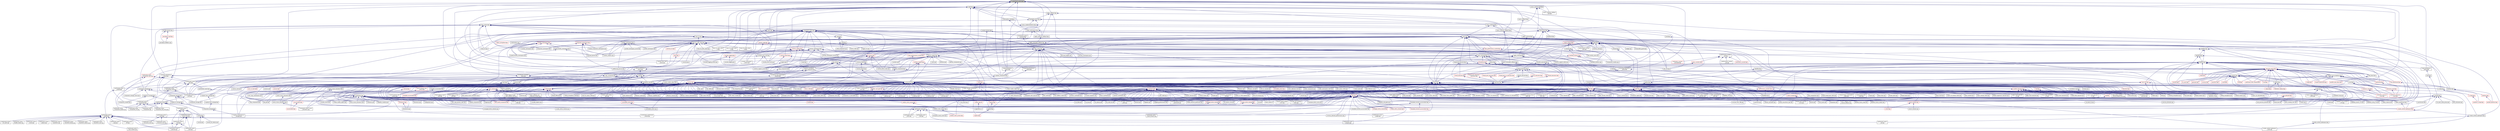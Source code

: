 digraph "is_distribution_policy.hpp"
{
  edge [fontname="Helvetica",fontsize="10",labelfontname="Helvetica",labelfontsize="10"];
  node [fontname="Helvetica",fontsize="10",shape=record];
  Node18 [label="is_distribution_policy.hpp",height=0.2,width=0.4,color="black", fillcolor="grey75", style="filled", fontcolor="black"];
  Node18 -> Node19 [dir="back",color="midnightblue",fontsize="10",style="solid",fontname="Helvetica"];
  Node19 [label="container_distribution\l_policy.hpp",height=0.2,width=0.4,color="black", fillcolor="white", style="filled",URL="$dd/d5c/container__distribution__policy_8hpp.html"];
  Node19 -> Node20 [dir="back",color="midnightblue",fontsize="10",style="solid",fontname="Helvetica"];
  Node20 [label="partitioned_vector\l_decl.hpp",height=0.2,width=0.4,color="black", fillcolor="white", style="filled",URL="$d2/d77/partitioned__vector__decl_8hpp.html"];
  Node20 -> Node21 [dir="back",color="midnightblue",fontsize="10",style="solid",fontname="Helvetica"];
  Node21 [label="partitioned_vector.hpp",height=0.2,width=0.4,color="black", fillcolor="white", style="filled",URL="$dc/d76/components_2containers_2partitioned__vector_2partitioned__vector_8hpp.html"];
  Node21 -> Node22 [dir="back",color="midnightblue",fontsize="10",style="solid",fontname="Helvetica"];
  Node22 [label="coarray.hpp",height=0.2,width=0.4,color="black", fillcolor="white", style="filled",URL="$d0/da7/coarray_8hpp.html"];
  Node22 -> Node23 [dir="back",color="midnightblue",fontsize="10",style="solid",fontname="Helvetica"];
  Node23 [label="coarray.cpp",height=0.2,width=0.4,color="black", fillcolor="white", style="filled",URL="$d8/d2c/coarray_8cpp.html"];
  Node22 -> Node24 [dir="back",color="midnightblue",fontsize="10",style="solid",fontname="Helvetica"];
  Node24 [label="coarray_all_reduce.cpp",height=0.2,width=0.4,color="black", fillcolor="white", style="filled",URL="$da/ddb/coarray__all__reduce_8cpp.html"];
  Node21 -> Node25 [dir="back",color="midnightblue",fontsize="10",style="solid",fontname="Helvetica"];
  Node25 [label="partitioned_vector\l_view.hpp",height=0.2,width=0.4,color="black", fillcolor="white", style="filled",URL="$da/dc2/components_2containers_2partitioned__vector_2partitioned__vector__view_8hpp.html"];
  Node25 -> Node22 [dir="back",color="midnightblue",fontsize="10",style="solid",fontname="Helvetica"];
  Node25 -> Node26 [dir="back",color="midnightblue",fontsize="10",style="solid",fontname="Helvetica"];
  Node26 [label="partitioned_vector\l_local_view.hpp",height=0.2,width=0.4,color="black", fillcolor="white", style="filled",URL="$d3/de6/partitioned__vector__local__view_8hpp.html"];
  Node26 -> Node27 [dir="back",color="midnightblue",fontsize="10",style="solid",fontname="Helvetica"];
  Node27 [label="partitioned_vector\l_view.hpp",height=0.2,width=0.4,color="black", fillcolor="white", style="filled",URL="$d9/db2/include_2partitioned__vector__view_8hpp.html"];
  Node27 -> Node28 [dir="back",color="midnightblue",fontsize="10",style="solid",fontname="Helvetica"];
  Node28 [label="partitioned_vector\l_subview.cpp",height=0.2,width=0.4,color="black", fillcolor="white", style="filled",URL="$dc/d09/partitioned__vector__subview_8cpp.html"];
  Node27 -> Node29 [dir="back",color="midnightblue",fontsize="10",style="solid",fontname="Helvetica"];
  Node29 [label="partitioned_vector\l_view.cpp",height=0.2,width=0.4,color="black", fillcolor="white", style="filled",URL="$d9/dcf/partitioned__vector__view_8cpp.html"];
  Node27 -> Node30 [dir="back",color="midnightblue",fontsize="10",style="solid",fontname="Helvetica"];
  Node30 [label="partitioned_vector\l_view_iterator.cpp",height=0.2,width=0.4,color="black", fillcolor="white", style="filled",URL="$d6/d94/partitioned__vector__view__iterator_8cpp.html"];
  Node26 -> Node28 [dir="back",color="midnightblue",fontsize="10",style="solid",fontname="Helvetica"];
  Node26 -> Node29 [dir="back",color="midnightblue",fontsize="10",style="solid",fontname="Helvetica"];
  Node25 -> Node27 [dir="back",color="midnightblue",fontsize="10",style="solid",fontname="Helvetica"];
  Node25 -> Node28 [dir="back",color="midnightblue",fontsize="10",style="solid",fontname="Helvetica"];
  Node25 -> Node29 [dir="back",color="midnightblue",fontsize="10",style="solid",fontname="Helvetica"];
  Node21 -> Node31 [dir="back",color="midnightblue",fontsize="10",style="solid",fontname="Helvetica"];
  Node31 [label="partitioned_vector.hpp",height=0.2,width=0.4,color="black", fillcolor="white", style="filled",URL="$d5/d83/include_2partitioned__vector_8hpp.html"];
  Node31 -> Node32 [dir="back",color="midnightblue",fontsize="10",style="solid",fontname="Helvetica"];
  Node32 [label="partitioned_vector\l_spmd_foreach.cpp",height=0.2,width=0.4,color="black", fillcolor="white", style="filled",URL="$db/d7c/partitioned__vector__spmd__foreach_8cpp.html"];
  Node31 -> Node33 [dir="back",color="midnightblue",fontsize="10",style="solid",fontname="Helvetica"];
  Node33 [label="transpose_serial_vector.cpp",height=0.2,width=0.4,color="black", fillcolor="white", style="filled",URL="$d4/d04/transpose__serial__vector_8cpp.html"];
  Node31 -> Node34 [dir="back",color="midnightblue",fontsize="10",style="solid",fontname="Helvetica"];
  Node34 [label="minmax_element_performance.cpp",height=0.2,width=0.4,color="black", fillcolor="white", style="filled",URL="$d9/d93/minmax__element__performance_8cpp.html"];
  Node31 -> Node35 [dir="back",color="midnightblue",fontsize="10",style="solid",fontname="Helvetica"];
  Node35 [label="partitioned_vector\l_2201.cpp",height=0.2,width=0.4,color="black", fillcolor="white", style="filled",URL="$dc/d39/partitioned__vector__2201_8cpp.html"];
  Node31 -> Node36 [dir="back",color="midnightblue",fontsize="10",style="solid",fontname="Helvetica"];
  Node36 [label="partitioned_vector\l_scan.hpp",height=0.2,width=0.4,color="black", fillcolor="white", style="filled",URL="$d7/dfb/partitioned__vector__scan_8hpp.html"];
  Node36 -> Node37 [dir="back",color="midnightblue",fontsize="10",style="solid",fontname="Helvetica"];
  Node37 [label="partitioned_vector\l_exclusive_scan.cpp",height=0.2,width=0.4,color="black", fillcolor="white", style="filled",URL="$d2/dda/partitioned__vector__exclusive__scan_8cpp.html"];
  Node36 -> Node38 [dir="back",color="midnightblue",fontsize="10",style="solid",fontname="Helvetica"];
  Node38 [label="partitioned_vector\l_inclusive_scan.cpp",height=0.2,width=0.4,color="black", fillcolor="white", style="filled",URL="$d0/dd9/partitioned__vector__inclusive__scan_8cpp.html"];
  Node31 -> Node39 [dir="back",color="midnightblue",fontsize="10",style="solid",fontname="Helvetica"];
  Node39 [label="partitioned_vector\l_find.cpp",height=0.2,width=0.4,color="black", fillcolor="white", style="filled",URL="$d7/d04/partitioned__vector__find_8cpp.html"];
  Node31 -> Node40 [dir="back",color="midnightblue",fontsize="10",style="solid",fontname="Helvetica"];
  Node40 [label="partitioned_vector\l_target.cpp",height=0.2,width=0.4,color="black", fillcolor="white", style="filled",URL="$d9/dd1/partitioned__vector__target_8cpp.html"];
  Node31 -> Node41 [dir="back",color="midnightblue",fontsize="10",style="solid",fontname="Helvetica"];
  Node41 [label="serialization_partitioned\l_vector.cpp",height=0.2,width=0.4,color="black", fillcolor="white", style="filled",URL="$dd/dc9/serialization__partitioned__vector_8cpp.html"];
  Node21 -> Node42 [dir="back",color="midnightblue",fontsize="10",style="solid",fontname="Helvetica"];
  Node42 [label="partitioned_vector\l_component.cpp",height=0.2,width=0.4,color="black", fillcolor="white", style="filled",URL="$dc/db9/partitioned__vector__component_8cpp.html"];
  Node21 -> Node43 [dir="back",color="midnightblue",fontsize="10",style="solid",fontname="Helvetica"];
  Node43 [label="partitioned_vector\l_component_double.cpp",height=0.2,width=0.4,color="black", fillcolor="white", style="filled",URL="$d7/d93/partitioned__vector__component__double_8cpp.html"];
  Node21 -> Node44 [dir="back",color="midnightblue",fontsize="10",style="solid",fontname="Helvetica"];
  Node44 [label="partitioned_vector\l_component_int.cpp",height=0.2,width=0.4,color="black", fillcolor="white", style="filled",URL="$d6/d01/partitioned__vector__component__int_8cpp.html"];
  Node21 -> Node45 [dir="back",color="midnightblue",fontsize="10",style="solid",fontname="Helvetica"];
  Node45 [label="partitioned_vector\l_component_std_string.cpp",height=0.2,width=0.4,color="black", fillcolor="white", style="filled",URL="$d8/df2/partitioned__vector__component__std__string_8cpp.html"];
  Node20 -> Node46 [dir="back",color="midnightblue",fontsize="10",style="solid",fontname="Helvetica"];
  Node46 [label="partitioned_vector\l_component_impl.hpp",height=0.2,width=0.4,color="black", fillcolor="white", style="filled",URL="$d1/d79/partitioned__vector__component__impl_8hpp.html"];
  Node46 -> Node47 [dir="back",color="midnightblue",fontsize="10",style="solid",fontname="Helvetica"];
  Node47 [label="partitioned_vector\l_component.hpp",height=0.2,width=0.4,color="black", fillcolor="white", style="filled",URL="$d6/d38/partitioned__vector__component_8hpp.html"];
  Node47 -> Node42 [dir="back",color="midnightblue",fontsize="10",style="solid",fontname="Helvetica"];
  Node47 -> Node43 [dir="back",color="midnightblue",fontsize="10",style="solid",fontname="Helvetica"];
  Node47 -> Node44 [dir="back",color="midnightblue",fontsize="10",style="solid",fontname="Helvetica"];
  Node47 -> Node45 [dir="back",color="midnightblue",fontsize="10",style="solid",fontname="Helvetica"];
  Node46 -> Node48 [dir="back",color="midnightblue",fontsize="10",style="solid",fontname="Helvetica"];
  Node48 [label="partitioned_vector\l_impl.hpp",height=0.2,width=0.4,color="black", fillcolor="white", style="filled",URL="$d0/db1/partitioned__vector__impl_8hpp.html"];
  Node48 -> Node21 [dir="back",color="midnightblue",fontsize="10",style="solid",fontname="Helvetica"];
  Node20 -> Node48 [dir="back",color="midnightblue",fontsize="10",style="solid",fontname="Helvetica"];
  Node20 -> Node49 [dir="back",color="midnightblue",fontsize="10",style="solid",fontname="Helvetica"];
  Node49 [label="partitioned_vector\l_predef.hpp",height=0.2,width=0.4,color="black", fillcolor="white", style="filled",URL="$d4/dc4/components_2containers_2partitioned__vector_2partitioned__vector__predef_8hpp.html"];
  Node49 -> Node50 [dir="back",color="midnightblue",fontsize="10",style="solid",fontname="Helvetica"];
  Node50 [label="partitioned_vector\l_predef.hpp",height=0.2,width=0.4,color="black", fillcolor="white", style="filled",URL="$db/dea/include_2partitioned__vector__predef_8hpp.html"];
  Node50 -> Node51 [dir="back",color="midnightblue",fontsize="10",style="solid",fontname="Helvetica"];
  Node51 [label="partitioned_vector\l_foreach.cpp",height=0.2,width=0.4,color="black", fillcolor="white", style="filled",URL="$df/d5f/partitioned__vector__foreach_8cpp.html"];
  Node50 -> Node28 [dir="back",color="midnightblue",fontsize="10",style="solid",fontname="Helvetica"];
  Node50 -> Node29 [dir="back",color="midnightblue",fontsize="10",style="solid",fontname="Helvetica"];
  Node50 -> Node30 [dir="back",color="midnightblue",fontsize="10",style="solid",fontname="Helvetica"];
  Node50 -> Node52 [dir="back",color="midnightblue",fontsize="10",style="solid",fontname="Helvetica"];
  Node52 [label="partitioned_vector\l_copy.cpp",height=0.2,width=0.4,color="black", fillcolor="white", style="filled",URL="$d9/d91/partitioned__vector__copy_8cpp.html"];
  Node50 -> Node37 [dir="back",color="midnightblue",fontsize="10",style="solid",fontname="Helvetica"];
  Node50 -> Node53 [dir="back",color="midnightblue",fontsize="10",style="solid",fontname="Helvetica"];
  Node53 [label="partitioned_vector\l_fill.cpp",height=0.2,width=0.4,color="black", fillcolor="white", style="filled",URL="$de/d66/partitioned__vector__fill_8cpp.html"];
  Node50 -> Node54 [dir="back",color="midnightblue",fontsize="10",style="solid",fontname="Helvetica"];
  Node54 [label="partitioned_vector\l_for_each.cpp",height=0.2,width=0.4,color="black", fillcolor="white", style="filled",URL="$de/dc8/partitioned__vector__for__each_8cpp.html"];
  Node50 -> Node55 [dir="back",color="midnightblue",fontsize="10",style="solid",fontname="Helvetica"];
  Node55 [label="partitioned_vector\l_handle_values.cpp",height=0.2,width=0.4,color="black", fillcolor="white", style="filled",URL="$dc/dcb/partitioned__vector__handle__values_8cpp.html"];
  Node50 -> Node38 [dir="back",color="midnightblue",fontsize="10",style="solid",fontname="Helvetica"];
  Node50 -> Node56 [dir="back",color="midnightblue",fontsize="10",style="solid",fontname="Helvetica"];
  Node56 [label="partitioned_vector\l_iter.cpp",height=0.2,width=0.4,color="black", fillcolor="white", style="filled",URL="$dc/ddf/partitioned__vector__iter_8cpp.html"];
  Node50 -> Node57 [dir="back",color="midnightblue",fontsize="10",style="solid",fontname="Helvetica"];
  Node57 [label="partitioned_vector\l_move.cpp",height=0.2,width=0.4,color="black", fillcolor="white", style="filled",URL="$d8/d25/partitioned__vector__move_8cpp.html"];
  Node50 -> Node58 [dir="back",color="midnightblue",fontsize="10",style="solid",fontname="Helvetica"];
  Node58 [label="partitioned_vector\l_reduce.cpp",height=0.2,width=0.4,color="black", fillcolor="white", style="filled",URL="$d0/d35/partitioned__vector__reduce_8cpp.html"];
  Node50 -> Node59 [dir="back",color="midnightblue",fontsize="10",style="solid",fontname="Helvetica"];
  Node59 [label="partitioned_vector\l_transform.cpp",height=0.2,width=0.4,color="black", fillcolor="white", style="filled",URL="$d5/dda/partitioned__vector__transform_8cpp.html"];
  Node50 -> Node60 [dir="back",color="midnightblue",fontsize="10",style="solid",fontname="Helvetica"];
  Node60 [label="partitioned_vector\l_transform_binary.cpp",height=0.2,width=0.4,color="black", fillcolor="white", style="filled",URL="$d8/d95/partitioned__vector__transform__binary_8cpp.html"];
  Node50 -> Node61 [dir="back",color="midnightblue",fontsize="10",style="solid",fontname="Helvetica"];
  Node61 [label="partitioned_vector\l_transform_reduce.cpp",height=0.2,width=0.4,color="black", fillcolor="white", style="filled",URL="$d7/dab/partitioned__vector__transform__reduce_8cpp.html"];
  Node50 -> Node62 [dir="back",color="midnightblue",fontsize="10",style="solid",fontname="Helvetica"];
  Node62 [label="partitioned_vector\l_transform_scan.cpp",height=0.2,width=0.4,color="black", fillcolor="white", style="filled",URL="$d5/d12/partitioned__vector__transform__scan_8cpp.html"];
  Node20 -> Node63 [dir="back",color="midnightblue",fontsize="10",style="solid",fontname="Helvetica"];
  Node63 [label="partitioned_vector.hpp",height=0.2,width=0.4,color="black", fillcolor="white", style="filled",URL="$de/d3e/runtime_2serialization_2partitioned__vector_8hpp.html"];
  Node63 -> Node64 [dir="back",color="midnightblue",fontsize="10",style="solid",fontname="Helvetica"];
  Node64 [label="serialization.hpp",height=0.2,width=0.4,color="black", fillcolor="white", style="filled",URL="$d8/d21/serialization_8hpp.html"];
  Node64 -> Node65 [dir="back",color="midnightblue",fontsize="10",style="solid",fontname="Helvetica"];
  Node65 [label="template_function_accumulator.cpp",height=0.2,width=0.4,color="black", fillcolor="white", style="filled",URL="$d5/d02/template__function__accumulator_8cpp.html"];
  Node64 -> Node66 [dir="back",color="midnightblue",fontsize="10",style="solid",fontname="Helvetica"];
  Node66 [label="cancelable_action.cpp",height=0.2,width=0.4,color="black", fillcolor="white", style="filled",URL="$d5/d0c/cancelable__action_8cpp.html"];
  Node64 -> Node67 [dir="back",color="midnightblue",fontsize="10",style="solid",fontname="Helvetica"];
  Node67 [label="hello_world_component.hpp",height=0.2,width=0.4,color="red", fillcolor="white", style="filled",URL="$df/df0/hello__world__component_8hpp.html"];
  Node64 -> Node70 [dir="back",color="midnightblue",fontsize="10",style="solid",fontname="Helvetica"];
  Node70 [label="dimension.cpp",height=0.2,width=0.4,color="black", fillcolor="white", style="filled",URL="$db/d4a/interpolate1d_2interpolate1d_2dimension_8cpp.html"];
  Node64 -> Node71 [dir="back",color="midnightblue",fontsize="10",style="solid",fontname="Helvetica"];
  Node71 [label="dimension.hpp",height=0.2,width=0.4,color="red", fillcolor="white", style="filled",URL="$dc/da5/interpolate1d_2interpolate1d_2dimension_8hpp.html"];
  Node71 -> Node70 [dir="back",color="midnightblue",fontsize="10",style="solid",fontname="Helvetica"];
  Node64 -> Node78 [dir="back",color="midnightblue",fontsize="10",style="solid",fontname="Helvetica"];
  Node78 [label="fractals_struct.cpp",height=0.2,width=0.4,color="black", fillcolor="white", style="filled",URL="$d8/d2f/fractals__struct_8cpp.html"];
  Node64 -> Node79 [dir="back",color="midnightblue",fontsize="10",style="solid",fontname="Helvetica"];
  Node79 [label="pingpong.cpp",height=0.2,width=0.4,color="black", fillcolor="white", style="filled",URL="$dd/d4d/pingpong_8cpp.html"];
  Node64 -> Node80 [dir="back",color="midnightblue",fontsize="10",style="solid",fontname="Helvetica"];
  Node80 [label="sierpinski.cpp",height=0.2,width=0.4,color="black", fillcolor="white", style="filled",URL="$d3/d7e/sierpinski_8cpp.html"];
  Node64 -> Node81 [dir="back",color="midnightblue",fontsize="10",style="solid",fontname="Helvetica"];
  Node81 [label="dimension.cpp",height=0.2,width=0.4,color="black", fillcolor="white", style="filled",URL="$d8/db3/sheneos_2sheneos_2dimension_8cpp.html"];
  Node64 -> Node82 [dir="back",color="midnightblue",fontsize="10",style="solid",fontname="Helvetica"];
  Node82 [label="configuration.cpp",height=0.2,width=0.4,color="black", fillcolor="white", style="filled",URL="$df/d22/configuration_8cpp.html"];
  Node64 -> Node83 [dir="back",color="midnightblue",fontsize="10",style="solid",fontname="Helvetica"];
  Node83 [label="transpose_block_numa.cpp",height=0.2,width=0.4,color="black", fillcolor="white", style="filled",URL="$dd/d3b/transpose__block__numa_8cpp.html"];
  Node64 -> Node84 [dir="back",color="midnightblue",fontsize="10",style="solid",fontname="Helvetica"];
  Node84 [label="osu_bcast.cpp",height=0.2,width=0.4,color="black", fillcolor="white", style="filled",URL="$d3/dca/osu__bcast_8cpp.html"];
  Node64 -> Node85 [dir="back",color="midnightblue",fontsize="10",style="solid",fontname="Helvetica"];
  Node85 [label="osu_bibw.cpp",height=0.2,width=0.4,color="black", fillcolor="white", style="filled",URL="$d2/d04/osu__bibw_8cpp.html"];
  Node64 -> Node86 [dir="back",color="midnightblue",fontsize="10",style="solid",fontname="Helvetica"];
  Node86 [label="osu_bw.cpp",height=0.2,width=0.4,color="black", fillcolor="white", style="filled",URL="$d4/d20/osu__bw_8cpp.html"];
  Node64 -> Node87 [dir="back",color="midnightblue",fontsize="10",style="solid",fontname="Helvetica"];
  Node87 [label="osu_latency.cpp",height=0.2,width=0.4,color="black", fillcolor="white", style="filled",URL="$df/d58/osu__latency_8cpp.html"];
  Node64 -> Node88 [dir="back",color="midnightblue",fontsize="10",style="solid",fontname="Helvetica"];
  Node88 [label="osu_multi_lat.cpp",height=0.2,width=0.4,color="black", fillcolor="white", style="filled",URL="$d7/d91/osu__multi__lat_8cpp.html"];
  Node64 -> Node89 [dir="back",color="midnightblue",fontsize="10",style="solid",fontname="Helvetica"];
  Node89 [label="pingpong_performance.cpp",height=0.2,width=0.4,color="black", fillcolor="white", style="filled",URL="$de/d03/pingpong__performance_8cpp.html"];
  Node64 -> Node90 [dir="back",color="midnightblue",fontsize="10",style="solid",fontname="Helvetica"];
  Node90 [label="action_move_semantics.cpp",height=0.2,width=0.4,color="black", fillcolor="white", style="filled",URL="$d4/db3/action__move__semantics_8cpp.html"];
  Node64 -> Node91 [dir="back",color="midnightblue",fontsize="10",style="solid",fontname="Helvetica"];
  Node91 [label="movable_objects.cpp",height=0.2,width=0.4,color="black", fillcolor="white", style="filled",URL="$d8/d65/movable__objects_8cpp.html"];
  Node64 -> Node92 [dir="back",color="midnightblue",fontsize="10",style="solid",fontname="Helvetica"];
  Node92 [label="duplicate_id_registration\l_1596.cpp",height=0.2,width=0.4,color="black", fillcolor="white", style="filled",URL="$db/d8d/duplicate__id__registration__1596_8cpp.html"];
  Node64 -> Node93 [dir="back",color="midnightblue",fontsize="10",style="solid",fontname="Helvetica"];
  Node93 [label="zero_copy_parcels_1001.cpp",height=0.2,width=0.4,color="black", fillcolor="white", style="filled",URL="$da/dfd/zero__copy__parcels__1001_8cpp.html"];
  Node64 -> Node94 [dir="back",color="midnightblue",fontsize="10",style="solid",fontname="Helvetica"];
  Node94 [label="managed_refcnt_checker.cpp",height=0.2,width=0.4,color="black", fillcolor="white", style="filled",URL="$d3/d8d/managed__refcnt__checker_8cpp.html"];
  Node64 -> Node95 [dir="back",color="midnightblue",fontsize="10",style="solid",fontname="Helvetica"];
  Node95 [label="simple_mobile_object.cpp",height=0.2,width=0.4,color="black", fillcolor="white", style="filled",URL="$d2/da7/simple__mobile__object_8cpp.html"];
  Node64 -> Node96 [dir="back",color="midnightblue",fontsize="10",style="solid",fontname="Helvetica"];
  Node96 [label="simple_refcnt_checker.cpp",height=0.2,width=0.4,color="black", fillcolor="white", style="filled",URL="$df/d16/simple__refcnt__checker_8cpp.html"];
  Node64 -> Node97 [dir="back",color="midnightblue",fontsize="10",style="solid",fontname="Helvetica"];
  Node97 [label="copy_component.cpp",height=0.2,width=0.4,color="black", fillcolor="white", style="filled",URL="$d5/d8d/copy__component_8cpp.html"];
  Node64 -> Node98 [dir="back",color="midnightblue",fontsize="10",style="solid",fontname="Helvetica"];
  Node98 [label="get_gid.cpp",height=0.2,width=0.4,color="black", fillcolor="white", style="filled",URL="$dc/dc1/get__gid_8cpp.html"];
  Node64 -> Node99 [dir="back",color="midnightblue",fontsize="10",style="solid",fontname="Helvetica"];
  Node99 [label="migrate_component.cpp",height=0.2,width=0.4,color="black", fillcolor="white", style="filled",URL="$dc/d78/migrate__component_8cpp.html"];
  Node64 -> Node100 [dir="back",color="midnightblue",fontsize="10",style="solid",fontname="Helvetica"];
  Node100 [label="migrate_component_to\l_storage.cpp",height=0.2,width=0.4,color="black", fillcolor="white", style="filled",URL="$dd/d02/migrate__component__to__storage_8cpp.html"];
  Node64 -> Node41 [dir="back",color="midnightblue",fontsize="10",style="solid",fontname="Helvetica"];
  Node19 -> Node48 [dir="back",color="midnightblue",fontsize="10",style="solid",fontname="Helvetica"];
  Node19 -> Node101 [dir="back",color="midnightblue",fontsize="10",style="solid",fontname="Helvetica"];
  Node101 [label="unordered_map.hpp",height=0.2,width=0.4,color="black", fillcolor="white", style="filled",URL="$d9/ddf/hpx_2components_2containers_2unordered_2unordered__map_8hpp.html"];
  Node101 -> Node102 [dir="back",color="midnightblue",fontsize="10",style="solid",fontname="Helvetica"];
  Node102 [label="component_storage.hpp",height=0.2,width=0.4,color="black", fillcolor="white", style="filled",URL="$d6/d36/components_2component__storage_2server_2component__storage_8hpp.html"];
  Node102 -> Node103 [dir="back",color="midnightblue",fontsize="10",style="solid",fontname="Helvetica"];
  Node103 [label="component_storage.hpp",height=0.2,width=0.4,color="black", fillcolor="white", style="filled",URL="$d0/dd6/components_2component__storage_2component__storage_8hpp.html"];
  Node103 -> Node104 [dir="back",color="midnightblue",fontsize="10",style="solid",fontname="Helvetica"];
  Node104 [label="migrate_to_storage.hpp",height=0.2,width=0.4,color="black", fillcolor="white", style="filled",URL="$da/d18/migrate__to__storage_8hpp.html"];
  Node104 -> Node105 [dir="back",color="midnightblue",fontsize="10",style="solid",fontname="Helvetica"];
  Node105 [label="component_storage.hpp",height=0.2,width=0.4,color="black", fillcolor="white", style="filled",URL="$d4/dfe/include_2component__storage_8hpp.html"];
  Node105 -> Node100 [dir="back",color="midnightblue",fontsize="10",style="solid",fontname="Helvetica"];
  Node103 -> Node105 [dir="back",color="midnightblue",fontsize="10",style="solid",fontname="Helvetica"];
  Node103 -> Node106 [dir="back",color="midnightblue",fontsize="10",style="solid",fontname="Helvetica"];
  Node106 [label="component_storage.cpp",height=0.2,width=0.4,color="black", fillcolor="white", style="filled",URL="$d4/ddf/component__storage_8cpp.html"];
  Node102 -> Node107 [dir="back",color="midnightblue",fontsize="10",style="solid",fontname="Helvetica"];
  Node107 [label="migrate_from_storage.hpp",height=0.2,width=0.4,color="black", fillcolor="white", style="filled",URL="$d3/d9f/server_2migrate__from__storage_8hpp.html"];
  Node107 -> Node108 [dir="back",color="midnightblue",fontsize="10",style="solid",fontname="Helvetica"];
  Node108 [label="migrate_from_storage.hpp",height=0.2,width=0.4,color="black", fillcolor="white", style="filled",URL="$db/d0f/migrate__from__storage_8hpp.html"];
  Node108 -> Node105 [dir="back",color="midnightblue",fontsize="10",style="solid",fontname="Helvetica"];
  Node102 -> Node109 [dir="back",color="midnightblue",fontsize="10",style="solid",fontname="Helvetica"];
  Node109 [label="migrate_to_storage.hpp",height=0.2,width=0.4,color="black", fillcolor="white", style="filled",URL="$d4/d4c/server_2migrate__to__storage_8hpp.html"];
  Node109 -> Node104 [dir="back",color="midnightblue",fontsize="10",style="solid",fontname="Helvetica"];
  Node109 -> Node110 [dir="back",color="midnightblue",fontsize="10",style="solid",fontname="Helvetica"];
  Node110 [label="component_module.cpp",height=0.2,width=0.4,color="black", fillcolor="white", style="filled",URL="$de/dc1/component__storage_2component__module_8cpp.html"];
  Node102 -> Node111 [dir="back",color="midnightblue",fontsize="10",style="solid",fontname="Helvetica"];
  Node111 [label="component_storage_server.cpp",height=0.2,width=0.4,color="black", fillcolor="white", style="filled",URL="$d4/dcb/component__storage__server_8cpp.html"];
  Node101 -> Node112 [dir="back",color="midnightblue",fontsize="10",style="solid",fontname="Helvetica"];
  Node112 [label="unordered_map.hpp",height=0.2,width=0.4,color="black", fillcolor="white", style="filled",URL="$d6/d06/hpx_2include_2unordered__map_8hpp.html"];
  Node112 -> Node113 [dir="back",color="midnightblue",fontsize="10",style="solid",fontname="Helvetica"];
  Node113 [label="unordered_map.cpp",height=0.2,width=0.4,color="black", fillcolor="white", style="filled",URL="$d1/d75/unordered__map_8cpp.html"];
  Node101 -> Node114 [dir="back",color="midnightblue",fontsize="10",style="solid",fontname="Helvetica"];
  Node114 [label="partition_unordered\l_map_component.cpp",height=0.2,width=0.4,color="black", fillcolor="white", style="filled",URL="$d5/d34/partition__unordered__map__component_8cpp.html"];
  Node19 -> Node43 [dir="back",color="midnightblue",fontsize="10",style="solid",fontname="Helvetica"];
  Node19 -> Node44 [dir="back",color="midnightblue",fontsize="10",style="solid",fontname="Helvetica"];
  Node19 -> Node45 [dir="back",color="midnightblue",fontsize="10",style="solid",fontname="Helvetica"];
  Node18 -> Node20 [dir="back",color="midnightblue",fontsize="10",style="solid",fontname="Helvetica"];
  Node18 -> Node48 [dir="back",color="midnightblue",fontsize="10",style="solid",fontname="Helvetica"];
  Node18 -> Node101 [dir="back",color="midnightblue",fontsize="10",style="solid",fontname="Helvetica"];
  Node18 -> Node115 [dir="back",color="midnightblue",fontsize="10",style="solid",fontname="Helvetica"];
  Node115 [label="target_distribution\l_policy.hpp",height=0.2,width=0.4,color="black", fillcolor="white", style="filled",URL="$d4/d4a/compute_2host_2target__distribution__policy_8hpp.html"];
  Node115 -> Node116 [dir="back",color="midnightblue",fontsize="10",style="solid",fontname="Helvetica"];
  Node116 [label="host.hpp",height=0.2,width=0.4,color="black", fillcolor="white", style="filled",URL="$dd/d78/host_8hpp.html"];
  Node116 -> Node117 [dir="back",color="midnightblue",fontsize="10",style="solid",fontname="Helvetica"];
  Node117 [label="compute.hpp",height=0.2,width=0.4,color="black", fillcolor="white", style="filled",URL="$df/dd0/compute_8hpp.html"];
  Node117 -> Node118 [dir="back",color="midnightblue",fontsize="10",style="solid",fontname="Helvetica"];
  Node118 [label="cublas_matmul.cpp",height=0.2,width=0.4,color="black", fillcolor="white", style="filled",URL="$dd/d84/cublas__matmul_8cpp.html"];
  Node117 -> Node119 [dir="back",color="midnightblue",fontsize="10",style="solid",fontname="Helvetica"];
  Node119 [label="synchronize.cpp",height=0.2,width=0.4,color="black", fillcolor="white", style="filled",URL="$da/da2/synchronize_8cpp.html"];
  Node117 -> Node120 [dir="back",color="midnightblue",fontsize="10",style="solid",fontname="Helvetica"];
  Node120 [label="stream.cpp",height=0.2,width=0.4,color="black", fillcolor="white", style="filled",URL="$da/d5f/stream_8cpp.html"];
  Node117 -> Node121 [dir="back",color="midnightblue",fontsize="10",style="solid",fontname="Helvetica"];
  Node121 [label="for_each_value_proxy.cpp",height=0.2,width=0.4,color="black", fillcolor="white", style="filled",URL="$d1/d78/for__each__value__proxy_8cpp.html"];
  Node117 -> Node122 [dir="back",color="midnightblue",fontsize="10",style="solid",fontname="Helvetica"];
  Node122 [label="block_allocator.cpp",height=0.2,width=0.4,color="black", fillcolor="white", style="filled",URL="$dc/d4a/block__allocator_8cpp.html"];
  Node117 -> Node40 [dir="back",color="midnightblue",fontsize="10",style="solid",fontname="Helvetica"];
  Node18 -> Node123 [dir="back",color="midnightblue",fontsize="10",style="solid",fontname="Helvetica"];
  Node123 [label="traits.hpp",height=0.2,width=0.4,color="black", fillcolor="white", style="filled",URL="$d7/db8/include_2traits_8hpp.html"];
  Node123 -> Node124 [dir="back",color="midnightblue",fontsize="10",style="solid",fontname="Helvetica"];
  Node124 [label="future_range_ambiguity\l_2032.cpp",height=0.2,width=0.4,color="black", fillcolor="white", style="filled",URL="$dc/d4e/future__range__ambiguity__2032_8cpp.html"];
  Node123 -> Node113 [dir="back",color="midnightblue",fontsize="10",style="solid",fontname="Helvetica"];
  Node123 -> Node125 [dir="back",color="midnightblue",fontsize="10",style="solid",fontname="Helvetica"];
  Node125 [label="async_cb_colocated.cpp",height=0.2,width=0.4,color="black", fillcolor="white", style="filled",URL="$d7/d7f/async__cb__colocated_8cpp.html"];
  Node123 -> Node56 [dir="back",color="midnightblue",fontsize="10",style="solid",fontname="Helvetica"];
  Node18 -> Node126 [dir="back",color="midnightblue",fontsize="10",style="solid",fontname="Helvetica"];
  Node126 [label="async.hpp",height=0.2,width=0.4,color="black", fillcolor="white", style="filled",URL="$d1/da1/lcos_2async_8hpp.html"];
  Node126 -> Node127 [dir="back",color="midnightblue",fontsize="10",style="solid",fontname="Helvetica"];
  Node127 [label="async.hpp",height=0.2,width=0.4,color="black", fillcolor="white", style="filled",URL="$d5/d2c/async_8hpp.html"];
  Node127 -> Node128 [dir="back",color="midnightblue",fontsize="10",style="solid",fontname="Helvetica"];
  Node128 [label="stencil_iterator.cpp",height=0.2,width=0.4,color="black", fillcolor="white", style="filled",URL="$d6/de1/server_2stencil__iterator_8cpp.html"];
  Node127 -> Node129 [dir="back",color="midnightblue",fontsize="10",style="solid",fontname="Helvetica"];
  Node129 [label="apply.hpp",height=0.2,width=0.4,color="black", fillcolor="white", style="filled",URL="$d7/d4c/apply_8hpp.html"];
  Node129 -> Node130 [dir="back",color="midnightblue",fontsize="10",style="solid",fontname="Helvetica"];
  Node130 [label="widget.cpp",height=0.2,width=0.4,color="black", fillcolor="white", style="filled",URL="$da/d15/widget_8cpp.html"];
  Node129 -> Node131 [dir="back",color="midnightblue",fontsize="10",style="solid",fontname="Helvetica"];
  Node131 [label="ostream.hpp",height=0.2,width=0.4,color="black", fillcolor="white", style="filled",URL="$d1/d38/ostream_8hpp.html"];
  Node131 -> Node132 [dir="back",color="midnightblue",fontsize="10",style="solid",fontname="Helvetica"];
  Node132 [label="standard_streams.hpp",height=0.2,width=0.4,color="red", fillcolor="white", style="filled",URL="$db/d16/standard__streams_8hpp.html"];
  Node132 -> Node133 [dir="back",color="midnightblue",fontsize="10",style="solid",fontname="Helvetica"];
  Node133 [label="iostreams.hpp",height=0.2,width=0.4,color="red", fillcolor="white", style="filled",URL="$de/d22/iostreams_8hpp.html"];
  Node133 -> Node134 [dir="back",color="midnightblue",fontsize="10",style="solid",fontname="Helvetica"];
  Node134 [label="allgather.cpp",height=0.2,width=0.4,color="black", fillcolor="white", style="filled",URL="$d7/d06/allgather_8cpp.html"];
  Node133 -> Node135 [dir="back",color="midnightblue",fontsize="10",style="solid",fontname="Helvetica"];
  Node135 [label="allgather_and_gate.cpp",height=0.2,width=0.4,color="black", fillcolor="white", style="filled",URL="$d1/d56/allgather__and__gate_8cpp.html"];
  Node133 -> Node144 [dir="back",color="midnightblue",fontsize="10",style="solid",fontname="Helvetica"];
  Node144 [label="stencil_iterator.hpp",height=0.2,width=0.4,color="red", fillcolor="white", style="filled",URL="$dc/d5c/server_2stencil__iterator_8hpp.html"];
  Node144 -> Node145 [dir="back",color="midnightblue",fontsize="10",style="solid",fontname="Helvetica"];
  Node145 [label="solver.hpp",height=0.2,width=0.4,color="red", fillcolor="white", style="filled",URL="$db/d9a/server_2solver_8hpp.html"];
  Node144 -> Node128 [dir="back",color="midnightblue",fontsize="10",style="solid",fontname="Helvetica"];
  Node133 -> Node151 [dir="back",color="midnightblue",fontsize="10",style="solid",fontname="Helvetica"];
  Node151 [label="1d_wave_equation.cpp",height=0.2,width=0.4,color="black", fillcolor="white", style="filled",URL="$da/dab/1d__wave__equation_8cpp.html"];
  Node133 -> Node154 [dir="back",color="midnightblue",fontsize="10",style="solid",fontname="Helvetica"];
  Node154 [label="component_ctors.cpp",height=0.2,width=0.4,color="black", fillcolor="white", style="filled",URL="$d3/d2a/component__ctors_8cpp.html"];
  Node133 -> Node155 [dir="back",color="midnightblue",fontsize="10",style="solid",fontname="Helvetica"];
  Node155 [label="component_in_executable.cpp",height=0.2,width=0.4,color="black", fillcolor="white", style="filled",URL="$d8/d4b/component__in__executable_8cpp.html"];
  Node133 -> Node156 [dir="back",color="midnightblue",fontsize="10",style="solid",fontname="Helvetica"];
  Node156 [label="component_inheritance.cpp",height=0.2,width=0.4,color="black", fillcolor="white", style="filled",URL="$d8/d55/component__inheritance_8cpp.html"];
  Node133 -> Node157 [dir="back",color="midnightblue",fontsize="10",style="solid",fontname="Helvetica"];
  Node157 [label="component_with_executor.cpp",height=0.2,width=0.4,color="black", fillcolor="white", style="filled",URL="$d4/d20/component__with__executor_8cpp.html"];
  Node133 -> Node159 [dir="back",color="midnightblue",fontsize="10",style="solid",fontname="Helvetica"];
  Node159 [label="enumerate_threads.cpp",height=0.2,width=0.4,color="black", fillcolor="white", style="filled",URL="$d3/dd4/enumerate__threads_8cpp.html"];
  Node133 -> Node162 [dir="back",color="midnightblue",fontsize="10",style="solid",fontname="Helvetica"];
  Node162 [label="fractals.cpp",height=0.2,width=0.4,color="black", fillcolor="white", style="filled",URL="$d8/d58/fractals_8cpp.html"];
  Node133 -> Node163 [dir="back",color="midnightblue",fontsize="10",style="solid",fontname="Helvetica"];
  Node163 [label="fractals_executor.cpp",height=0.2,width=0.4,color="black", fillcolor="white", style="filled",URL="$d9/da9/fractals__executor_8cpp.html"];
  Node133 -> Node164 [dir="back",color="midnightblue",fontsize="10",style="solid",fontname="Helvetica"];
  Node164 [label="hello_world.cpp",height=0.2,width=0.4,color="black", fillcolor="white", style="filled",URL="$d0/d67/hello__world_8cpp.html"];
  Node133 -> Node166 [dir="back",color="midnightblue",fontsize="10",style="solid",fontname="Helvetica"];
  Node166 [label="local_channel.cpp",height=0.2,width=0.4,color="black", fillcolor="white", style="filled",URL="$d0/d3e/local__channel_8cpp.html"];
  Node133 -> Node79 [dir="back",color="midnightblue",fontsize="10",style="solid",fontname="Helvetica"];
  Node133 -> Node167 [dir="back",color="midnightblue",fontsize="10",style="solid",fontname="Helvetica"];
  Node167 [label="shared_mutex.cpp",height=0.2,width=0.4,color="black", fillcolor="white", style="filled",URL="$da/d0b/shared__mutex_8cpp.html"];
  Node133 -> Node80 [dir="back",color="midnightblue",fontsize="10",style="solid",fontname="Helvetica"];
  Node133 -> Node174 [dir="back",color="midnightblue",fontsize="10",style="solid",fontname="Helvetica"];
  Node174 [label="oversubscribing_resource\l_partitioner.cpp",height=0.2,width=0.4,color="black", fillcolor="white", style="filled",URL="$dd/dee/oversubscribing__resource__partitioner_8cpp.html"];
  Node133 -> Node175 [dir="back",color="midnightblue",fontsize="10",style="solid",fontname="Helvetica"];
  Node175 [label="simple_resource_partitioner.cpp",height=0.2,width=0.4,color="black", fillcolor="white", style="filled",URL="$d5/df9/simple__resource__partitioner_8cpp.html"];
  Node133 -> Node177 [dir="back",color="midnightblue",fontsize="10",style="solid",fontname="Helvetica"];
  Node177 [label="simple_central_tuplespace\l_client.cpp",height=0.2,width=0.4,color="black", fillcolor="white", style="filled",URL="$d1/d7b/simple__central__tuplespace__client_8cpp.html"];
  Node133 -> Node179 [dir="back",color="midnightblue",fontsize="10",style="solid",fontname="Helvetica"];
  Node179 [label="future_overhead.cpp",height=0.2,width=0.4,color="black", fillcolor="white", style="filled",URL="$d3/d79/future__overhead_8cpp.html"];
  Node133 -> Node182 [dir="back",color="midnightblue",fontsize="10",style="solid",fontname="Helvetica"];
  Node182 [label="parent_vs_child_stealing.cpp",height=0.2,width=0.4,color="black", fillcolor="white", style="filled",URL="$d2/d07/parent__vs__child__stealing_8cpp.html"];
  Node133 -> Node51 [dir="back",color="midnightblue",fontsize="10",style="solid",fontname="Helvetica"];
  Node133 -> Node186 [dir="back",color="midnightblue",fontsize="10",style="solid",fontname="Helvetica"];
  Node186 [label="spinlock_overhead1.cpp",height=0.2,width=0.4,color="black", fillcolor="white", style="filled",URL="$d0/d32/spinlock__overhead1_8cpp.html"];
  Node133 -> Node187 [dir="back",color="midnightblue",fontsize="10",style="solid",fontname="Helvetica"];
  Node187 [label="spinlock_overhead2.cpp",height=0.2,width=0.4,color="black", fillcolor="white", style="filled",URL="$de/d55/spinlock__overhead2_8cpp.html"];
  Node133 -> Node120 [dir="back",color="midnightblue",fontsize="10",style="solid",fontname="Helvetica"];
  Node133 -> Node191 [dir="back",color="midnightblue",fontsize="10",style="solid",fontname="Helvetica"];
  Node191 [label="wait_all_timings.cpp",height=0.2,width=0.4,color="black", fillcolor="white", style="filled",URL="$d5/da1/wait__all__timings_8cpp.html"];
  Node133 -> Node34 [dir="back",color="midnightblue",fontsize="10",style="solid",fontname="Helvetica"];
  Node133 -> Node84 [dir="back",color="midnightblue",fontsize="10",style="solid",fontname="Helvetica"];
  Node133 -> Node85 [dir="back",color="midnightblue",fontsize="10",style="solid",fontname="Helvetica"];
  Node133 -> Node86 [dir="back",color="midnightblue",fontsize="10",style="solid",fontname="Helvetica"];
  Node133 -> Node87 [dir="back",color="midnightblue",fontsize="10",style="solid",fontname="Helvetica"];
  Node133 -> Node88 [dir="back",color="midnightblue",fontsize="10",style="solid",fontname="Helvetica"];
  Node133 -> Node89 [dir="back",color="midnightblue",fontsize="10",style="solid",fontname="Helvetica"];
  Node133 -> Node197 [dir="back",color="midnightblue",fontsize="10",style="solid",fontname="Helvetica"];
  Node197 [label="dataflow_future_swap.cpp",height=0.2,width=0.4,color="black", fillcolor="white", style="filled",URL="$dc/d8c/dataflow__future__swap_8cpp.html"];
  Node133 -> Node198 [dir="back",color="midnightblue",fontsize="10",style="solid",fontname="Helvetica"];
  Node198 [label="dataflow_future_swap2.cpp",height=0.2,width=0.4,color="black", fillcolor="white", style="filled",URL="$d1/db3/dataflow__future__swap2_8cpp.html"];
  Node133 -> Node202 [dir="back",color="midnightblue",fontsize="10",style="solid",fontname="Helvetica"];
  Node202 [label="function_serialization\l_728.cpp",height=0.2,width=0.4,color="black", fillcolor="white", style="filled",URL="$d8/db1/function__serialization__728_8cpp.html"];
  Node133 -> Node205 [dir="back",color="midnightblue",fontsize="10",style="solid",fontname="Helvetica"];
  Node205 [label="credit_exhaustion.cpp",height=0.2,width=0.4,color="black", fillcolor="white", style="filled",URL="$d6/d80/credit__exhaustion_8cpp.html"];
  Node133 -> Node206 [dir="back",color="midnightblue",fontsize="10",style="solid",fontname="Helvetica"];
  Node206 [label="local_address_rebind.cpp",height=0.2,width=0.4,color="black", fillcolor="white", style="filled",URL="$d1/d4f/local__address__rebind_8cpp.html"];
  Node133 -> Node215 [dir="back",color="midnightblue",fontsize="10",style="solid",fontname="Helvetica"];
  Node215 [label="split_credit.cpp",height=0.2,width=0.4,color="black", fillcolor="white", style="filled",URL="$dc/d1c/split__credit_8cpp.html"];
  Node133 -> Node219 [dir="back",color="midnightblue",fontsize="10",style="solid",fontname="Helvetica"];
  Node219 [label="inheritance_2_classes\l_abstract.cpp",height=0.2,width=0.4,color="black", fillcolor="white", style="filled",URL="$dd/d8e/inheritance__2__classes__abstract_8cpp.html"];
  Node133 -> Node220 [dir="back",color="midnightblue",fontsize="10",style="solid",fontname="Helvetica"];
  Node220 [label="inheritance_2_classes\l_concrete.cpp",height=0.2,width=0.4,color="black", fillcolor="white", style="filled",URL="$d8/dc5/inheritance__2__classes__concrete_8cpp.html"];
  Node133 -> Node221 [dir="back",color="midnightblue",fontsize="10",style="solid",fontname="Helvetica"];
  Node221 [label="inheritance_3_classes\l_1_abstract.cpp",height=0.2,width=0.4,color="black", fillcolor="white", style="filled",URL="$dc/dfb/inheritance__3__classes__1__abstract_8cpp.html"];
  Node133 -> Node222 [dir="back",color="midnightblue",fontsize="10",style="solid",fontname="Helvetica"];
  Node222 [label="inheritance_3_classes\l_2_abstract.cpp",height=0.2,width=0.4,color="black", fillcolor="white", style="filled",URL="$dd/d34/inheritance__3__classes__2__abstract_8cpp.html"];
  Node133 -> Node223 [dir="back",color="midnightblue",fontsize="10",style="solid",fontname="Helvetica"];
  Node223 [label="inheritance_3_classes\l_concrete.cpp",height=0.2,width=0.4,color="black", fillcolor="white", style="filled",URL="$de/d09/inheritance__3__classes__concrete_8cpp.html"];
  Node133 -> Node99 [dir="back",color="midnightblue",fontsize="10",style="solid",fontname="Helvetica"];
  Node132 -> Node230 [dir="back",color="midnightblue",fontsize="10",style="solid",fontname="Helvetica"];
  Node230 [label="component_module.cpp",height=0.2,width=0.4,color="black", fillcolor="white", style="filled",URL="$da/d41/iostreams_2component__module_8cpp.html"];
  Node132 -> Node231 [dir="back",color="midnightblue",fontsize="10",style="solid",fontname="Helvetica"];
  Node231 [label="standard_streams.cpp",height=0.2,width=0.4,color="black", fillcolor="white", style="filled",URL="$da/d60/standard__streams_8cpp.html"];
  Node131 -> Node230 [dir="back",color="midnightblue",fontsize="10",style="solid",fontname="Helvetica"];
  Node131 -> Node231 [dir="back",color="midnightblue",fontsize="10",style="solid",fontname="Helvetica"];
  Node129 -> Node234 [dir="back",color="midnightblue",fontsize="10",style="solid",fontname="Helvetica"];
  Node234 [label="apply.hpp",height=0.2,width=0.4,color="red", fillcolor="white", style="filled",URL="$d6/d2c/include_2apply_8hpp.html"];
  Node234 -> Node166 [dir="back",color="midnightblue",fontsize="10",style="solid",fontname="Helvetica"];
  Node234 -> Node237 [dir="back",color="midnightblue",fontsize="10",style="solid",fontname="Helvetica"];
  Node237 [label="apply_colocated.cpp",height=0.2,width=0.4,color="black", fillcolor="white", style="filled",URL="$d5/dd3/apply__colocated_8cpp.html"];
  Node234 -> Node238 [dir="back",color="midnightblue",fontsize="10",style="solid",fontname="Helvetica"];
  Node238 [label="apply_local.cpp",height=0.2,width=0.4,color="black", fillcolor="white", style="filled",URL="$dd/db5/apply__local_8cpp.html"];
  Node234 -> Node239 [dir="back",color="midnightblue",fontsize="10",style="solid",fontname="Helvetica"];
  Node239 [label="apply_local_executor.cpp",height=0.2,width=0.4,color="black", fillcolor="white", style="filled",URL="$db/d84/apply__local__executor_8cpp.html"];
  Node234 -> Node240 [dir="back",color="midnightblue",fontsize="10",style="solid",fontname="Helvetica"];
  Node240 [label="apply_local_executor\l_v1.cpp",height=0.2,width=0.4,color="black", fillcolor="white", style="filled",URL="$dd/d53/apply__local__executor__v1_8cpp.html"];
  Node234 -> Node241 [dir="back",color="midnightblue",fontsize="10",style="solid",fontname="Helvetica"];
  Node241 [label="apply_remote.cpp",height=0.2,width=0.4,color="black", fillcolor="white", style="filled",URL="$d9/d40/apply__remote_8cpp.html"];
  Node234 -> Node242 [dir="back",color="midnightblue",fontsize="10",style="solid",fontname="Helvetica"];
  Node242 [label="apply_remote_client.cpp",height=0.2,width=0.4,color="black", fillcolor="white", style="filled",URL="$d9/def/apply__remote__client_8cpp.html"];
  Node234 -> Node243 [dir="back",color="midnightblue",fontsize="10",style="solid",fontname="Helvetica"];
  Node243 [label="async_continue.cpp",height=0.2,width=0.4,color="black", fillcolor="white", style="filled",URL="$d4/d19/async__continue_8cpp.html"];
  Node234 -> Node244 [dir="back",color="midnightblue",fontsize="10",style="solid",fontname="Helvetica"];
  Node244 [label="async_continue_cb.cpp",height=0.2,width=0.4,color="black", fillcolor="white", style="filled",URL="$df/d37/async__continue__cb_8cpp.html"];
  Node234 -> Node245 [dir="back",color="midnightblue",fontsize="10",style="solid",fontname="Helvetica"];
  Node245 [label="async_continue_cb_colocated.cpp",height=0.2,width=0.4,color="black", fillcolor="white", style="filled",URL="$dd/dce/async__continue__cb__colocated_8cpp.html"];
  Node234 -> Node246 [dir="back",color="midnightblue",fontsize="10",style="solid",fontname="Helvetica"];
  Node246 [label="async_local.cpp",height=0.2,width=0.4,color="black", fillcolor="white", style="filled",URL="$d3/d4c/async__local_8cpp.html"];
  Node234 -> Node247 [dir="back",color="midnightblue",fontsize="10",style="solid",fontname="Helvetica"];
  Node247 [label="async_local_executor.cpp",height=0.2,width=0.4,color="black", fillcolor="white", style="filled",URL="$d4/dce/async__local__executor_8cpp.html"];
  Node234 -> Node248 [dir="back",color="midnightblue",fontsize="10",style="solid",fontname="Helvetica"];
  Node248 [label="async_local_executor\l_v1.cpp",height=0.2,width=0.4,color="black", fillcolor="white", style="filled",URL="$da/d4a/async__local__executor__v1_8cpp.html"];
  Node234 -> Node249 [dir="back",color="midnightblue",fontsize="10",style="solid",fontname="Helvetica"];
  Node249 [label="channel.cpp",height=0.2,width=0.4,color="black", fillcolor="white", style="filled",URL="$dd/d5f/channel_8cpp.html"];
  Node234 -> Node250 [dir="back",color="midnightblue",fontsize="10",style="solid",fontname="Helvetica"];
  Node250 [label="channel_local.cpp",height=0.2,width=0.4,color="black", fillcolor="white", style="filled",URL="$d6/d3e/channel__local_8cpp.html"];
  Node234 -> Node251 [dir="back",color="midnightblue",fontsize="10",style="solid",fontname="Helvetica"];
  Node251 [label="zero_copy_serialization.cpp",height=0.2,width=0.4,color="black", fillcolor="white", style="filled",URL="$d4/dea/zero__copy__serialization_8cpp.html"];
  Node129 -> Node252 [dir="back",color="midnightblue",fontsize="10",style="solid",fontname="Helvetica"];
  Node252 [label="dataflow.hpp",height=0.2,width=0.4,color="black", fillcolor="white", style="filled",URL="$db/d03/lcos_2dataflow_8hpp.html"];
  Node252 -> Node253 [dir="back",color="midnightblue",fontsize="10",style="solid",fontname="Helvetica"];
  Node253 [label="dataflow.hpp",height=0.2,width=0.4,color="black", fillcolor="white", style="filled",URL="$d6/dd8/dataflow_8hpp.html"];
  Node253 -> Node254 [dir="back",color="midnightblue",fontsize="10",style="solid",fontname="Helvetica"];
  Node254 [label="jacobi_hpx.cpp",height=0.2,width=0.4,color="black", fillcolor="white", style="filled",URL="$d8/d72/jacobi__hpx_8cpp.html"];
  Node253 -> Node255 [dir="back",color="midnightblue",fontsize="10",style="solid",fontname="Helvetica"];
  Node255 [label="interest_calculator.cpp",height=0.2,width=0.4,color="black", fillcolor="white", style="filled",URL="$d2/d86/interest__calculator_8cpp.html"];
  Node253 -> Node115 [dir="back",color="midnightblue",fontsize="10",style="solid",fontname="Helvetica"];
  Node253 -> Node256 [dir="back",color="midnightblue",fontsize="10",style="solid",fontname="Helvetica"];
  Node256 [label="dataflow.hpp",height=0.2,width=0.4,color="black", fillcolor="white", style="filled",URL="$db/db6/include_2dataflow_8hpp.html"];
  Node256 -> Node257 [dir="back",color="midnightblue",fontsize="10",style="solid",fontname="Helvetica"];
  Node257 [label="lcos.hpp",height=0.2,width=0.4,color="red", fillcolor="white", style="filled",URL="$d5/deb/lcos_8hpp.html"];
  Node257 -> Node135 [dir="back",color="midnightblue",fontsize="10",style="solid",fontname="Helvetica"];
  Node257 -> Node258 [dir="back",color="midnightblue",fontsize="10",style="solid",fontname="Helvetica"];
  Node258 [label="apex_balance.cpp",height=0.2,width=0.4,color="black", fillcolor="white", style="filled",URL="$d4/d8e/apex__balance_8cpp.html"];
  Node257 -> Node259 [dir="back",color="midnightblue",fontsize="10",style="solid",fontname="Helvetica"];
  Node259 [label="apex_policy_engine\l_active_thread_count.cpp",height=0.2,width=0.4,color="black", fillcolor="white", style="filled",URL="$d5/d01/apex__policy__engine__active__thread__count_8cpp.html"];
  Node257 -> Node260 [dir="back",color="midnightblue",fontsize="10",style="solid",fontname="Helvetica"];
  Node260 [label="apex_policy_engine\l_events.cpp",height=0.2,width=0.4,color="black", fillcolor="white", style="filled",URL="$df/d0f/apex__policy__engine__events_8cpp.html"];
  Node257 -> Node261 [dir="back",color="midnightblue",fontsize="10",style="solid",fontname="Helvetica"];
  Node261 [label="apex_policy_engine\l_periodic.cpp",height=0.2,width=0.4,color="black", fillcolor="white", style="filled",URL="$d5/d7b/apex__policy__engine__periodic_8cpp.html"];
  Node257 -> Node262 [dir="back",color="midnightblue",fontsize="10",style="solid",fontname="Helvetica"];
  Node262 [label="heartbeat.cpp",height=0.2,width=0.4,color="black", fillcolor="white", style="filled",URL="$d8/d98/heartbeat_8cpp.html"];
  Node257 -> Node67 [dir="back",color="midnightblue",fontsize="10",style="solid",fontname="Helvetica"];
  Node257 -> Node263 [dir="back",color="midnightblue",fontsize="10",style="solid",fontname="Helvetica"];
  Node263 [label="row.hpp",height=0.2,width=0.4,color="red", fillcolor="white", style="filled",URL="$dc/d69/row_8hpp.html"];
  Node263 -> Node144 [dir="back",color="midnightblue",fontsize="10",style="solid",fontname="Helvetica"];
  Node257 -> Node265 [dir="back",color="midnightblue",fontsize="10",style="solid",fontname="Helvetica"];
  Node265 [label="stencil_iterator.hpp",height=0.2,width=0.4,color="red", fillcolor="white", style="filled",URL="$d4/dc8/stencil__iterator_8hpp.html"];
  Node265 -> Node145 [dir="back",color="midnightblue",fontsize="10",style="solid",fontname="Helvetica"];
  Node265 -> Node144 [dir="back",color="midnightblue",fontsize="10",style="solid",fontname="Helvetica"];
  Node257 -> Node144 [dir="back",color="midnightblue",fontsize="10",style="solid",fontname="Helvetica"];
  Node257 -> Node254 [dir="back",color="midnightblue",fontsize="10",style="solid",fontname="Helvetica"];
  Node257 -> Node266 [dir="back",color="midnightblue",fontsize="10",style="solid",fontname="Helvetica"];
  Node266 [label="jacobi_nonuniform_hpx.cpp",height=0.2,width=0.4,color="black", fillcolor="white", style="filled",URL="$de/d56/jacobi__nonuniform__hpx_8cpp.html"];
  Node257 -> Node159 [dir="back",color="midnightblue",fontsize="10",style="solid",fontname="Helvetica"];
  Node257 -> Node267 [dir="back",color="midnightblue",fontsize="10",style="solid",fontname="Helvetica"];
  Node267 [label="fibonacci_await.cpp",height=0.2,width=0.4,color="black", fillcolor="white", style="filled",URL="$dc/d1c/fibonacci__await_8cpp.html"];
  Node257 -> Node268 [dir="back",color="midnightblue",fontsize="10",style="solid",fontname="Helvetica"];
  Node268 [label="fibonacci_dataflow.cpp",height=0.2,width=0.4,color="black", fillcolor="white", style="filled",URL="$df/d3d/fibonacci__dataflow_8cpp.html"];
  Node257 -> Node269 [dir="back",color="midnightblue",fontsize="10",style="solid",fontname="Helvetica"];
  Node269 [label="fibonacci_futures.cpp",height=0.2,width=0.4,color="black", fillcolor="white", style="filled",URL="$d6/de3/fibonacci__futures_8cpp.html"];
  Node257 -> Node270 [dir="back",color="midnightblue",fontsize="10",style="solid",fontname="Helvetica"];
  Node270 [label="fibonacci_futures_distributed.cpp",height=0.2,width=0.4,color="black", fillcolor="white", style="filled",URL="$d1/dc9/fibonacci__futures__distributed_8cpp.html"];
  Node257 -> Node162 [dir="back",color="midnightblue",fontsize="10",style="solid",fontname="Helvetica"];
  Node257 -> Node163 [dir="back",color="midnightblue",fontsize="10",style="solid",fontname="Helvetica"];
  Node257 -> Node78 [dir="back",color="midnightblue",fontsize="10",style="solid",fontname="Helvetica"];
  Node257 -> Node164 [dir="back",color="midnightblue",fontsize="10",style="solid",fontname="Helvetica"];
  Node257 -> Node271 [dir="back",color="midnightblue",fontsize="10",style="solid",fontname="Helvetica"];
  Node271 [label="latch_local.cpp",height=0.2,width=0.4,color="black", fillcolor="white", style="filled",URL="$dd/dd3/latch__local_8cpp.html"];
  Node257 -> Node272 [dir="back",color="midnightblue",fontsize="10",style="solid",fontname="Helvetica"];
  Node272 [label="latch_remote.cpp",height=0.2,width=0.4,color="black", fillcolor="white", style="filled",URL="$df/d59/latch__remote_8cpp.html"];
  Node257 -> Node166 [dir="back",color="midnightblue",fontsize="10",style="solid",fontname="Helvetica"];
  Node257 -> Node79 [dir="back",color="midnightblue",fontsize="10",style="solid",fontname="Helvetica"];
  Node257 -> Node167 [dir="back",color="midnightblue",fontsize="10",style="solid",fontname="Helvetica"];
  Node257 -> Node273 [dir="back",color="midnightblue",fontsize="10",style="solid",fontname="Helvetica"];
  Node273 [label="wait_composition.cpp",height=0.2,width=0.4,color="black", fillcolor="white", style="filled",URL="$d6/d13/wait__composition_8cpp.html"];
  Node257 -> Node274 [dir="back",color="midnightblue",fontsize="10",style="solid",fontname="Helvetica"];
  Node274 [label="sheneos_compare.cpp",height=0.2,width=0.4,color="black", fillcolor="white", style="filled",URL="$dc/d11/sheneos__compare_8cpp.html"];
  Node257 -> Node275 [dir="back",color="midnightblue",fontsize="10",style="solid",fontname="Helvetica"];
  Node275 [label="spell_check_file.cpp",height=0.2,width=0.4,color="black", fillcolor="white", style="filled",URL="$df/df7/spell__check__file_8cpp.html"];
  Node257 -> Node276 [dir="back",color="midnightblue",fontsize="10",style="solid",fontname="Helvetica"];
  Node276 [label="spell_check_simple.cpp",height=0.2,width=0.4,color="black", fillcolor="white", style="filled",URL="$dd/d54/spell__check__simple_8cpp.html"];
  Node257 -> Node177 [dir="back",color="midnightblue",fontsize="10",style="solid",fontname="Helvetica"];
  Node257 -> Node277 [dir="back",color="midnightblue",fontsize="10",style="solid",fontname="Helvetica"];
  Node277 [label="hpx.hpp",height=0.2,width=0.4,color="red", fillcolor="white", style="filled",URL="$d0/daa/hpx_8hpp.html"];
  Node277 -> Node288 [dir="back",color="midnightblue",fontsize="10",style="solid",fontname="Helvetica"];
  Node288 [label="1d_stencil_8.cpp",height=0.2,width=0.4,color="black", fillcolor="white", style="filled",URL="$df/de0/1d__stencil__8_8cpp.html"];
  Node277 -> Node290 [dir="back",color="midnightblue",fontsize="10",style="solid",fontname="Helvetica"];
  Node290 [label="accumulator.hpp",height=0.2,width=0.4,color="red", fillcolor="white", style="filled",URL="$d4/d9d/server_2accumulator_8hpp.html"];
  Node290 -> Node291 [dir="back",color="midnightblue",fontsize="10",style="solid",fontname="Helvetica"];
  Node291 [label="accumulator.hpp",height=0.2,width=0.4,color="red", fillcolor="white", style="filled",URL="$d8/d5e/accumulator_8hpp.html"];
  Node277 -> Node293 [dir="back",color="midnightblue",fontsize="10",style="solid",fontname="Helvetica"];
  Node293 [label="template_function_accumulator.hpp",height=0.2,width=0.4,color="black", fillcolor="white", style="filled",URL="$d7/da6/server_2template__function__accumulator_8hpp.html"];
  Node293 -> Node65 [dir="back",color="midnightblue",fontsize="10",style="solid",fontname="Helvetica"];
  Node293 -> Node294 [dir="back",color="midnightblue",fontsize="10",style="solid",fontname="Helvetica"];
  Node294 [label="template_function_accumulator.hpp",height=0.2,width=0.4,color="red", fillcolor="white", style="filled",URL="$d3/de9/template__function__accumulator_8hpp.html"];
  Node277 -> Node65 [dir="back",color="midnightblue",fontsize="10",style="solid",fontname="Helvetica"];
  Node277 -> Node294 [dir="back",color="midnightblue",fontsize="10",style="solid",fontname="Helvetica"];
  Node277 -> Node297 [dir="back",color="midnightblue",fontsize="10",style="solid",fontname="Helvetica"];
  Node297 [label="allgather_module.cpp",height=0.2,width=0.4,color="black", fillcolor="white", style="filled",URL="$df/de4/allgather__module_8cpp.html"];
  Node277 -> Node134 [dir="back",color="midnightblue",fontsize="10",style="solid",fontname="Helvetica"];
  Node277 -> Node135 [dir="back",color="midnightblue",fontsize="10",style="solid",fontname="Helvetica"];
  Node277 -> Node66 [dir="back",color="midnightblue",fontsize="10",style="solid",fontname="Helvetica"];
  Node277 -> Node300 [dir="back",color="midnightblue",fontsize="10",style="solid",fontname="Helvetica"];
  Node300 [label="cancelable_action.hpp",height=0.2,width=0.4,color="red", fillcolor="white", style="filled",URL="$d5/d4d/server_2cancelable__action_8hpp.html"];
  Node300 -> Node66 [dir="back",color="midnightblue",fontsize="10",style="solid",fontname="Helvetica"];
  Node277 -> Node118 [dir="back",color="midnightblue",fontsize="10",style="solid",fontname="Helvetica"];
  Node277 -> Node67 [dir="back",color="midnightblue",fontsize="10",style="solid",fontname="Helvetica"];
  Node277 -> Node128 [dir="back",color="midnightblue",fontsize="10",style="solid",fontname="Helvetica"];
  Node277 -> Node254 [dir="back",color="midnightblue",fontsize="10",style="solid",fontname="Helvetica"];
  Node277 -> Node266 [dir="back",color="midnightblue",fontsize="10",style="solid",fontname="Helvetica"];
  Node277 -> Node311 [dir="back",color="midnightblue",fontsize="10",style="solid",fontname="Helvetica"];
  Node311 [label="nqueen.hpp",height=0.2,width=0.4,color="red", fillcolor="white", style="filled",URL="$de/d58/server_2nqueen_8hpp.html"];
  Node311 -> Node312 [dir="back",color="midnightblue",fontsize="10",style="solid",fontname="Helvetica"];
  Node312 [label="nqueen.hpp",height=0.2,width=0.4,color="black", fillcolor="white", style="filled",URL="$da/dfd/stubs_2nqueen_8hpp.html"];
  Node312 -> Node313 [dir="back",color="midnightblue",fontsize="10",style="solid",fontname="Helvetica"];
  Node313 [label="nqueen.hpp",height=0.2,width=0.4,color="red", fillcolor="white", style="filled",URL="$d0/d07/nqueen_8hpp.html"];
  Node277 -> Node315 [dir="back",color="midnightblue",fontsize="10",style="solid",fontname="Helvetica"];
  Node315 [label="sine.cpp",height=0.2,width=0.4,color="black", fillcolor="white", style="filled",URL="$d3/d0d/server_2sine_8cpp.html"];
  Node277 -> Node322 [dir="back",color="midnightblue",fontsize="10",style="solid",fontname="Helvetica"];
  Node322 [label="factorial.cpp",height=0.2,width=0.4,color="black", fillcolor="white", style="filled",URL="$d9/d00/factorial_8cpp.html"];
  Node277 -> Node255 [dir="back",color="midnightblue",fontsize="10",style="solid",fontname="Helvetica"];
  Node277 -> Node325 [dir="back",color="midnightblue",fontsize="10",style="solid",fontname="Helvetica"];
  Node325 [label="non_atomic_rma.cpp",height=0.2,width=0.4,color="black", fillcolor="white", style="filled",URL="$d7/d8b/non__atomic__rma_8cpp.html"];
  Node277 -> Node32 [dir="back",color="midnightblue",fontsize="10",style="solid",fontname="Helvetica"];
  Node277 -> Node327 [dir="back",color="midnightblue",fontsize="10",style="solid",fontname="Helvetica"];
  Node327 [label="quicksort.cpp",height=0.2,width=0.4,color="black", fillcolor="white", style="filled",URL="$d3/d1e/quicksort_8cpp.html"];
  Node277 -> Node333 [dir="back",color="midnightblue",fontsize="10",style="solid",fontname="Helvetica"];
  Node333 [label="random_mem_access.hpp",height=0.2,width=0.4,color="red", fillcolor="white", style="filled",URL="$d0/d19/server_2random__mem__access_8hpp.html"];
  Node333 -> Node334 [dir="back",color="midnightblue",fontsize="10",style="solid",fontname="Helvetica"];
  Node334 [label="random_mem_access.hpp",height=0.2,width=0.4,color="black", fillcolor="white", style="filled",URL="$d3/d32/stubs_2random__mem__access_8hpp.html"];
  Node334 -> Node335 [dir="back",color="midnightblue",fontsize="10",style="solid",fontname="Helvetica"];
  Node335 [label="random_mem_access.hpp",height=0.2,width=0.4,color="red", fillcolor="white", style="filled",URL="$db/de8/random__mem__access_8hpp.html"];
  Node277 -> Node174 [dir="back",color="midnightblue",fontsize="10",style="solid",fontname="Helvetica"];
  Node277 -> Node175 [dir="back",color="midnightblue",fontsize="10",style="solid",fontname="Helvetica"];
  Node277 -> Node339 [dir="back",color="midnightblue",fontsize="10",style="solid",fontname="Helvetica"];
  Node339 [label="interpolator.cpp",height=0.2,width=0.4,color="black", fillcolor="white", style="filled",URL="$d5/d02/interpolator_8cpp.html"];
  Node277 -> Node352 [dir="back",color="midnightblue",fontsize="10",style="solid",fontname="Helvetica"];
  Node352 [label="throttle.hpp",height=0.2,width=0.4,color="red", fillcolor="white", style="filled",URL="$db/dc9/server_2throttle_8hpp.html"];
  Node277 -> Node83 [dir="back",color="midnightblue",fontsize="10",style="solid",fontname="Helvetica"];
  Node277 -> Node33 [dir="back",color="midnightblue",fontsize="10",style="solid",fontname="Helvetica"];
  Node277 -> Node363 [dir="back",color="midnightblue",fontsize="10",style="solid",fontname="Helvetica"];
  Node363 [label="simple_central_tuplespace.hpp",height=0.2,width=0.4,color="red", fillcolor="white", style="filled",URL="$db/d69/server_2simple__central__tuplespace_8hpp.html"];
  Node363 -> Node365 [dir="back",color="midnightblue",fontsize="10",style="solid",fontname="Helvetica"];
  Node365 [label="simple_central_tuplespace.hpp",height=0.2,width=0.4,color="black", fillcolor="white", style="filled",URL="$d0/d4b/stubs_2simple__central__tuplespace_8hpp.html"];
  Node365 -> Node366 [dir="back",color="midnightblue",fontsize="10",style="solid",fontname="Helvetica"];
  Node366 [label="simple_central_tuplespace.hpp",height=0.2,width=0.4,color="black", fillcolor="white", style="filled",URL="$d5/ddd/simple__central__tuplespace_8hpp.html"];
  Node366 -> Node177 [dir="back",color="midnightblue",fontsize="10",style="solid",fontname="Helvetica"];
  Node277 -> Node367 [dir="back",color="midnightblue",fontsize="10",style="solid",fontname="Helvetica"];
  Node367 [label="tuples_warehouse.hpp",height=0.2,width=0.4,color="black", fillcolor="white", style="filled",URL="$da/de6/tuples__warehouse_8hpp.html"];
  Node367 -> Node363 [dir="back",color="midnightblue",fontsize="10",style="solid",fontname="Helvetica"];
  Node277 -> Node119 [dir="back",color="midnightblue",fontsize="10",style="solid",fontname="Helvetica"];
  Node277 -> Node51 [dir="back",color="midnightblue",fontsize="10",style="solid",fontname="Helvetica"];
  Node277 -> Node120 [dir="back",color="midnightblue",fontsize="10",style="solid",fontname="Helvetica"];
  Node277 -> Node34 [dir="back",color="midnightblue",fontsize="10",style="solid",fontname="Helvetica"];
  Node277 -> Node84 [dir="back",color="midnightblue",fontsize="10",style="solid",fontname="Helvetica"];
  Node277 -> Node85 [dir="back",color="midnightblue",fontsize="10",style="solid",fontname="Helvetica"];
  Node277 -> Node86 [dir="back",color="midnightblue",fontsize="10",style="solid",fontname="Helvetica"];
  Node277 -> Node87 [dir="back",color="midnightblue",fontsize="10",style="solid",fontname="Helvetica"];
  Node277 -> Node88 [dir="back",color="midnightblue",fontsize="10",style="solid",fontname="Helvetica"];
  Node277 -> Node89 [dir="back",color="midnightblue",fontsize="10",style="solid",fontname="Helvetica"];
  Node277 -> Node90 [dir="back",color="midnightblue",fontsize="10",style="solid",fontname="Helvetica"];
  Node277 -> Node91 [dir="back",color="midnightblue",fontsize="10",style="solid",fontname="Helvetica"];
  Node277 -> Node92 [dir="back",color="midnightblue",fontsize="10",style="solid",fontname="Helvetica"];
  Node277 -> Node384 [dir="back",color="midnightblue",fontsize="10",style="solid",fontname="Helvetica"];
  Node384 [label="send_gid_keep_component\l_1624.cpp",height=0.2,width=0.4,color="black", fillcolor="white", style="filled",URL="$d9/d49/send__gid__keep__component__1624_8cpp.html"];
  Node277 -> Node385 [dir="back",color="midnightblue",fontsize="10",style="solid",fontname="Helvetica"];
  Node385 [label="algorithms.cc",height=0.2,width=0.4,color="black", fillcolor="white", style="filled",URL="$d5/d1b/algorithms_8cc.html"];
  Node277 -> Node386 [dir="back",color="midnightblue",fontsize="10",style="solid",fontname="Helvetica"];
  Node386 [label="matrix_hpx.hh",height=0.2,width=0.4,color="red", fillcolor="white", style="filled",URL="$d5/d89/matrix__hpx_8hh.html"];
  Node386 -> Node385 [dir="back",color="midnightblue",fontsize="10",style="solid",fontname="Helvetica"];
  Node277 -> Node391 [dir="back",color="midnightblue",fontsize="10",style="solid",fontname="Helvetica"];
  Node391 [label="block_matrix.cc",height=0.2,width=0.4,color="black", fillcolor="white", style="filled",URL="$de/d88/block__matrix_8cc.html"];
  Node277 -> Node35 [dir="back",color="midnightblue",fontsize="10",style="solid",fontname="Helvetica"];
  Node277 -> Node397 [dir="back",color="midnightblue",fontsize="10",style="solid",fontname="Helvetica"];
  Node397 [label="id_type_ref_counting\l_1032.cpp",height=0.2,width=0.4,color="black", fillcolor="white", style="filled",URL="$d8/dfd/id__type__ref__counting__1032_8cpp.html"];
  Node277 -> Node399 [dir="back",color="midnightblue",fontsize="10",style="solid",fontname="Helvetica"];
  Node399 [label="async_callback_with\l_bound_callback.cpp",height=0.2,width=0.4,color="black", fillcolor="white", style="filled",URL="$d2/dae/async__callback__with__bound__callback_8cpp.html"];
  Node277 -> Node400 [dir="back",color="midnightblue",fontsize="10",style="solid",fontname="Helvetica"];
  Node400 [label="async_unwrap_1037.cpp",height=0.2,width=0.4,color="black", fillcolor="white", style="filled",URL="$d4/d13/async__unwrap__1037_8cpp.html"];
  Node277 -> Node405 [dir="back",color="midnightblue",fontsize="10",style="solid",fontname="Helvetica"];
  Node405 [label="dataflow_const_functor\l_773.cpp",height=0.2,width=0.4,color="black", fillcolor="white", style="filled",URL="$d3/df2/dataflow__const__functor__773_8cpp.html"];
  Node277 -> Node197 [dir="back",color="midnightblue",fontsize="10",style="solid",fontname="Helvetica"];
  Node277 -> Node198 [dir="back",color="midnightblue",fontsize="10",style="solid",fontname="Helvetica"];
  Node277 -> Node406 [dir="back",color="midnightblue",fontsize="10",style="solid",fontname="Helvetica"];
  Node406 [label="dataflow_launch_775.cpp",height=0.2,width=0.4,color="black", fillcolor="white", style="filled",URL="$d7/d0d/dataflow__launch__775_8cpp.html"];
  Node277 -> Node408 [dir="back",color="midnightblue",fontsize="10",style="solid",fontname="Helvetica"];
  Node408 [label="dataflow_using_774.cpp",height=0.2,width=0.4,color="black", fillcolor="white", style="filled",URL="$d7/dfa/dataflow__using__774_8cpp.html"];
  Node277 -> Node422 [dir="back",color="midnightblue",fontsize="10",style="solid",fontname="Helvetica"];
  Node422 [label="set_hpx_limit_798.cpp",height=0.2,width=0.4,color="black", fillcolor="white", style="filled",URL="$d2/dfb/set__hpx__limit__798_8cpp.html"];
  Node277 -> Node424 [dir="back",color="midnightblue",fontsize="10",style="solid",fontname="Helvetica"];
  Node424 [label="shared_stated_leaked\l_1211.cpp",height=0.2,width=0.4,color="black", fillcolor="white", style="filled",URL="$dc/dce/shared__stated__leaked__1211_8cpp.html"];
  Node277 -> Node447 [dir="back",color="midnightblue",fontsize="10",style="solid",fontname="Helvetica"];
  Node447 [label="thread_pool_executor\l_1114.cpp",height=0.2,width=0.4,color="black", fillcolor="white", style="filled",URL="$d8/d63/thread__pool__executor__1114_8cpp.html"];
  Node277 -> Node94 [dir="back",color="midnightblue",fontsize="10",style="solid",fontname="Helvetica"];
  Node277 -> Node457 [dir="back",color="midnightblue",fontsize="10",style="solid",fontname="Helvetica"];
  Node457 [label="managed_refcnt_checker.hpp",height=0.2,width=0.4,color="red", fillcolor="white", style="filled",URL="$df/da6/server_2managed__refcnt__checker_8hpp.html"];
  Node457 -> Node94 [dir="back",color="midnightblue",fontsize="10",style="solid",fontname="Helvetica"];
  Node457 -> Node458 [dir="back",color="midnightblue",fontsize="10",style="solid",fontname="Helvetica"];
  Node458 [label="managed_refcnt_checker.hpp",height=0.2,width=0.4,color="red", fillcolor="white", style="filled",URL="$d3/d77/stubs_2managed__refcnt__checker_8hpp.html"];
  Node277 -> Node459 [dir="back",color="midnightblue",fontsize="10",style="solid",fontname="Helvetica"];
  Node459 [label="simple_refcnt_checker.hpp",height=0.2,width=0.4,color="red", fillcolor="white", style="filled",URL="$d6/d3d/server_2simple__refcnt__checker_8hpp.html"];
  Node459 -> Node96 [dir="back",color="midnightblue",fontsize="10",style="solid",fontname="Helvetica"];
  Node459 -> Node460 [dir="back",color="midnightblue",fontsize="10",style="solid",fontname="Helvetica"];
  Node460 [label="simple_refcnt_checker.hpp",height=0.2,width=0.4,color="red", fillcolor="white", style="filled",URL="$da/d8e/stubs_2simple__refcnt__checker_8hpp.html"];
  Node277 -> Node95 [dir="back",color="midnightblue",fontsize="10",style="solid",fontname="Helvetica"];
  Node277 -> Node96 [dir="back",color="midnightblue",fontsize="10",style="solid",fontname="Helvetica"];
  Node277 -> Node458 [dir="back",color="midnightblue",fontsize="10",style="solid",fontname="Helvetica"];
  Node277 -> Node460 [dir="back",color="midnightblue",fontsize="10",style="solid",fontname="Helvetica"];
  Node277 -> Node467 [dir="back",color="midnightblue",fontsize="10",style="solid",fontname="Helvetica"];
  Node467 [label="await.cpp",height=0.2,width=0.4,color="black", fillcolor="white", style="filled",URL="$d6/d41/await_8cpp.html"];
  Node277 -> Node468 [dir="back",color="midnightblue",fontsize="10",style="solid",fontname="Helvetica"];
  Node468 [label="barrier.cpp",height=0.2,width=0.4,color="black", fillcolor="white", style="filled",URL="$df/d63/tests_2unit_2lcos_2barrier_8cpp.html"];
  Node277 -> Node480 [dir="back",color="midnightblue",fontsize="10",style="solid",fontname="Helvetica"];
  Node480 [label="local_event.cpp",height=0.2,width=0.4,color="black", fillcolor="white", style="filled",URL="$df/d9a/local__event_8cpp.html"];
  Node257 -> Node182 [dir="back",color="midnightblue",fontsize="10",style="solid",fontname="Helvetica"];
  Node257 -> Node191 [dir="back",color="midnightblue",fontsize="10",style="solid",fontname="Helvetica"];
  Node257 -> Node699 [dir="back",color="midnightblue",fontsize="10",style="solid",fontname="Helvetica"];
  Node699 [label="return_future_2847.cpp",height=0.2,width=0.4,color="black", fillcolor="white", style="filled",URL="$d3/dfe/return__future__2847_8cpp.html"];
  Node257 -> Node700 [dir="back",color="midnightblue",fontsize="10",style="solid",fontname="Helvetica"];
  Node700 [label="return_non_default\l_constructible_2847.cpp",height=0.2,width=0.4,color="black", fillcolor="white", style="filled",URL="$dc/d11/return__non__default__constructible__2847_8cpp.html"];
  Node257 -> Node92 [dir="back",color="midnightblue",fontsize="10",style="solid",fontname="Helvetica"];
  Node257 -> Node384 [dir="back",color="midnightblue",fontsize="10",style="solid",fontname="Helvetica"];
  Node257 -> Node701 [dir="back",color="midnightblue",fontsize="10",style="solid",fontname="Helvetica"];
  Node701 [label="async_action_1813.cpp",height=0.2,width=0.4,color="black", fillcolor="white", style="filled",URL="$db/de6/async__action__1813_8cpp.html"];
  Node257 -> Node702 [dir="back",color="midnightblue",fontsize="10",style="solid",fontname="Helvetica"];
  Node702 [label="async_callback_non\l_deduced_context.cpp",height=0.2,width=0.4,color="black", fillcolor="white", style="filled",URL="$dc/dbb/async__callback__non__deduced__context_8cpp.html"];
  Node257 -> Node703 [dir="back",color="midnightblue",fontsize="10",style="solid",fontname="Helvetica"];
  Node703 [label="broadcast_unwrap_future\l_2885.cpp",height=0.2,width=0.4,color="black", fillcolor="white", style="filled",URL="$da/df6/broadcast__unwrap__future__2885_8cpp.html"];
  Node257 -> Node704 [dir="back",color="midnightblue",fontsize="10",style="solid",fontname="Helvetica"];
  Node704 [label="broadcast_wait_for\l_2822.cpp",height=0.2,width=0.4,color="black", fillcolor="white", style="filled",URL="$dd/de7/broadcast__wait__for__2822_8cpp.html"];
  Node257 -> Node705 [dir="back",color="midnightblue",fontsize="10",style="solid",fontname="Helvetica"];
  Node705 [label="dataflow_791.cpp",height=0.2,width=0.4,color="black", fillcolor="white", style="filled",URL="$d6/da1/dataflow__791_8cpp.html"];
  Node257 -> Node124 [dir="back",color="midnightblue",fontsize="10",style="solid",fontname="Helvetica"];
  Node257 -> Node706 [dir="back",color="midnightblue",fontsize="10",style="solid",fontname="Helvetica"];
  Node706 [label="future_timed_wait_1025.cpp",height=0.2,width=0.4,color="black", fillcolor="white", style="filled",URL="$de/d7d/future__timed__wait__1025_8cpp.html"];
  Node257 -> Node707 [dir="back",color="midnightblue",fontsize="10",style="solid",fontname="Helvetica"];
  Node707 [label="shared_future_continuation\l_order.cpp",height=0.2,width=0.4,color="black", fillcolor="white", style="filled",URL="$dd/d1f/shared__future__continuation__order_8cpp.html"];
  Node257 -> Node708 [dir="back",color="midnightblue",fontsize="10",style="solid",fontname="Helvetica"];
  Node708 [label="shared_future_then\l_2166.cpp",height=0.2,width=0.4,color="black", fillcolor="white", style="filled",URL="$d8/dc4/shared__future__then__2166_8cpp.html"];
  Node257 -> Node424 [dir="back",color="midnightblue",fontsize="10",style="solid",fontname="Helvetica"];
  Node257 -> Node709 [dir="back",color="midnightblue",fontsize="10",style="solid",fontname="Helvetica"];
  Node709 [label="sliding_semaphore_2338.cpp",height=0.2,width=0.4,color="black", fillcolor="white", style="filled",URL="$da/da6/sliding__semaphore__2338_8cpp.html"];
  Node257 -> Node710 [dir="back",color="midnightblue",fontsize="10",style="solid",fontname="Helvetica"];
  Node710 [label="wait_for_action_2796.cpp",height=0.2,width=0.4,color="black", fillcolor="white", style="filled",URL="$dc/db9/wait__for__action__2796_8cpp.html"];
  Node257 -> Node447 [dir="back",color="midnightblue",fontsize="10",style="solid",fontname="Helvetica"];
  Node257 -> Node202 [dir="back",color="midnightblue",fontsize="10",style="solid",fontname="Helvetica"];
  Node257 -> Node711 [dir="back",color="midnightblue",fontsize="10",style="solid",fontname="Helvetica"];
  Node711 [label="protect_with_nullary\l_pfo.cpp",height=0.2,width=0.4,color="black", fillcolor="white", style="filled",URL="$df/db5/protect__with__nullary__pfo_8cpp.html"];
  Node257 -> Node712 [dir="back",color="midnightblue",fontsize="10",style="solid",fontname="Helvetica"];
  Node712 [label="tuple_serialization\l_803.cpp",height=0.2,width=0.4,color="black", fillcolor="white", style="filled",URL="$de/d61/tuple__serialization__803_8cpp.html"];
  Node257 -> Node93 [dir="back",color="midnightblue",fontsize="10",style="solid",fontname="Helvetica"];
  Node257 -> Node713 [dir="back",color="midnightblue",fontsize="10",style="solid",fontname="Helvetica"];
  Node713 [label="return_future.cpp",height=0.2,width=0.4,color="black", fillcolor="white", style="filled",URL="$d4/dbe/return__future_8cpp.html"];
  Node257 -> Node714 [dir="back",color="midnightblue",fontsize="10",style="solid",fontname="Helvetica"];
  Node714 [label="find_clients_from_prefix.cpp",height=0.2,width=0.4,color="black", fillcolor="white", style="filled",URL="$dc/d15/find__clients__from__prefix_8cpp.html"];
  Node257 -> Node715 [dir="back",color="midnightblue",fontsize="10",style="solid",fontname="Helvetica"];
  Node715 [label="find_ids_from_prefix.cpp",height=0.2,width=0.4,color="black", fillcolor="white", style="filled",URL="$dc/df3/find__ids__from__prefix_8cpp.html"];
  Node257 -> Node716 [dir="back",color="midnightblue",fontsize="10",style="solid",fontname="Helvetica"];
  Node716 [label="get_colocation_id.cpp",height=0.2,width=0.4,color="black", fillcolor="white", style="filled",URL="$dd/d0d/get__colocation__id_8cpp.html"];
  Node257 -> Node215 [dir="back",color="midnightblue",fontsize="10",style="solid",fontname="Helvetica"];
  Node257 -> Node717 [dir="back",color="midnightblue",fontsize="10",style="solid",fontname="Helvetica"];
  Node717 [label="apex_action_count.cpp",height=0.2,width=0.4,color="black", fillcolor="white", style="filled",URL="$d8/de5/apex__action__count_8cpp.html"];
  Node257 -> Node718 [dir="back",color="midnightblue",fontsize="10",style="solid",fontname="Helvetica"];
  Node718 [label="action_invoke_no_more\l_than.cpp",height=0.2,width=0.4,color="black", fillcolor="white", style="filled",URL="$db/d8a/action__invoke__no__more__than_8cpp.html"];
  Node257 -> Node99 [dir="back",color="midnightblue",fontsize="10",style="solid",fontname="Helvetica"];
  Node257 -> Node237 [dir="back",color="midnightblue",fontsize="10",style="solid",fontname="Helvetica"];
  Node257 -> Node238 [dir="back",color="midnightblue",fontsize="10",style="solid",fontname="Helvetica"];
  Node257 -> Node239 [dir="back",color="midnightblue",fontsize="10",style="solid",fontname="Helvetica"];
  Node257 -> Node240 [dir="back",color="midnightblue",fontsize="10",style="solid",fontname="Helvetica"];
  Node257 -> Node241 [dir="back",color="midnightblue",fontsize="10",style="solid",fontname="Helvetica"];
  Node257 -> Node242 [dir="back",color="midnightblue",fontsize="10",style="solid",fontname="Helvetica"];
  Node257 -> Node125 [dir="back",color="midnightblue",fontsize="10",style="solid",fontname="Helvetica"];
  Node257 -> Node719 [dir="back",color="midnightblue",fontsize="10",style="solid",fontname="Helvetica"];
  Node719 [label="async_cb_remote.cpp",height=0.2,width=0.4,color="black", fillcolor="white", style="filled",URL="$da/d88/async__cb__remote_8cpp.html"];
  Node257 -> Node720 [dir="back",color="midnightblue",fontsize="10",style="solid",fontname="Helvetica"];
  Node720 [label="async_cb_remote_client.cpp",height=0.2,width=0.4,color="black", fillcolor="white", style="filled",URL="$d2/d31/async__cb__remote__client_8cpp.html"];
  Node257 -> Node243 [dir="back",color="midnightblue",fontsize="10",style="solid",fontname="Helvetica"];
  Node257 -> Node244 [dir="back",color="midnightblue",fontsize="10",style="solid",fontname="Helvetica"];
  Node257 -> Node245 [dir="back",color="midnightblue",fontsize="10",style="solid",fontname="Helvetica"];
  Node257 -> Node246 [dir="back",color="midnightblue",fontsize="10",style="solid",fontname="Helvetica"];
  Node257 -> Node247 [dir="back",color="midnightblue",fontsize="10",style="solid",fontname="Helvetica"];
  Node257 -> Node248 [dir="back",color="midnightblue",fontsize="10",style="solid",fontname="Helvetica"];
  Node257 -> Node721 [dir="back",color="midnightblue",fontsize="10",style="solid",fontname="Helvetica"];
  Node721 [label="async_remote.cpp",height=0.2,width=0.4,color="black", fillcolor="white", style="filled",URL="$dd/dd8/async__remote_8cpp.html"];
  Node257 -> Node722 [dir="back",color="midnightblue",fontsize="10",style="solid",fontname="Helvetica"];
  Node722 [label="async_remote_client.cpp",height=0.2,width=0.4,color="black", fillcolor="white", style="filled",URL="$d6/d49/async__remote__client_8cpp.html"];
  Node257 -> Node468 [dir="back",color="midnightblue",fontsize="10",style="solid",fontname="Helvetica"];
  Node257 -> Node723 [dir="back",color="midnightblue",fontsize="10",style="solid",fontname="Helvetica"];
  Node723 [label="broadcast.cpp",height=0.2,width=0.4,color="black", fillcolor="white", style="filled",URL="$d8/d8b/broadcast_8cpp.html"];
  Node257 -> Node724 [dir="back",color="midnightblue",fontsize="10",style="solid",fontname="Helvetica"];
  Node724 [label="broadcast_apply.cpp",height=0.2,width=0.4,color="black", fillcolor="white", style="filled",URL="$dd/de8/broadcast__apply_8cpp.html"];
  Node257 -> Node249 [dir="back",color="midnightblue",fontsize="10",style="solid",fontname="Helvetica"];
  Node257 -> Node250 [dir="back",color="midnightblue",fontsize="10",style="solid",fontname="Helvetica"];
  Node257 -> Node725 [dir="back",color="midnightblue",fontsize="10",style="solid",fontname="Helvetica"];
  Node725 [label="client_then.cpp",height=0.2,width=0.4,color="black", fillcolor="white", style="filled",URL="$d1/d5a/client__then_8cpp.html"];
  Node257 -> Node726 [dir="back",color="midnightblue",fontsize="10",style="solid",fontname="Helvetica"];
  Node726 [label="counting_semaphore.cpp",height=0.2,width=0.4,color="black", fillcolor="white", style="filled",URL="$df/de9/counting__semaphore_8cpp.html"];
  Node257 -> Node727 [dir="back",color="midnightblue",fontsize="10",style="solid",fontname="Helvetica"];
  Node727 [label="fold.cpp",height=0.2,width=0.4,color="black", fillcolor="white", style="filled",URL="$d8/dd8/fold_8cpp.html"];
  Node257 -> Node728 [dir="back",color="midnightblue",fontsize="10",style="solid",fontname="Helvetica"];
  Node728 [label="future.cpp",height=0.2,width=0.4,color="black", fillcolor="white", style="filled",URL="$d6/d4d/future_8cpp.html"];
  Node257 -> Node729 [dir="back",color="midnightblue",fontsize="10",style="solid",fontname="Helvetica"];
  Node729 [label="future_then.cpp",height=0.2,width=0.4,color="black", fillcolor="white", style="filled",URL="$df/da5/future__then_8cpp.html"];
  Node257 -> Node730 [dir="back",color="midnightblue",fontsize="10",style="solid",fontname="Helvetica"];
  Node730 [label="future_then_executor.cpp",height=0.2,width=0.4,color="black", fillcolor="white", style="filled",URL="$df/dbe/future__then__executor_8cpp.html"];
  Node257 -> Node731 [dir="back",color="midnightblue",fontsize="10",style="solid",fontname="Helvetica"];
  Node731 [label="future_then_executor\l_v1.cpp",height=0.2,width=0.4,color="black", fillcolor="white", style="filled",URL="$de/dc5/future__then__executor__v1_8cpp.html"];
  Node257 -> Node480 [dir="back",color="midnightblue",fontsize="10",style="solid",fontname="Helvetica"];
  Node257 -> Node732 [dir="back",color="midnightblue",fontsize="10",style="solid",fontname="Helvetica"];
  Node732 [label="local_latch.cpp",height=0.2,width=0.4,color="black", fillcolor="white", style="filled",URL="$d4/db4/local__latch_8cpp.html"];
  Node257 -> Node733 [dir="back",color="midnightblue",fontsize="10",style="solid",fontname="Helvetica"];
  Node733 [label="local_promise_allocator.cpp",height=0.2,width=0.4,color="black", fillcolor="white", style="filled",URL="$db/df1/local__promise__allocator_8cpp.html"];
  Node257 -> Node734 [dir="back",color="midnightblue",fontsize="10",style="solid",fontname="Helvetica"];
  Node734 [label="test_allocator.hpp",height=0.2,width=0.4,color="red", fillcolor="white", style="filled",URL="$d2/dce/test__allocator_8hpp.html"];
  Node734 -> Node733 [dir="back",color="midnightblue",fontsize="10",style="solid",fontname="Helvetica"];
  Node734 -> Node735 [dir="back",color="midnightblue",fontsize="10",style="solid",fontname="Helvetica"];
  Node735 [label="promise_allocator.cpp",height=0.2,width=0.4,color="black", fillcolor="white", style="filled",URL="$de/d66/promise__allocator_8cpp.html"];
  Node257 -> Node737 [dir="back",color="midnightblue",fontsize="10",style="solid",fontname="Helvetica"];
  Node737 [label="packaged_action.cpp",height=0.2,width=0.4,color="black", fillcolor="white", style="filled",URL="$d3/d63/packaged__action_8cpp.html"];
  Node257 -> Node738 [dir="back",color="midnightblue",fontsize="10",style="solid",fontname="Helvetica"];
  Node738 [label="promise.cpp",height=0.2,width=0.4,color="black", fillcolor="white", style="filled",URL="$d1/d4f/tests_2unit_2lcos_2promise_8cpp.html"];
  Node257 -> Node735 [dir="back",color="midnightblue",fontsize="10",style="solid",fontname="Helvetica"];
  Node257 -> Node739 [dir="back",color="midnightblue",fontsize="10",style="solid",fontname="Helvetica"];
  Node739 [label="reduce.cpp",height=0.2,width=0.4,color="black", fillcolor="white", style="filled",URL="$d5/d6d/reduce_8cpp.html"];
  Node257 -> Node740 [dir="back",color="midnightblue",fontsize="10",style="solid",fontname="Helvetica"];
  Node740 [label="remote_latch.cpp",height=0.2,width=0.4,color="black", fillcolor="white", style="filled",URL="$dd/d5d/remote__latch_8cpp.html"];
  Node257 -> Node741 [dir="back",color="midnightblue",fontsize="10",style="solid",fontname="Helvetica"];
  Node741 [label="shared_future.cpp",height=0.2,width=0.4,color="black", fillcolor="white", style="filled",URL="$d3/d69/shared__future_8cpp.html"];
  Node257 -> Node742 [dir="back",color="midnightblue",fontsize="10",style="solid",fontname="Helvetica"];
  Node742 [label="shared_mutex1.cpp",height=0.2,width=0.4,color="black", fillcolor="white", style="filled",URL="$d8/d57/shared__mutex1_8cpp.html"];
  Node257 -> Node743 [dir="back",color="midnightblue",fontsize="10",style="solid",fontname="Helvetica"];
  Node743 [label="shared_mutex2.cpp",height=0.2,width=0.4,color="black", fillcolor="white", style="filled",URL="$d1/d40/shared__mutex2_8cpp.html"];
  Node257 -> Node744 [dir="back",color="midnightblue",fontsize="10",style="solid",fontname="Helvetica"];
  Node744 [label="sliding_semaphore.cpp",height=0.2,width=0.4,color="black", fillcolor="white", style="filled",URL="$d2/d38/sliding__semaphore_8cpp.html"];
  Node257 -> Node755 [dir="back",color="midnightblue",fontsize="10",style="solid",fontname="Helvetica"];
  Node755 [label="thread_affinity.cpp",height=0.2,width=0.4,color="black", fillcolor="white", style="filled",URL="$da/dce/thread__affinity_8cpp.html"];
  Node257 -> Node757 [dir="back",color="midnightblue",fontsize="10",style="solid",fontname="Helvetica"];
  Node757 [label="thread_suspension_executor.cpp",height=0.2,width=0.4,color="black", fillcolor="white", style="filled",URL="$de/d9f/thread__suspension__executor_8cpp.html"];
  Node257 -> Node760 [dir="back",color="midnightblue",fontsize="10",style="solid",fontname="Helvetica"];
  Node760 [label="bind_action.cpp",height=0.2,width=0.4,color="black", fillcolor="white", style="filled",URL="$d7/d85/bind__action_8cpp.html"];
  Node253 -> Node761 [dir="back",color="midnightblue",fontsize="10",style="solid",fontname="Helvetica"];
  Node761 [label="local_lcos.hpp",height=0.2,width=0.4,color="red", fillcolor="white", style="filled",URL="$db/d67/local__lcos_8hpp.html"];
  Node761 -> Node293 [dir="back",color="midnightblue",fontsize="10",style="solid",fontname="Helvetica"];
  Node761 -> Node762 [dir="back",color="midnightblue",fontsize="10",style="solid",fontname="Helvetica"];
  Node762 [label="allgather_and_gate.hpp",height=0.2,width=0.4,color="red", fillcolor="white", style="filled",URL="$d9/dbb/allgather__and__gate_8hpp.html"];
  Node762 -> Node297 [dir="back",color="midnightblue",fontsize="10",style="solid",fontname="Helvetica"];
  Node762 -> Node135 [dir="back",color="midnightblue",fontsize="10",style="solid",fontname="Helvetica"];
  Node761 -> Node363 [dir="back",color="midnightblue",fontsize="10",style="solid",fontname="Helvetica"];
  Node761 -> Node257 [dir="back",color="midnightblue",fontsize="10",style="solid",fontname="Helvetica"];
  Node761 -> Node467 [dir="back",color="midnightblue",fontsize="10",style="solid",fontname="Helvetica"];
  Node761 -> Node732 [dir="back",color="midnightblue",fontsize="10",style="solid",fontname="Helvetica"];
  Node253 -> Node763 [dir="back",color="midnightblue",fontsize="10",style="solid",fontname="Helvetica"];
  Node763 [label="gather.hpp",height=0.2,width=0.4,color="black", fillcolor="white", style="filled",URL="$d8/d2b/gather_8hpp.html"];
  Node763 -> Node288 [dir="back",color="midnightblue",fontsize="10",style="solid",fontname="Helvetica"];
  Node763 -> Node257 [dir="back",color="midnightblue",fontsize="10",style="solid",fontname="Helvetica"];
  Node253 -> Node764 [dir="back",color="midnightblue",fontsize="10",style="solid",fontname="Helvetica"];
  Node764 [label="rotate.hpp",height=0.2,width=0.4,color="red", fillcolor="white", style="filled",URL="$da/df0/algorithms_2rotate_8hpp.html"];
  Node253 -> Node778 [dir="back",color="midnightblue",fontsize="10",style="solid",fontname="Helvetica"];
  Node778 [label="sort.hpp",height=0.2,width=0.4,color="red", fillcolor="white", style="filled",URL="$d3/d10/algorithms_2sort_8hpp.html"];
  Node253 -> Node784 [dir="back",color="midnightblue",fontsize="10",style="solid",fontname="Helvetica"];
  Node784 [label="task_block.hpp",height=0.2,width=0.4,color="black", fillcolor="white", style="filled",URL="$de/db7/task__block_8hpp.html"];
  Node784 -> Node785 [dir="back",color="midnightblue",fontsize="10",style="solid",fontname="Helvetica"];
  Node785 [label="parallel_task_block.hpp",height=0.2,width=0.4,color="red", fillcolor="white", style="filled",URL="$d4/d99/parallel__task__block_8hpp.html"];
  Node253 -> Node786 [dir="back",color="midnightblue",fontsize="10",style="solid",fontname="Helvetica"];
  Node786 [label="foreach_partitioner.hpp",height=0.2,width=0.4,color="red", fillcolor="white", style="filled",URL="$de/deb/foreach__partitioner_8hpp.html"];
  Node253 -> Node845 [dir="back",color="midnightblue",fontsize="10",style="solid",fontname="Helvetica"];
  Node845 [label="partitioner.hpp",height=0.2,width=0.4,color="red", fillcolor="white", style="filled",URL="$d6/d03/parallel_2util_2partitioner_8hpp.html"];
  Node845 -> Node877 [dir="back",color="midnightblue",fontsize="10",style="solid",fontname="Helvetica"];
  Node877 [label="is_heap.hpp",height=0.2,width=0.4,color="black", fillcolor="white", style="filled",URL="$df/d5d/algorithms_2is__heap_8hpp.html"];
  Node877 -> Node878 [dir="back",color="midnightblue",fontsize="10",style="solid",fontname="Helvetica"];
  Node878 [label="parallel_is_heap.hpp",height=0.2,width=0.4,color="red", fillcolor="white", style="filled",URL="$da/df8/parallel__is__heap_8hpp.html"];
  Node877 -> Node880 [dir="back",color="midnightblue",fontsize="10",style="solid",fontname="Helvetica"];
  Node880 [label="is_heap.hpp",height=0.2,width=0.4,color="red", fillcolor="white", style="filled",URL="$d1/d17/container__algorithms_2is__heap_8hpp.html"];
  Node880 -> Node878 [dir="back",color="midnightblue",fontsize="10",style="solid",fontname="Helvetica"];
  Node253 -> Node898 [dir="back",color="midnightblue",fontsize="10",style="solid",fontname="Helvetica"];
  Node898 [label="partitioner_with_cleanup.hpp",height=0.2,width=0.4,color="red", fillcolor="white", style="filled",URL="$d5/ded/partitioner__with__cleanup_8hpp.html"];
  Node253 -> Node909 [dir="back",color="midnightblue",fontsize="10",style="solid",fontname="Helvetica"];
  Node909 [label="scan_partitioner.hpp",height=0.2,width=0.4,color="red", fillcolor="white", style="filled",URL="$dd/d59/scan__partitioner_8hpp.html"];
  Node909 -> Node910 [dir="back",color="midnightblue",fontsize="10",style="solid",fontname="Helvetica"];
  Node910 [label="partition.hpp",height=0.2,width=0.4,color="black", fillcolor="white", style="filled",URL="$db/d01/hpx_2parallel_2algorithms_2partition_8hpp.html"];
  Node910 -> Node911 [dir="back",color="midnightblue",fontsize="10",style="solid",fontname="Helvetica"];
  Node911 [label="parallel_partition.hpp",height=0.2,width=0.4,color="red", fillcolor="white", style="filled",URL="$d5/d82/parallel__partition_8hpp.html"];
  Node910 -> Node915 [dir="back",color="midnightblue",fontsize="10",style="solid",fontname="Helvetica"];
  Node915 [label="partition.hpp",height=0.2,width=0.4,color="red", fillcolor="white", style="filled",URL="$d2/d20/hpx_2parallel_2container__algorithms_2partition_8hpp.html"];
  Node915 -> Node911 [dir="back",color="midnightblue",fontsize="10",style="solid",fontname="Helvetica"];
  Node253 -> Node916 [dir="back",color="midnightblue",fontsize="10",style="solid",fontname="Helvetica"];
  Node916 [label="binpacking_distribution\l_policy.hpp",height=0.2,width=0.4,color="black", fillcolor="white", style="filled",URL="$d8/d02/binpacking__distribution__policy_8hpp.html"];
  Node916 -> Node917 [dir="back",color="midnightblue",fontsize="10",style="solid",fontname="Helvetica"];
  Node917 [label="components.hpp",height=0.2,width=0.4,color="black", fillcolor="white", style="filled",URL="$d2/d8d/components_8hpp.html"];
  Node917 -> Node290 [dir="back",color="midnightblue",fontsize="10",style="solid",fontname="Helvetica"];
  Node917 -> Node291 [dir="back",color="midnightblue",fontsize="10",style="solid",fontname="Helvetica"];
  Node917 -> Node918 [dir="back",color="midnightblue",fontsize="10",style="solid",fontname="Helvetica"];
  Node918 [label="template_accumulator.hpp",height=0.2,width=0.4,color="black", fillcolor="white", style="filled",URL="$d0/d3f/server_2template__accumulator_8hpp.html"];
  Node918 -> Node919 [dir="back",color="midnightblue",fontsize="10",style="solid",fontname="Helvetica"];
  Node919 [label="template_accumulator.hpp",height=0.2,width=0.4,color="red", fillcolor="white", style="filled",URL="$dd/da9/template__accumulator_8hpp.html"];
  Node917 -> Node293 [dir="back",color="midnightblue",fontsize="10",style="solid",fontname="Helvetica"];
  Node917 -> Node919 [dir="back",color="midnightblue",fontsize="10",style="solid",fontname="Helvetica"];
  Node917 -> Node65 [dir="back",color="midnightblue",fontsize="10",style="solid",fontname="Helvetica"];
  Node917 -> Node294 [dir="back",color="midnightblue",fontsize="10",style="solid",fontname="Helvetica"];
  Node917 -> Node297 [dir="back",color="midnightblue",fontsize="10",style="solid",fontname="Helvetica"];
  Node917 -> Node921 [dir="back",color="midnightblue",fontsize="10",style="solid",fontname="Helvetica"];
  Node921 [label="allgather.hpp",height=0.2,width=0.4,color="red", fillcolor="white", style="filled",URL="$d4/d4a/allgather_8hpp.html"];
  Node921 -> Node297 [dir="back",color="midnightblue",fontsize="10",style="solid",fontname="Helvetica"];
  Node921 -> Node134 [dir="back",color="midnightblue",fontsize="10",style="solid",fontname="Helvetica"];
  Node917 -> Node762 [dir="back",color="midnightblue",fontsize="10",style="solid",fontname="Helvetica"];
  Node917 -> Node66 [dir="back",color="midnightblue",fontsize="10",style="solid",fontname="Helvetica"];
  Node917 -> Node300 [dir="back",color="midnightblue",fontsize="10",style="solid",fontname="Helvetica"];
  Node917 -> Node302 [dir="back",color="midnightblue",fontsize="10",style="solid",fontname="Helvetica"];
  Node302 [label="cancelable_action.hpp",height=0.2,width=0.4,color="red", fillcolor="white", style="filled",URL="$d6/d28/cancelable__action_8hpp.html"];
  Node917 -> Node67 [dir="back",color="midnightblue",fontsize="10",style="solid",fontname="Helvetica"];
  Node917 -> Node922 [dir="back",color="midnightblue",fontsize="10",style="solid",fontname="Helvetica"];
  Node922 [label="row.hpp",height=0.2,width=0.4,color="red", fillcolor="white", style="filled",URL="$de/d74/server_2row_8hpp.html"];
  Node922 -> Node263 [dir="back",color="midnightblue",fontsize="10",style="solid",fontname="Helvetica"];
  Node917 -> Node144 [dir="back",color="midnightblue",fontsize="10",style="solid",fontname="Helvetica"];
  Node917 -> Node145 [dir="back",color="midnightblue",fontsize="10",style="solid",fontname="Helvetica"];
  Node917 -> Node923 [dir="back",color="midnightblue",fontsize="10",style="solid",fontname="Helvetica"];
  Node923 [label="jacobi_component.cpp",height=0.2,width=0.4,color="black", fillcolor="white", style="filled",URL="$d1/d25/jacobi__component_8cpp.html"];
  Node917 -> Node311 [dir="back",color="midnightblue",fontsize="10",style="solid",fontname="Helvetica"];
  Node917 -> Node315 [dir="back",color="midnightblue",fontsize="10",style="solid",fontname="Helvetica"];
  Node917 -> Node154 [dir="back",color="midnightblue",fontsize="10",style="solid",fontname="Helvetica"];
  Node917 -> Node155 [dir="back",color="midnightblue",fontsize="10",style="solid",fontname="Helvetica"];
  Node917 -> Node156 [dir="back",color="midnightblue",fontsize="10",style="solid",fontname="Helvetica"];
  Node917 -> Node157 [dir="back",color="midnightblue",fontsize="10",style="solid",fontname="Helvetica"];
  Node917 -> Node322 [dir="back",color="midnightblue",fontsize="10",style="solid",fontname="Helvetica"];
  Node917 -> Node164 [dir="back",color="midnightblue",fontsize="10",style="solid",fontname="Helvetica"];
  Node917 -> Node271 [dir="back",color="midnightblue",fontsize="10",style="solid",fontname="Helvetica"];
  Node917 -> Node272 [dir="back",color="midnightblue",fontsize="10",style="solid",fontname="Helvetica"];
  Node917 -> Node79 [dir="back",color="midnightblue",fontsize="10",style="solid",fontname="Helvetica"];
  Node917 -> Node333 [dir="back",color="midnightblue",fontsize="10",style="solid",fontname="Helvetica"];
  Node917 -> Node274 [dir="back",color="midnightblue",fontsize="10",style="solid",fontname="Helvetica"];
  Node917 -> Node352 [dir="back",color="midnightblue",fontsize="10",style="solid",fontname="Helvetica"];
  Node917 -> Node356 [dir="back",color="midnightblue",fontsize="10",style="solid",fontname="Helvetica"];
  Node356 [label="throttle_client.cpp",height=0.2,width=0.4,color="black", fillcolor="white", style="filled",URL="$d0/db7/throttle__client_8cpp.html"];
  Node917 -> Node363 [dir="back",color="midnightblue",fontsize="10",style="solid",fontname="Helvetica"];
  Node917 -> Node367 [dir="back",color="midnightblue",fontsize="10",style="solid",fontname="Helvetica"];
  Node917 -> Node366 [dir="back",color="midnightblue",fontsize="10",style="solid",fontname="Helvetica"];
  Node917 -> Node133 [dir="back",color="midnightblue",fontsize="10",style="solid",fontname="Helvetica"];
  Node917 -> Node924 [dir="back",color="midnightblue",fontsize="10",style="solid",fontname="Helvetica"];
  Node924 [label="runtime.hpp",height=0.2,width=0.4,color="red", fillcolor="white", style="filled",URL="$d5/d15/include_2runtime_8hpp.html"];
  Node924 -> Node174 [dir="back",color="midnightblue",fontsize="10",style="solid",fontname="Helvetica"];
  Node924 -> Node175 [dir="back",color="midnightblue",fontsize="10",style="solid",fontname="Helvetica"];
  Node924 -> Node277 [dir="back",color="midnightblue",fontsize="10",style="solid",fontname="Helvetica"];
  Node924 -> Node927 [dir="back",color="midnightblue",fontsize="10",style="solid",fontname="Helvetica"];
  Node927 [label="plain_action_move_semantics.cpp",height=0.2,width=0.4,color="black", fillcolor="white", style="filled",URL="$db/d0f/plain__action__move__semantics_8cpp.html"];
  Node924 -> Node928 [dir="back",color="midnightblue",fontsize="10",style="solid",fontname="Helvetica"];
  Node928 [label="future_hang_on_get\l_629.cpp",height=0.2,width=0.4,color="black", fillcolor="white", style="filled",URL="$d6/dfd/future__hang__on__get__629_8cpp.html"];
  Node924 -> Node929 [dir="back",color="midnightblue",fontsize="10",style="solid",fontname="Helvetica"];
  Node929 [label="future_hang_on_then\l_629.cpp",height=0.2,width=0.4,color="black", fillcolor="white", style="filled",URL="$d1/ddc/future__hang__on__then__629_8cpp.html"];
  Node924 -> Node930 [dir="back",color="midnightblue",fontsize="10",style="solid",fontname="Helvetica"];
  Node930 [label="future_hang_on_wait\l_with_callback_629.cpp",height=0.2,width=0.4,color="black", fillcolor="white", style="filled",URL="$d0/d0e/future__hang__on__wait__with__callback__629_8cpp.html"];
  Node924 -> Node755 [dir="back",color="midnightblue",fontsize="10",style="solid",fontname="Helvetica"];
  Node917 -> Node935 [dir="back",color="midnightblue",fontsize="10",style="solid",fontname="Helvetica"];
  Node935 [label="valarray.hpp",height=0.2,width=0.4,color="red", fillcolor="white", style="filled",URL="$dc/d69/valarray_8hpp.html"];
  Node935 -> Node64 [dir="back",color="midnightblue",fontsize="10",style="solid",fontname="Helvetica"];
  Node917 -> Node84 [dir="back",color="midnightblue",fontsize="10",style="solid",fontname="Helvetica"];
  Node917 -> Node90 [dir="back",color="midnightblue",fontsize="10",style="solid",fontname="Helvetica"];
  Node917 -> Node937 [dir="back",color="midnightblue",fontsize="10",style="solid",fontname="Helvetica"];
  Node937 [label="action_move_semantics.hpp",height=0.2,width=0.4,color="black", fillcolor="white", style="filled",URL="$dc/d37/action__move__semantics_8hpp.html"];
  Node937 -> Node938 [dir="back",color="midnightblue",fontsize="10",style="solid",fontname="Helvetica"];
  Node938 [label="component_action_move\l_semantics.cpp",height=0.2,width=0.4,color="black", fillcolor="white", style="filled",URL="$d4/d20/component__action__move__semantics_8cpp.html"];
  Node917 -> Node939 [dir="back",color="midnightblue",fontsize="10",style="solid",fontname="Helvetica"];
  Node939 [label="action_move_semantics.hpp",height=0.2,width=0.4,color="black", fillcolor="white", style="filled",URL="$dc/d9e/server_2action__move__semantics_8hpp.html"];
  Node939 -> Node90 [dir="back",color="midnightblue",fontsize="10",style="solid",fontname="Helvetica"];
  Node939 -> Node940 [dir="back",color="midnightblue",fontsize="10",style="solid",fontname="Helvetica"];
  Node940 [label="action_move_semantics.hpp",height=0.2,width=0.4,color="black", fillcolor="white", style="filled",URL="$d1/da8/stubs_2action__move__semantics_8hpp.html"];
  Node940 -> Node937 [dir="back",color="midnightblue",fontsize="10",style="solid",fontname="Helvetica"];
  Node917 -> Node940 [dir="back",color="midnightblue",fontsize="10",style="solid",fontname="Helvetica"];
  Node917 -> Node699 [dir="back",color="midnightblue",fontsize="10",style="solid",fontname="Helvetica"];
  Node917 -> Node700 [dir="back",color="midnightblue",fontsize="10",style="solid",fontname="Helvetica"];
  Node917 -> Node92 [dir="back",color="midnightblue",fontsize="10",style="solid",fontname="Helvetica"];
  Node917 -> Node384 [dir="back",color="midnightblue",fontsize="10",style="solid",fontname="Helvetica"];
  Node917 -> Node386 [dir="back",color="midnightblue",fontsize="10",style="solid",fontname="Helvetica"];
  Node917 -> Node385 [dir="back",color="midnightblue",fontsize="10",style="solid",fontname="Helvetica"];
  Node917 -> Node391 [dir="back",color="midnightblue",fontsize="10",style="solid",fontname="Helvetica"];
  Node917 -> Node941 [dir="back",color="midnightblue",fontsize="10",style="solid",fontname="Helvetica"];
  Node941 [label="server_1950.hpp",height=0.2,width=0.4,color="red", fillcolor="white", style="filled",URL="$df/d5f/server__1950_8hpp.html"];
  Node917 -> Node943 [dir="back",color="midnightblue",fontsize="10",style="solid",fontname="Helvetica"];
  Node943 [label="create_n_components\l_2323.cpp",height=0.2,width=0.4,color="black", fillcolor="white", style="filled",URL="$d9/d8c/create__n__components__2323_8cpp.html"];
  Node917 -> Node944 [dir="back",color="midnightblue",fontsize="10",style="solid",fontname="Helvetica"];
  Node944 [label="create_remote_component\l_2334.cpp",height=0.2,width=0.4,color="black", fillcolor="white", style="filled",URL="$de/d8c/create__remote__component__2334_8cpp.html"];
  Node917 -> Node945 [dir="back",color="midnightblue",fontsize="10",style="solid",fontname="Helvetica"];
  Node945 [label="new_2848.cpp",height=0.2,width=0.4,color="black", fillcolor="white", style="filled",URL="$d1/d12/new__2848_8cpp.html"];
  Node917 -> Node946 [dir="back",color="midnightblue",fontsize="10",style="solid",fontname="Helvetica"];
  Node946 [label="returned_client_2150.cpp",height=0.2,width=0.4,color="black", fillcolor="white", style="filled",URL="$d6/d08/returned__client__2150_8cpp.html"];
  Node917 -> Node397 [dir="back",color="midnightblue",fontsize="10",style="solid",fontname="Helvetica"];
  Node917 -> Node701 [dir="back",color="midnightblue",fontsize="10",style="solid",fontname="Helvetica"];
  Node917 -> Node947 [dir="back",color="midnightblue",fontsize="10",style="solid",fontname="Helvetica"];
  Node947 [label="future_serialization\l_1898.cpp",height=0.2,width=0.4,color="black", fillcolor="white", style="filled",URL="$da/dde/future__serialization__1898_8cpp.html"];
  Node917 -> Node424 [dir="back",color="midnightblue",fontsize="10",style="solid",fontname="Helvetica"];
  Node917 -> Node713 [dir="back",color="midnightblue",fontsize="10",style="solid",fontname="Helvetica"];
  Node917 -> Node94 [dir="back",color="midnightblue",fontsize="10",style="solid",fontname="Helvetica"];
  Node917 -> Node95 [dir="back",color="midnightblue",fontsize="10",style="solid",fontname="Helvetica"];
  Node917 -> Node96 [dir="back",color="midnightblue",fontsize="10",style="solid",fontname="Helvetica"];
  Node917 -> Node714 [dir="back",color="midnightblue",fontsize="10",style="solid",fontname="Helvetica"];
  Node917 -> Node715 [dir="back",color="midnightblue",fontsize="10",style="solid",fontname="Helvetica"];
  Node917 -> Node716 [dir="back",color="midnightblue",fontsize="10",style="solid",fontname="Helvetica"];
  Node917 -> Node948 [dir="back",color="midnightblue",fontsize="10",style="solid",fontname="Helvetica"];
  Node948 [label="test_component.hpp",height=0.2,width=0.4,color="red", fillcolor="white", style="filled",URL="$dc/daa/test__component_8hpp.html"];
  Node917 -> Node718 [dir="back",color="midnightblue",fontsize="10",style="solid",fontname="Helvetica"];
  Node917 -> Node950 [dir="back",color="midnightblue",fontsize="10",style="solid",fontname="Helvetica"];
  Node950 [label="launch_process_test\l_server.cpp",height=0.2,width=0.4,color="black", fillcolor="white", style="filled",URL="$d8/daf/launch__process__test__server_8cpp.html"];
  Node917 -> Node951 [dir="back",color="midnightblue",fontsize="10",style="solid",fontname="Helvetica"];
  Node951 [label="launch_process_test\l_server.hpp",height=0.2,width=0.4,color="red", fillcolor="white", style="filled",URL="$d1/d83/launch__process__test__server_8hpp.html"];
  Node951 -> Node950 [dir="back",color="midnightblue",fontsize="10",style="solid",fontname="Helvetica"];
  Node917 -> Node97 [dir="back",color="midnightblue",fontsize="10",style="solid",fontname="Helvetica"];
  Node917 -> Node952 [dir="back",color="midnightblue",fontsize="10",style="solid",fontname="Helvetica"];
  Node952 [label="distribution_policy\l_executor.cpp",height=0.2,width=0.4,color="black", fillcolor="white", style="filled",URL="$da/d92/distribution__policy__executor_8cpp.html"];
  Node917 -> Node953 [dir="back",color="midnightblue",fontsize="10",style="solid",fontname="Helvetica"];
  Node953 [label="distribution_policy\l_executor_v1.cpp",height=0.2,width=0.4,color="black", fillcolor="white", style="filled",URL="$dd/d43/distribution__policy__executor__v1_8cpp.html"];
  Node917 -> Node98 [dir="back",color="midnightblue",fontsize="10",style="solid",fontname="Helvetica"];
  Node917 -> Node954 [dir="back",color="midnightblue",fontsize="10",style="solid",fontname="Helvetica"];
  Node954 [label="get_ptr.cpp",height=0.2,width=0.4,color="black", fillcolor="white", style="filled",URL="$d8/dfd/get__ptr_8cpp.html"];
  Node917 -> Node219 [dir="back",color="midnightblue",fontsize="10",style="solid",fontname="Helvetica"];
  Node917 -> Node220 [dir="back",color="midnightblue",fontsize="10",style="solid",fontname="Helvetica"];
  Node917 -> Node221 [dir="back",color="midnightblue",fontsize="10",style="solid",fontname="Helvetica"];
  Node917 -> Node222 [dir="back",color="midnightblue",fontsize="10",style="solid",fontname="Helvetica"];
  Node917 -> Node223 [dir="back",color="midnightblue",fontsize="10",style="solid",fontname="Helvetica"];
  Node917 -> Node955 [dir="back",color="midnightblue",fontsize="10",style="solid",fontname="Helvetica"];
  Node955 [label="local_new.cpp",height=0.2,width=0.4,color="black", fillcolor="white", style="filled",URL="$d4/dbd/local__new_8cpp.html"];
  Node917 -> Node99 [dir="back",color="midnightblue",fontsize="10",style="solid",fontname="Helvetica"];
  Node917 -> Node100 [dir="back",color="midnightblue",fontsize="10",style="solid",fontname="Helvetica"];
  Node917 -> Node956 [dir="back",color="midnightblue",fontsize="10",style="solid",fontname="Helvetica"];
  Node956 [label="new_.cpp",height=0.2,width=0.4,color="black", fillcolor="white", style="filled",URL="$d9/d8b/new___8cpp.html"];
  Node917 -> Node957 [dir="back",color="midnightblue",fontsize="10",style="solid",fontname="Helvetica"];
  Node957 [label="new_binpacking.cpp",height=0.2,width=0.4,color="black", fillcolor="white", style="filled",URL="$d6/d82/new__binpacking_8cpp.html"];
  Node917 -> Node958 [dir="back",color="midnightblue",fontsize="10",style="solid",fontname="Helvetica"];
  Node958 [label="new_colocated.cpp",height=0.2,width=0.4,color="black", fillcolor="white", style="filled",URL="$d3/d18/new__colocated_8cpp.html"];
  Node917 -> Node237 [dir="back",color="midnightblue",fontsize="10",style="solid",fontname="Helvetica"];
  Node917 -> Node241 [dir="back",color="midnightblue",fontsize="10",style="solid",fontname="Helvetica"];
  Node917 -> Node242 [dir="back",color="midnightblue",fontsize="10",style="solid",fontname="Helvetica"];
  Node917 -> Node125 [dir="back",color="midnightblue",fontsize="10",style="solid",fontname="Helvetica"];
  Node917 -> Node719 [dir="back",color="midnightblue",fontsize="10",style="solid",fontname="Helvetica"];
  Node917 -> Node720 [dir="back",color="midnightblue",fontsize="10",style="solid",fontname="Helvetica"];
  Node917 -> Node245 [dir="back",color="midnightblue",fontsize="10",style="solid",fontname="Helvetica"];
  Node917 -> Node721 [dir="back",color="midnightblue",fontsize="10",style="solid",fontname="Helvetica"];
  Node917 -> Node722 [dir="back",color="midnightblue",fontsize="10",style="solid",fontname="Helvetica"];
  Node917 -> Node249 [dir="back",color="midnightblue",fontsize="10",style="solid",fontname="Helvetica"];
  Node917 -> Node725 [dir="back",color="midnightblue",fontsize="10",style="solid",fontname="Helvetica"];
  Node917 -> Node737 [dir="back",color="midnightblue",fontsize="10",style="solid",fontname="Helvetica"];
  Node917 -> Node755 [dir="back",color="midnightblue",fontsize="10",style="solid",fontname="Helvetica"];
  Node253 -> Node959 [dir="back",color="midnightblue",fontsize="10",style="solid",fontname="Helvetica"];
  Node959 [label="default_distribution\l_policy.hpp",height=0.2,width=0.4,color="black", fillcolor="white", style="filled",URL="$dd/d99/default__distribution__policy_8hpp.html"];
  Node959 -> Node19 [dir="back",color="midnightblue",fontsize="10",style="solid",fontname="Helvetica"];
  Node959 -> Node917 [dir="back",color="midnightblue",fontsize="10",style="solid",fontname="Helvetica"];
  Node959 -> Node960 [dir="back",color="midnightblue",fontsize="10",style="solid",fontname="Helvetica"];
  Node960 [label="new.hpp",height=0.2,width=0.4,color="black", fillcolor="white", style="filled",URL="$df/d64/runtime_2components_2new_8hpp.html"];
  Node960 -> Node20 [dir="back",color="midnightblue",fontsize="10",style="solid",fontname="Helvetica"];
  Node960 -> Node48 [dir="back",color="midnightblue",fontsize="10",style="solid",fontname="Helvetica"];
  Node960 -> Node101 [dir="back",color="midnightblue",fontsize="10",style="solid",fontname="Helvetica"];
  Node960 -> Node961 [dir="back",color="midnightblue",fontsize="10",style="solid",fontname="Helvetica"];
  Node961 [label="process.hpp",height=0.2,width=0.4,color="black", fillcolor="white", style="filled",URL="$da/dac/components_2process_2process_8hpp.html"];
  Node961 -> Node962 [dir="back",color="midnightblue",fontsize="10",style="solid",fontname="Helvetica"];
  Node962 [label="process.hpp",height=0.2,width=0.4,color="red", fillcolor="white", style="filled",URL="$d0/da9/include_2process_8hpp.html"];
  Node961 -> Node963 [dir="back",color="midnightblue",fontsize="10",style="solid",fontname="Helvetica"];
  Node963 [label="process.cpp",height=0.2,width=0.4,color="black", fillcolor="white", style="filled",URL="$d0/d4c/process_8cpp.html"];
  Node960 -> Node917 [dir="back",color="midnightblue",fontsize="10",style="solid",fontname="Helvetica"];
  Node960 -> Node964 [dir="back",color="midnightblue",fontsize="10",style="solid",fontname="Helvetica"];
  Node964 [label="channel.hpp",height=0.2,width=0.4,color="black", fillcolor="white", style="filled",URL="$db/d20/channel_8hpp.html"];
  Node964 -> Node257 [dir="back",color="midnightblue",fontsize="10",style="solid",fontname="Helvetica"];
  Node960 -> Node763 [dir="back",color="midnightblue",fontsize="10",style="solid",fontname="Helvetica"];
  Node960 -> Node965 [dir="back",color="midnightblue",fontsize="10",style="solid",fontname="Helvetica"];
  Node965 [label="latch.hpp",height=0.2,width=0.4,color="black", fillcolor="white", style="filled",URL="$dc/d93/latch_8hpp.html"];
  Node965 -> Node966 [dir="back",color="midnightblue",fontsize="10",style="solid",fontname="Helvetica"];
  Node966 [label="wait_on_latch.hpp",height=0.2,width=0.4,color="red", fillcolor="white", style="filled",URL="$d7/dc3/posix_2initializers_2wait__on__latch_8hpp.html"];
  Node965 -> Node257 [dir="back",color="midnightblue",fontsize="10",style="solid",fontname="Helvetica"];
  Node965 -> Node969 [dir="back",color="midnightblue",fontsize="10",style="solid",fontname="Helvetica"];
  Node969 [label="runtime_impl.cpp",height=0.2,width=0.4,color="black", fillcolor="white", style="filled",URL="$d2/d28/runtime__impl_8cpp.html"];
  Node960 -> Node106 [dir="back",color="midnightblue",fontsize="10",style="solid",fontname="Helvetica"];
  Node253 -> Node970 [dir="back",color="midnightblue",fontsize="10",style="solid",fontname="Helvetica"];
  Node970 [label="target_distribution\l_policy.hpp",height=0.2,width=0.4,color="black", fillcolor="white", style="filled",URL="$d3/dec/runtime_2components_2target__distribution__policy_8hpp.html"];
  Node970 -> Node971 [dir="back",color="midnightblue",fontsize="10",style="solid",fontname="Helvetica"];
  Node971 [label="migrate_component.hpp",height=0.2,width=0.4,color="black", fillcolor="white", style="filled",URL="$d2/dd9/migrate__component_8hpp.html"];
  Node971 -> Node917 [dir="back",color="midnightblue",fontsize="10",style="solid",fontname="Helvetica"];
  Node253 -> Node705 [dir="back",color="midnightblue",fontsize="10",style="solid",fontname="Helvetica"];
  Node253 -> Node405 [dir="back",color="midnightblue",fontsize="10",style="solid",fontname="Helvetica"];
  Node253 -> Node197 [dir="back",color="midnightblue",fontsize="10",style="solid",fontname="Helvetica"];
  Node253 -> Node198 [dir="back",color="midnightblue",fontsize="10",style="solid",fontname="Helvetica"];
  Node253 -> Node406 [dir="back",color="midnightblue",fontsize="10",style="solid",fontname="Helvetica"];
  Node253 -> Node408 [dir="back",color="midnightblue",fontsize="10",style="solid",fontname="Helvetica"];
  Node253 -> Node422 [dir="back",color="midnightblue",fontsize="10",style="solid",fontname="Helvetica"];
  Node252 -> Node972 [dir="back",color="midnightblue",fontsize="10",style="solid",fontname="Helvetica"];
  Node972 [label="dataflow.hpp",height=0.2,width=0.4,color="black", fillcolor="white", style="filled",URL="$d8/de2/lcos_2local_2dataflow_8hpp.html"];
  Node972 -> Node253 [dir="back",color="midnightblue",fontsize="10",style="solid",fontname="Helvetica"];
  Node972 -> Node973 [dir="back",color="midnightblue",fontsize="10",style="solid",fontname="Helvetica"];
  Node973 [label="scan.hpp",height=0.2,width=0.4,color="black", fillcolor="white", style="filled",URL="$de/dc0/scan_8hpp.html"];
  Node973 -> Node863 [dir="back",color="midnightblue",fontsize="10",style="solid",fontname="Helvetica"];
  Node863 [label="exclusive_scan.hpp",height=0.2,width=0.4,color="red", fillcolor="white", style="filled",URL="$d0/d53/segmented__algorithms_2exclusive__scan_8hpp.html"];
  Node863 -> Node864 [dir="back",color="midnightblue",fontsize="10",style="solid",fontname="Helvetica"];
  Node864 [label="transform_exclusive\l_scan.hpp",height=0.2,width=0.4,color="red", fillcolor="white", style="filled",URL="$d2/dda/segmented__algorithms_2transform__exclusive__scan_8hpp.html"];
  Node973 -> Node876 [dir="back",color="midnightblue",fontsize="10",style="solid",fontname="Helvetica"];
  Node876 [label="inclusive_scan.hpp",height=0.2,width=0.4,color="red", fillcolor="white", style="filled",URL="$d8/de5/segmented__algorithms_2inclusive__scan_8hpp.html"];
  Node876 -> Node875 [dir="back",color="midnightblue",fontsize="10",style="solid",fontname="Helvetica"];
  Node875 [label="transform_inclusive\l_scan.hpp",height=0.2,width=0.4,color="red", fillcolor="white", style="filled",URL="$d7/d20/segmented__algorithms_2transform__inclusive__scan_8hpp.html"];
  Node973 -> Node864 [dir="back",color="midnightblue",fontsize="10",style="solid",fontname="Helvetica"];
  Node973 -> Node875 [dir="back",color="midnightblue",fontsize="10",style="solid",fontname="Helvetica"];
  Node972 -> Node974 [dir="back",color="midnightblue",fontsize="10",style="solid",fontname="Helvetica"];
  Node974 [label="transfer.hpp",height=0.2,width=0.4,color="red", fillcolor="white", style="filled",URL="$da/d37/parallel_2segmented__algorithms_2detail_2transfer_8hpp.html"];
  Node252 -> Node910 [dir="back",color="midnightblue",fontsize="10",style="solid",fontname="Helvetica"];
  Node252 -> Node980 [dir="back",color="midnightblue",fontsize="10",style="solid",fontname="Helvetica"];
  Node980 [label="performance_counter\l_set.hpp",height=0.2,width=0.4,color="black", fillcolor="white", style="filled",URL="$db/d5c/performance__counter__set_8hpp.html"];
  Node980 -> Node981 [dir="back",color="midnightblue",fontsize="10",style="solid",fontname="Helvetica"];
  Node981 [label="performance_counters.hpp",height=0.2,width=0.4,color="red", fillcolor="white", style="filled",URL="$d6/dac/performance__counters_8hpp.html"];
  Node981 -> Node259 [dir="back",color="midnightblue",fontsize="10",style="solid",fontname="Helvetica"];
  Node981 -> Node262 [dir="back",color="midnightblue",fontsize="10",style="solid",fontname="Helvetica"];
  Node981 -> Node277 [dir="back",color="midnightblue",fontsize="10",style="solid",fontname="Helvetica"];
  Node980 -> Node985 [dir="back",color="midnightblue",fontsize="10",style="solid",fontname="Helvetica"];
  Node985 [label="arithmetics_counter.hpp",height=0.2,width=0.4,color="red", fillcolor="white", style="filled",URL="$d1/d64/arithmetics__counter_8hpp.html"];
  Node980 -> Node988 [dir="back",color="midnightblue",fontsize="10",style="solid",fontname="Helvetica"];
  Node988 [label="arithmetics_counter\l_extended.hpp",height=0.2,width=0.4,color="red", fillcolor="white", style="filled",URL="$d1/d32/arithmetics__counter__extended_8hpp.html"];
  Node980 -> Node990 [dir="back",color="midnightblue",fontsize="10",style="solid",fontname="Helvetica"];
  Node990 [label="query_counters.hpp",height=0.2,width=0.4,color="red", fillcolor="white", style="filled",URL="$d2/dc4/query__counters_8hpp.html"];
  Node990 -> Node991 [dir="back",color="midnightblue",fontsize="10",style="solid",fontname="Helvetica"];
  Node991 [label="hpx_init.cpp",height=0.2,width=0.4,color="black", fillcolor="white", style="filled",URL="$d6/dfa/hpx__init_8cpp.html"];
  Node980 -> Node994 [dir="back",color="midnightblue",fontsize="10",style="solid",fontname="Helvetica"];
  Node994 [label="performance_counter\l_set.cpp",height=0.2,width=0.4,color="black", fillcolor="white", style="filled",URL="$dd/dcb/performance__counter__set_8cpp.html"];
  Node129 -> Node995 [dir="back",color="midnightblue",fontsize="10",style="solid",fontname="Helvetica"];
  Node995 [label="parallel_executor.hpp",height=0.2,width=0.4,color="black", fillcolor="white", style="filled",URL="$d8/d39/parallel__executor_8hpp.html"];
  Node995 -> Node996 [dir="back",color="midnightblue",fontsize="10",style="solid",fontname="Helvetica"];
  Node996 [label="execution_policy.hpp",height=0.2,width=0.4,color="red", fillcolor="white", style="filled",URL="$d4/d36/execution__policy_8hpp.html"];
  Node996 -> Node877 [dir="back",color="midnightblue",fontsize="10",style="solid",fontname="Helvetica"];
  Node996 -> Node976 [dir="back",color="midnightblue",fontsize="10",style="solid",fontname="Helvetica"];
  Node976 [label="merge.hpp",height=0.2,width=0.4,color="red", fillcolor="white", style="filled",URL="$d6/dc7/algorithms_2merge_8hpp.html"];
  Node996 -> Node910 [dir="back",color="midnightblue",fontsize="10",style="solid",fontname="Helvetica"];
  Node996 -> Node764 [dir="back",color="midnightblue",fontsize="10",style="solid",fontname="Helvetica"];
  Node996 -> Node778 [dir="back",color="midnightblue",fontsize="10",style="solid",fontname="Helvetica"];
  Node996 -> Node1010 [dir="back",color="midnightblue",fontsize="10",style="solid",fontname="Helvetica"];
  Node1010 [label="timed_executors.hpp",height=0.2,width=0.4,color="red", fillcolor="white", style="filled",URL="$da/d91/timed__executors_8hpp.html"];
  Node1010 -> Node1017 [dir="back",color="midnightblue",fontsize="10",style="solid",fontname="Helvetica"];
  Node1017 [label="executors.hpp",height=0.2,width=0.4,color="black", fillcolor="white", style="filled",URL="$d6/d4e/parallel_2executors_8hpp.html"];
  Node1017 -> Node174 [dir="back",color="midnightblue",fontsize="10",style="solid",fontname="Helvetica"];
  Node1017 -> Node175 [dir="back",color="midnightblue",fontsize="10",style="solid",fontname="Helvetica"];
  Node1017 -> Node1018 [dir="back",color="midnightblue",fontsize="10",style="solid",fontname="Helvetica"];
  Node1018 [label="parallel_executors.hpp",height=0.2,width=0.4,color="red", fillcolor="white", style="filled",URL="$d5/d19/parallel__executors_8hpp.html"];
  Node1018 -> Node118 [dir="back",color="midnightblue",fontsize="10",style="solid",fontname="Helvetica"];
  Node1018 -> Node157 [dir="back",color="midnightblue",fontsize="10",style="solid",fontname="Helvetica"];
  Node1018 -> Node83 [dir="back",color="midnightblue",fontsize="10",style="solid",fontname="Helvetica"];
  Node1018 -> Node120 [dir="back",color="midnightblue",fontsize="10",style="solid",fontname="Helvetica"];
  Node1018 -> Node952 [dir="back",color="midnightblue",fontsize="10",style="solid",fontname="Helvetica"];
  Node1018 -> Node953 [dir="back",color="midnightblue",fontsize="10",style="solid",fontname="Helvetica"];
  Node1018 -> Node239 [dir="back",color="midnightblue",fontsize="10",style="solid",fontname="Helvetica"];
  Node1018 -> Node240 [dir="back",color="midnightblue",fontsize="10",style="solid",fontname="Helvetica"];
  Node1018 -> Node247 [dir="back",color="midnightblue",fontsize="10",style="solid",fontname="Helvetica"];
  Node1018 -> Node248 [dir="back",color="midnightblue",fontsize="10",style="solid",fontname="Helvetica"];
  Node1018 -> Node730 [dir="back",color="midnightblue",fontsize="10",style="solid",fontname="Helvetica"];
  Node1018 -> Node731 [dir="back",color="midnightblue",fontsize="10",style="solid",fontname="Helvetica"];
  Node1017 -> Node1012 [dir="back",color="midnightblue",fontsize="10",style="solid",fontname="Helvetica"];
  Node1012 [label="execution.hpp",height=0.2,width=0.4,color="red", fillcolor="white", style="filled",URL="$d7/d7f/execution_8hpp.html"];
  Node996 -> Node858 [dir="back",color="midnightblue",fontsize="10",style="solid",fontname="Helvetica"];
  Node858 [label="count.hpp",height=0.2,width=0.4,color="red", fillcolor="white", style="filled",URL="$d9/dd7/segmented__algorithms_2count_8hpp.html"];
  Node996 -> Node1008 [dir="back",color="midnightblue",fontsize="10",style="solid",fontname="Helvetica"];
  Node1008 [label="dispatch.hpp",height=0.2,width=0.4,color="black", fillcolor="white", style="filled",URL="$d6/dc5/segmented__algorithms_2detail_2dispatch_8hpp.html"];
  Node1008 -> Node858 [dir="back",color="midnightblue",fontsize="10",style="solid",fontname="Helvetica"];
  Node1008 -> Node1009 [dir="back",color="midnightblue",fontsize="10",style="solid",fontname="Helvetica"];
  Node1009 [label="reduce.hpp",height=0.2,width=0.4,color="black", fillcolor="white", style="filled",URL="$d9/d26/parallel_2segmented__algorithms_2detail_2reduce_8hpp.html"];
  Node1009 -> Node892 [dir="back",color="midnightblue",fontsize="10",style="solid",fontname="Helvetica"];
  Node892 [label="reduce.hpp",height=0.2,width=0.4,color="red", fillcolor="white", style="filled",URL="$d8/d1a/parallel_2segmented__algorithms_2reduce_8hpp.html"];
  Node1009 -> Node896 [dir="back",color="midnightblue",fontsize="10",style="solid",fontname="Helvetica"];
  Node896 [label="transform_reduce.hpp",height=0.2,width=0.4,color="red", fillcolor="white", style="filled",URL="$d5/da7/segmented__algorithms_2transform__reduce_8hpp.html"];
  Node1008 -> Node973 [dir="back",color="midnightblue",fontsize="10",style="solid",fontname="Helvetica"];
  Node1008 -> Node974 [dir="back",color="midnightblue",fontsize="10",style="solid",fontname="Helvetica"];
  Node1008 -> Node863 [dir="back",color="midnightblue",fontsize="10",style="solid",fontname="Helvetica"];
  Node1008 -> Node868 [dir="back",color="midnightblue",fontsize="10",style="solid",fontname="Helvetica"];
  Node868 [label="find.hpp",height=0.2,width=0.4,color="red", fillcolor="white", style="filled",URL="$d4/d1f/segmented__algorithms_2find_8hpp.html"];
  Node1008 -> Node829 [dir="back",color="midnightblue",fontsize="10",style="solid",fontname="Helvetica"];
  Node829 [label="for_each.hpp",height=0.2,width=0.4,color="red", fillcolor="white", style="filled",URL="$de/daa/segmented__algorithms_2for__each_8hpp.html"];
  Node1008 -> Node818 [dir="back",color="midnightblue",fontsize="10",style="solid",fontname="Helvetica"];
  Node818 [label="generate.hpp",height=0.2,width=0.4,color="red", fillcolor="white", style="filled",URL="$d2/d5d/segmented__algorithms_2generate_8hpp.html"];
  Node1008 -> Node876 [dir="back",color="midnightblue",fontsize="10",style="solid",fontname="Helvetica"];
  Node1008 -> Node888 [dir="back",color="midnightblue",fontsize="10",style="solid",fontname="Helvetica"];
  Node888 [label="minmax.hpp",height=0.2,width=0.4,color="red", fillcolor="white", style="filled",URL="$db/d7e/segmented__algorithms_2minmax_8hpp.html"];
  Node1008 -> Node892 [dir="back",color="midnightblue",fontsize="10",style="solid",fontname="Helvetica"];
  Node1008 -> Node840 [dir="back",color="midnightblue",fontsize="10",style="solid",fontname="Helvetica"];
  Node840 [label="transform.hpp",height=0.2,width=0.4,color="red", fillcolor="white", style="filled",URL="$d8/d80/segmented__algorithms_2transform_8hpp.html"];
  Node1008 -> Node864 [dir="back",color="midnightblue",fontsize="10",style="solid",fontname="Helvetica"];
  Node1008 -> Node875 [dir="back",color="midnightblue",fontsize="10",style="solid",fontname="Helvetica"];
  Node1008 -> Node896 [dir="back",color="midnightblue",fontsize="10",style="solid",fontname="Helvetica"];
  Node996 -> Node1009 [dir="back",color="midnightblue",fontsize="10",style="solid",fontname="Helvetica"];
  Node996 -> Node973 [dir="back",color="midnightblue",fontsize="10",style="solid",fontname="Helvetica"];
  Node996 -> Node974 [dir="back",color="midnightblue",fontsize="10",style="solid",fontname="Helvetica"];
  Node996 -> Node863 [dir="back",color="midnightblue",fontsize="10",style="solid",fontname="Helvetica"];
  Node996 -> Node868 [dir="back",color="midnightblue",fontsize="10",style="solid",fontname="Helvetica"];
  Node996 -> Node829 [dir="back",color="midnightblue",fontsize="10",style="solid",fontname="Helvetica"];
  Node996 -> Node818 [dir="back",color="midnightblue",fontsize="10",style="solid",fontname="Helvetica"];
  Node996 -> Node876 [dir="back",color="midnightblue",fontsize="10",style="solid",fontname="Helvetica"];
  Node996 -> Node888 [dir="back",color="midnightblue",fontsize="10",style="solid",fontname="Helvetica"];
  Node996 -> Node892 [dir="back",color="midnightblue",fontsize="10",style="solid",fontname="Helvetica"];
  Node996 -> Node840 [dir="back",color="midnightblue",fontsize="10",style="solid",fontname="Helvetica"];
  Node996 -> Node864 [dir="back",color="midnightblue",fontsize="10",style="solid",fontname="Helvetica"];
  Node996 -> Node875 [dir="back",color="midnightblue",fontsize="10",style="solid",fontname="Helvetica"];
  Node996 -> Node896 [dir="back",color="midnightblue",fontsize="10",style="solid",fontname="Helvetica"];
  Node996 -> Node784 [dir="back",color="midnightblue",fontsize="10",style="solid",fontname="Helvetica"];
  Node996 -> Node1025 [dir="back",color="midnightblue",fontsize="10",style="solid",fontname="Helvetica"];
  Node1025 [label="handle_local_exceptions.hpp",height=0.2,width=0.4,color="black", fillcolor="white", style="filled",URL="$dc/df9/handle__local__exceptions_8hpp.html"];
  Node1025 -> Node976 [dir="back",color="midnightblue",fontsize="10",style="solid",fontname="Helvetica"];
  Node1025 -> Node910 [dir="back",color="midnightblue",fontsize="10",style="solid",fontname="Helvetica"];
  Node1025 -> Node778 [dir="back",color="midnightblue",fontsize="10",style="solid",fontname="Helvetica"];
  Node1025 -> Node786 [dir="back",color="midnightblue",fontsize="10",style="solid",fontname="Helvetica"];
  Node1025 -> Node845 [dir="back",color="midnightblue",fontsize="10",style="solid",fontname="Helvetica"];
  Node1025 -> Node898 [dir="back",color="midnightblue",fontsize="10",style="solid",fontname="Helvetica"];
  Node1025 -> Node909 [dir="back",color="midnightblue",fontsize="10",style="solid",fontname="Helvetica"];
  Node996 -> Node786 [dir="back",color="midnightblue",fontsize="10",style="solid",fontname="Helvetica"];
  Node996 -> Node845 [dir="back",color="midnightblue",fontsize="10",style="solid",fontname="Helvetica"];
  Node996 -> Node898 [dir="back",color="midnightblue",fontsize="10",style="solid",fontname="Helvetica"];
  Node996 -> Node909 [dir="back",color="midnightblue",fontsize="10",style="solid",fontname="Helvetica"];
  Node996 -> Node29 [dir="back",color="midnightblue",fontsize="10",style="solid",fontname="Helvetica"];
  Node995 -> Node1010 [dir="back",color="midnightblue",fontsize="10",style="solid",fontname="Helvetica"];
  Node995 -> Node1017 [dir="back",color="midnightblue",fontsize="10",style="solid",fontname="Helvetica"];
  Node129 -> Node1027 [dir="back",color="midnightblue",fontsize="10",style="solid",fontname="Helvetica"];
  Node1027 [label="sequenced_executor.hpp",height=0.2,width=0.4,color="black", fillcolor="white", style="filled",URL="$d2/dea/sequenced__executor_8hpp.html"];
  Node1027 -> Node996 [dir="back",color="midnightblue",fontsize="10",style="solid",fontname="Helvetica"];
  Node1027 -> Node1010 [dir="back",color="midnightblue",fontsize="10",style="solid",fontname="Helvetica"];
  Node1027 -> Node1017 [dir="back",color="midnightblue",fontsize="10",style="solid",fontname="Helvetica"];
  Node129 -> Node1028 [dir="back",color="midnightblue",fontsize="10",style="solid",fontname="Helvetica"];
  Node1028 [label="thread_execution.hpp",height=0.2,width=0.4,color="black", fillcolor="white", style="filled",URL="$da/d8f/thread__execution_8hpp.html"];
  Node1028 -> Node1012 [dir="back",color="midnightblue",fontsize="10",style="solid",fontname="Helvetica"];
  Node1028 -> Node1016 [dir="back",color="midnightblue",fontsize="10",style="solid",fontname="Helvetica"];
  Node1016 [label="default_executor.hpp",height=0.2,width=0.4,color="black", fillcolor="white", style="filled",URL="$dc/df1/parallel_2executors_2default__executor_8hpp.html"];
  Node1016 -> Node1017 [dir="back",color="midnightblue",fontsize="10",style="solid",fontname="Helvetica"];
  Node1028 -> Node1029 [dir="back",color="midnightblue",fontsize="10",style="solid",fontname="Helvetica"];
  Node1029 [label="service_executors.hpp",height=0.2,width=0.4,color="red", fillcolor="white", style="filled",URL="$db/d5e/parallel_2executors_2service__executors_8hpp.html"];
  Node1029 -> Node1017 [dir="back",color="midnightblue",fontsize="10",style="solid",fontname="Helvetica"];
  Node1028 -> Node1019 [dir="back",color="midnightblue",fontsize="10",style="solid",fontname="Helvetica"];
  Node1019 [label="this_thread_executors.hpp",height=0.2,width=0.4,color="red", fillcolor="white", style="filled",URL="$da/d68/parallel_2executors_2this__thread__executors_8hpp.html"];
  Node1019 -> Node1017 [dir="back",color="midnightblue",fontsize="10",style="solid",fontname="Helvetica"];
  Node1028 -> Node1020 [dir="back",color="midnightblue",fontsize="10",style="solid",fontname="Helvetica"];
  Node1020 [label="thread_pool_attached\l_executors.hpp",height=0.2,width=0.4,color="red", fillcolor="white", style="filled",URL="$d8/d41/parallel_2executors_2thread__pool__attached__executors_8hpp.html"];
  Node1020 -> Node1017 [dir="back",color="midnightblue",fontsize="10",style="solid",fontname="Helvetica"];
  Node1028 -> Node1022 [dir="back",color="midnightblue",fontsize="10",style="solid",fontname="Helvetica"];
  Node1022 [label="thread_pool_executors.hpp",height=0.2,width=0.4,color="red", fillcolor="white", style="filled",URL="$d7/dc4/parallel_2executors_2thread__pool__executors_8hpp.html"];
  Node1022 -> Node1017 [dir="back",color="midnightblue",fontsize="10",style="solid",fontname="Helvetica"];
  Node1028 -> Node1023 [dir="back",color="midnightblue",fontsize="10",style="solid",fontname="Helvetica"];
  Node1023 [label="thread_pool_os_executors.hpp",height=0.2,width=0.4,color="red", fillcolor="white", style="filled",URL="$d7/dab/parallel_2executors_2thread__pool__os__executors_8hpp.html"];
  Node1023 -> Node1017 [dir="back",color="midnightblue",fontsize="10",style="solid",fontname="Helvetica"];
  Node129 -> Node991 [dir="back",color="midnightblue",fontsize="10",style="solid",fontname="Helvetica"];
  Node129 -> Node1041 [dir="back",color="midnightblue",fontsize="10",style="solid",fontname="Helvetica"];
  Node1041 [label="composable_guard.cpp",height=0.2,width=0.4,color="black", fillcolor="white", style="filled",URL="$d7/d2d/src_2lcos_2local_2composable__guard_8cpp.html"];
  Node129 -> Node1042 [dir="back",color="midnightblue",fontsize="10",style="solid",fontname="Helvetica"];
  Node1042 [label="performance_counter\l_stub.cpp",height=0.2,width=0.4,color="black", fillcolor="white", style="filled",URL="$df/db0/performance__counter__stub_8cpp.html"];
  Node129 -> Node1043 [dir="back",color="midnightblue",fontsize="10",style="solid",fontname="Helvetica"];
  Node1043 [label="addressing_service.cpp",height=0.2,width=0.4,color="black", fillcolor="white", style="filled",URL="$d7/d38/addressing__service_8cpp.html"];
  Node129 -> Node1044 [dir="back",color="midnightblue",fontsize="10",style="solid",fontname="Helvetica"];
  Node1044 [label="primary_namespace.cpp",height=0.2,width=0.4,color="black", fillcolor="white", style="filled",URL="$d3/dfe/primary__namespace_8cpp.html"];
  Node129 -> Node1045 [dir="back",color="midnightblue",fontsize="10",style="solid",fontname="Helvetica"];
  Node1045 [label="runtime_support_server.cpp",height=0.2,width=0.4,color="black", fillcolor="white", style="filled",URL="$de/d5c/runtime__support__server_8cpp.html"];
  Node129 -> Node1046 [dir="back",color="midnightblue",fontsize="10",style="solid",fontname="Helvetica"];
  Node1046 [label="memory_block_stubs.cpp",height=0.2,width=0.4,color="black", fillcolor="white", style="filled",URL="$d2/df8/memory__block__stubs_8cpp.html"];
  Node129 -> Node1047 [dir="back",color="midnightblue",fontsize="10",style="solid",fontname="Helvetica"];
  Node1047 [label="memory_stub.cpp",height=0.2,width=0.4,color="black", fillcolor="white", style="filled",URL="$de/ddf/memory__stub_8cpp.html"];
  Node129 -> Node1048 [dir="back",color="midnightblue",fontsize="10",style="solid",fontname="Helvetica"];
  Node1048 [label="runtime_support_stubs.cpp",height=0.2,width=0.4,color="black", fillcolor="white", style="filled",URL="$d8/d9f/runtime__support__stubs_8cpp.html"];
  Node129 -> Node1049 [dir="back",color="midnightblue",fontsize="10",style="solid",fontname="Helvetica"];
  Node1049 [label="get_locality_name.cpp",height=0.2,width=0.4,color="black", fillcolor="white", style="filled",URL="$da/d6f/get__locality__name_8cpp.html"];
  Node129 -> Node1050 [dir="back",color="midnightblue",fontsize="10",style="solid",fontname="Helvetica"];
  Node1050 [label="trigger_lco.cpp",height=0.2,width=0.4,color="black", fillcolor="white", style="filled",URL="$d4/dec/trigger__lco_8cpp.html"];
  Node129 -> Node726 [dir="back",color="midnightblue",fontsize="10",style="solid",fontname="Helvetica"];
  Node129 -> Node742 [dir="back",color="midnightblue",fontsize="10",style="solid",fontname="Helvetica"];
  Node129 -> Node743 [dir="back",color="midnightblue",fontsize="10",style="solid",fontname="Helvetica"];
  Node129 -> Node744 [dir="back",color="midnightblue",fontsize="10",style="solid",fontname="Helvetica"];
  Node127 -> Node48 [dir="back",color="midnightblue",fontsize="10",style="solid",fontname="Helvetica"];
  Node127 -> Node131 [dir="back",color="midnightblue",fontsize="10",style="solid",fontname="Helvetica"];
  Node127 -> Node1051 [dir="back",color="midnightblue",fontsize="10",style="solid",fontname="Helvetica"];
  Node1051 [label="child.hpp",height=0.2,width=0.4,color="black", fillcolor="white", style="filled",URL="$d5/dcf/child_8hpp.html"];
  Node1051 -> Node961 [dir="back",color="midnightblue",fontsize="10",style="solid",fontname="Helvetica"];
  Node1051 -> Node1039 [dir="back",color="midnightblue",fontsize="10",style="solid",fontname="Helvetica"];
  Node1039 [label="child_component.cpp",height=0.2,width=0.4,color="black", fillcolor="white", style="filled",URL="$df/dd7/child__component_8cpp.html"];
  Node127 -> Node1052 [dir="back",color="midnightblue",fontsize="10",style="solid",fontname="Helvetica"];
  Node1052 [label="async.hpp",height=0.2,width=0.4,color="black", fillcolor="white", style="filled",URL="$d4/d59/include_2async_8hpp.html"];
  Node1052 -> Node134 [dir="back",color="midnightblue",fontsize="10",style="solid",fontname="Helvetica"];
  Node1052 -> Node135 [dir="back",color="midnightblue",fontsize="10",style="solid",fontname="Helvetica"];
  Node1052 -> Node1053 [dir="back",color="midnightblue",fontsize="10",style="solid",fontname="Helvetica"];
  Node1053 [label="apex_fibonacci.cpp",height=0.2,width=0.4,color="black", fillcolor="white", style="filled",URL="$de/de1/apex__fibonacci_8cpp.html"];
  Node1052 -> Node259 [dir="back",color="midnightblue",fontsize="10",style="solid",fontname="Helvetica"];
  Node1052 -> Node260 [dir="back",color="midnightblue",fontsize="10",style="solid",fontname="Helvetica"];
  Node1052 -> Node261 [dir="back",color="midnightblue",fontsize="10",style="solid",fontname="Helvetica"];
  Node1052 -> Node312 [dir="back",color="midnightblue",fontsize="10",style="solid",fontname="Helvetica"];
  Node1052 -> Node151 [dir="back",color="midnightblue",fontsize="10",style="solid",fontname="Helvetica"];
  Node1052 -> Node322 [dir="back",color="midnightblue",fontsize="10",style="solid",fontname="Helvetica"];
  Node1052 -> Node1054 [dir="back",color="midnightblue",fontsize="10",style="solid",fontname="Helvetica"];
  Node1054 [label="fibonacci.cpp",height=0.2,width=0.4,color="black", fillcolor="white", style="filled",URL="$d9/d89/fibonacci_8cpp.html"];
  Node1052 -> Node1055 [dir="back",color="midnightblue",fontsize="10",style="solid",fontname="Helvetica"];
  Node1055 [label="fibonacci_one.cpp",height=0.2,width=0.4,color="black", fillcolor="white", style="filled",URL="$d8/d78/fibonacci__one_8cpp.html"];
  Node1052 -> Node1056 [dir="back",color="midnightblue",fontsize="10",style="solid",fontname="Helvetica"];
  Node1056 [label="print_to_console.cpp",height=0.2,width=0.4,color="black", fillcolor="white", style="filled",URL="$d7/de6/print__to__console_8cpp.html"];
  Node1052 -> Node327 [dir="back",color="midnightblue",fontsize="10",style="solid",fontname="Helvetica"];
  Node1052 -> Node80 [dir="back",color="midnightblue",fontsize="10",style="solid",fontname="Helvetica"];
  Node1052 -> Node334 [dir="back",color="midnightblue",fontsize="10",style="solid",fontname="Helvetica"];
  Node1052 -> Node339 [dir="back",color="midnightblue",fontsize="10",style="solid",fontname="Helvetica"];
  Node1052 -> Node365 [dir="back",color="midnightblue",fontsize="10",style="solid",fontname="Helvetica"];
  Node1052 -> Node257 [dir="back",color="midnightblue",fontsize="10",style="solid",fontname="Helvetica"];
  Node1052 -> Node179 [dir="back",color="midnightblue",fontsize="10",style="solid",fontname="Helvetica"];
  Node1052 -> Node186 [dir="back",color="midnightblue",fontsize="10",style="solid",fontname="Helvetica"];
  Node1052 -> Node187 [dir="back",color="midnightblue",fontsize="10",style="solid",fontname="Helvetica"];
  Node1052 -> Node89 [dir="back",color="midnightblue",fontsize="10",style="solid",fontname="Helvetica"];
  Node1052 -> Node1057 [dir="back",color="midnightblue",fontsize="10",style="solid",fontname="Helvetica"];
  Node1057 [label="async_deferred_1523.cpp",height=0.2,width=0.4,color="black", fillcolor="white", style="filled",URL="$da/d8e/async__deferred__1523_8cpp.html"];
  Node1052 -> Node938 [dir="back",color="midnightblue",fontsize="10",style="solid",fontname="Helvetica"];
  Node1052 -> Node1058 [dir="back",color="midnightblue",fontsize="10",style="solid",fontname="Helvetica"];
  Node1058 [label="make_continuation_1615.cpp",height=0.2,width=0.4,color="black", fillcolor="white", style="filled",URL="$d4/d2c/make__continuation__1615_8cpp.html"];
  Node1052 -> Node1059 [dir="back",color="midnightblue",fontsize="10",style="solid",fontname="Helvetica"];
  Node1059 [label="plain_action_1550.cpp",height=0.2,width=0.4,color="black", fillcolor="white", style="filled",URL="$d0/dff/plain__action__1550_8cpp.html"];
  Node1052 -> Node927 [dir="back",color="midnightblue",fontsize="10",style="solid",fontname="Helvetica"];
  Node1052 -> Node943 [dir="back",color="midnightblue",fontsize="10",style="solid",fontname="Helvetica"];
  Node1052 -> Node701 [dir="back",color="midnightblue",fontsize="10",style="solid",fontname="Helvetica"];
  Node1052 -> Node399 [dir="back",color="midnightblue",fontsize="10",style="solid",fontname="Helvetica"];
  Node1052 -> Node928 [dir="back",color="midnightblue",fontsize="10",style="solid",fontname="Helvetica"];
  Node1052 -> Node929 [dir="back",color="midnightblue",fontsize="10",style="solid",fontname="Helvetica"];
  Node1052 -> Node930 [dir="back",color="midnightblue",fontsize="10",style="solid",fontname="Helvetica"];
  Node1052 -> Node202 [dir="back",color="midnightblue",fontsize="10",style="solid",fontname="Helvetica"];
  Node1052 -> Node712 [dir="back",color="midnightblue",fontsize="10",style="solid",fontname="Helvetica"];
  Node1052 -> Node93 [dir="back",color="midnightblue",fontsize="10",style="solid",fontname="Helvetica"];
  Node1052 -> Node458 [dir="back",color="midnightblue",fontsize="10",style="solid",fontname="Helvetica"];
  Node1052 -> Node460 [dir="back",color="midnightblue",fontsize="10",style="solid",fontname="Helvetica"];
  Node1052 -> Node205 [dir="back",color="midnightblue",fontsize="10",style="solid",fontname="Helvetica"];
  Node1052 -> Node714 [dir="back",color="midnightblue",fontsize="10",style="solid",fontname="Helvetica"];
  Node1052 -> Node715 [dir="back",color="midnightblue",fontsize="10",style="solid",fontname="Helvetica"];
  Node1052 -> Node716 [dir="back",color="midnightblue",fontsize="10",style="solid",fontname="Helvetica"];
  Node1052 -> Node717 [dir="back",color="midnightblue",fontsize="10",style="solid",fontname="Helvetica"];
  Node1052 -> Node952 [dir="back",color="midnightblue",fontsize="10",style="solid",fontname="Helvetica"];
  Node1052 -> Node953 [dir="back",color="midnightblue",fontsize="10",style="solid",fontname="Helvetica"];
  Node1052 -> Node125 [dir="back",color="midnightblue",fontsize="10",style="solid",fontname="Helvetica"];
  Node1052 -> Node719 [dir="back",color="midnightblue",fontsize="10",style="solid",fontname="Helvetica"];
  Node1052 -> Node720 [dir="back",color="midnightblue",fontsize="10",style="solid",fontname="Helvetica"];
  Node1052 -> Node243 [dir="back",color="midnightblue",fontsize="10",style="solid",fontname="Helvetica"];
  Node1052 -> Node244 [dir="back",color="midnightblue",fontsize="10",style="solid",fontname="Helvetica"];
  Node1052 -> Node245 [dir="back",color="midnightblue",fontsize="10",style="solid",fontname="Helvetica"];
  Node1052 -> Node246 [dir="back",color="midnightblue",fontsize="10",style="solid",fontname="Helvetica"];
  Node1052 -> Node247 [dir="back",color="midnightblue",fontsize="10",style="solid",fontname="Helvetica"];
  Node1052 -> Node248 [dir="back",color="midnightblue",fontsize="10",style="solid",fontname="Helvetica"];
  Node1052 -> Node721 [dir="back",color="midnightblue",fontsize="10",style="solid",fontname="Helvetica"];
  Node1052 -> Node722 [dir="back",color="midnightblue",fontsize="10",style="solid",fontname="Helvetica"];
  Node1052 -> Node467 [dir="back",color="midnightblue",fontsize="10",style="solid",fontname="Helvetica"];
  Node1052 -> Node1035 [dir="back",color="midnightblue",fontsize="10",style="solid",fontname="Helvetica"];
  Node1035 [label="future_wait.cpp",height=0.2,width=0.4,color="black", fillcolor="white", style="filled",URL="$d6/d2f/future__wait_8cpp.html"];
  Node1052 -> Node757 [dir="back",color="midnightblue",fontsize="10",style="solid",fontname="Helvetica"];
  Node1052 -> Node760 [dir="back",color="midnightblue",fontsize="10",style="solid",fontname="Helvetica"];
  Node1052 -> Node1038 [dir="back",color="midnightblue",fontsize="10",style="solid",fontname="Helvetica"];
  Node1038 [label="unwrap.cpp",height=0.2,width=0.4,color="black", fillcolor="white", style="filled",URL="$df/d62/unwrap_8cpp.html"];
  Node127 -> Node877 [dir="back",color="midnightblue",fontsize="10",style="solid",fontname="Helvetica"];
  Node127 -> Node910 [dir="back",color="midnightblue",fontsize="10",style="solid",fontname="Helvetica"];
  Node127 -> Node995 [dir="back",color="midnightblue",fontsize="10",style="solid",fontname="Helvetica"];
  Node127 -> Node1027 [dir="back",color="midnightblue",fontsize="10",style="solid",fontname="Helvetica"];
  Node127 -> Node1028 [dir="back",color="midnightblue",fontsize="10",style="solid",fontname="Helvetica"];
  Node127 -> Node784 [dir="back",color="midnightblue",fontsize="10",style="solid",fontname="Helvetica"];
  Node127 -> Node1025 [dir="back",color="midnightblue",fontsize="10",style="solid",fontname="Helvetica"];
  Node127 -> Node1060 [dir="back",color="midnightblue",fontsize="10",style="solid",fontname="Helvetica"];
  Node1060 [label="memory_block.hpp",height=0.2,width=0.4,color="black", fillcolor="white", style="filled",URL="$d2/d7e/stubs_2memory__block_8hpp.html"];
  Node1060 -> Node1061 [dir="back",color="midnightblue",fontsize="10",style="solid",fontname="Helvetica"];
  Node1061 [label="memory_block.hpp",height=0.2,width=0.4,color="black", fillcolor="white", style="filled",URL="$d6/d1f/memory__block_8hpp.html"];
  Node1061 -> Node917 [dir="back",color="midnightblue",fontsize="10",style="solid",fontname="Helvetica"];
  Node1060 -> Node1046 [dir="back",color="midnightblue",fontsize="10",style="solid",fontname="Helvetica"];
  Node127 -> Node1062 [dir="back",color="midnightblue",fontsize="10",style="solid",fontname="Helvetica"];
  Node1062 [label="runtime_support.hpp",height=0.2,width=0.4,color="black", fillcolor="white", style="filled",URL="$da/d56/stubs_2runtime__support_8hpp.html"];
  Node1062 -> Node312 [dir="back",color="midnightblue",fontsize="10",style="solid",fontname="Helvetica"];
  Node1062 -> Node334 [dir="back",color="midnightblue",fontsize="10",style="solid",fontname="Helvetica"];
  Node1062 -> Node1063 [dir="back",color="midnightblue",fontsize="10",style="solid",fontname="Helvetica"];
  Node1063 [label="client.hpp",height=0.2,width=0.4,color="red", fillcolor="white", style="filled",URL="$de/da5/include_2client_8hpp.html"];
  Node1063 -> Node313 [dir="back",color="midnightblue",fontsize="10",style="solid",fontname="Helvetica"];
  Node1063 -> Node335 [dir="back",color="midnightblue",fontsize="10",style="solid",fontname="Helvetica"];
  Node1063 -> Node1064 [dir="back",color="midnightblue",fontsize="10",style="solid",fontname="Helvetica"];
  Node1064 [label="simple_mobile_object.hpp",height=0.2,width=0.4,color="black", fillcolor="white", style="filled",URL="$dc/d2c/simple__mobile__object_8hpp.html"];
  Node1064 -> Node206 [dir="back",color="midnightblue",fontsize="10",style="solid",fontname="Helvetica"];
  Node1062 -> Node917 [dir="back",color="midnightblue",fontsize="10",style="solid",fontname="Helvetica"];
  Node1062 -> Node1065 [dir="back",color="midnightblue",fontsize="10",style="solid",fontname="Helvetica"];
  Node1065 [label="runtime_support.hpp",height=0.2,width=0.4,color="red", fillcolor="white", style="filled",URL="$d0/d0d/runtime__support_8hpp.html"];
  Node1065 -> Node107 [dir="back",color="midnightblue",fontsize="10",style="solid",fontname="Helvetica"];
  Node1065 -> Node917 [dir="back",color="midnightblue",fontsize="10",style="solid",fontname="Helvetica"];
  Node1065 -> Node991 [dir="back",color="midnightblue",fontsize="10",style="solid",fontname="Helvetica"];
  Node1065 -> Node969 [dir="back",color="midnightblue",fontsize="10",style="solid",fontname="Helvetica"];
  Node1062 -> Node1072 [dir="back",color="midnightblue",fontsize="10",style="solid",fontname="Helvetica"];
  Node1072 [label="copy_component.hpp",height=0.2,width=0.4,color="black", fillcolor="white", style="filled",URL="$d7/d13/server_2copy__component_8hpp.html"];
  Node1072 -> Node1073 [dir="back",color="midnightblue",fontsize="10",style="solid",fontname="Helvetica"];
  Node1073 [label="copy_component.hpp",height=0.2,width=0.4,color="black", fillcolor="white", style="filled",URL="$d4/ddd/copy__component_8hpp.html"];
  Node1073 -> Node20 [dir="back",color="midnightblue",fontsize="10",style="solid",fontname="Helvetica"];
  Node1073 -> Node48 [dir="back",color="midnightblue",fontsize="10",style="solid",fontname="Helvetica"];
  Node1073 -> Node101 [dir="back",color="midnightblue",fontsize="10",style="solid",fontname="Helvetica"];
  Node1073 -> Node917 [dir="back",color="midnightblue",fontsize="10",style="solid",fontname="Helvetica"];
  Node1062 -> Node1074 [dir="back",color="midnightblue",fontsize="10",style="solid",fontname="Helvetica"];
  Node1074 [label="migrate_component.hpp",height=0.2,width=0.4,color="black", fillcolor="white", style="filled",URL="$db/dae/server_2migrate__component_8hpp.html"];
  Node1074 -> Node107 [dir="back",color="midnightblue",fontsize="10",style="solid",fontname="Helvetica"];
  Node1074 -> Node971 [dir="back",color="midnightblue",fontsize="10",style="solid",fontname="Helvetica"];
  Node1062 -> Node1075 [dir="back",color="midnightblue",fontsize="10",style="solid",fontname="Helvetica"];
  Node1075 [label="get_ptr.hpp",height=0.2,width=0.4,color="black", fillcolor="white", style="filled",URL="$d0/d2c/get__ptr_8hpp.html"];
  Node1075 -> Node46 [dir="back",color="midnightblue",fontsize="10",style="solid",fontname="Helvetica"];
  Node1075 -> Node20 [dir="back",color="midnightblue",fontsize="10",style="solid",fontname="Helvetica"];
  Node1075 -> Node48 [dir="back",color="midnightblue",fontsize="10",style="solid",fontname="Helvetica"];
  Node1075 -> Node1076 [dir="back",color="midnightblue",fontsize="10",style="solid",fontname="Helvetica"];
  Node1076 [label="partition_unordered\l_map_component.hpp",height=0.2,width=0.4,color="black", fillcolor="white", style="filled",URL="$d8/df3/partition__unordered__map__component_8hpp.html"];
  Node1076 -> Node101 [dir="back",color="midnightblue",fontsize="10",style="solid",fontname="Helvetica"];
  Node1076 -> Node1077 [dir="back",color="midnightblue",fontsize="10",style="solid",fontname="Helvetica"];
  Node1077 [label="unordered_map_segmented\l_iterator.hpp",height=0.2,width=0.4,color="black", fillcolor="white", style="filled",URL="$dc/dfd/unordered__map__segmented__iterator_8hpp.html"];
  Node1077 -> Node101 [dir="back",color="midnightblue",fontsize="10",style="solid",fontname="Helvetica"];
  Node1076 -> Node114 [dir="back",color="midnightblue",fontsize="10",style="solid",fontname="Helvetica"];
  Node1075 -> Node101 [dir="back",color="midnightblue",fontsize="10",style="solid",fontname="Helvetica"];
  Node1075 -> Node917 [dir="back",color="midnightblue",fontsize="10",style="solid",fontname="Helvetica"];
  Node1075 -> Node1072 [dir="back",color="midnightblue",fontsize="10",style="solid",fontname="Helvetica"];
  Node1075 -> Node1074 [dir="back",color="midnightblue",fontsize="10",style="solid",fontname="Helvetica"];
  Node1062 -> Node1078 [dir="back",color="midnightblue",fontsize="10",style="solid",fontname="Helvetica"];
  Node1078 [label="counters.cpp",height=0.2,width=0.4,color="black", fillcolor="white", style="filled",URL="$d5/d4d/counters_8cpp.html"];
  Node1062 -> Node1079 [dir="back",color="midnightblue",fontsize="10",style="solid",fontname="Helvetica"];
  Node1079 [label="interface.cpp",height=0.2,width=0.4,color="black", fillcolor="white", style="filled",URL="$db/db7/interface_8cpp.html"];
  Node1062 -> Node1080 [dir="back",color="midnightblue",fontsize="10",style="solid",fontname="Helvetica"];
  Node1080 [label="locality_namespace\l_server.cpp",height=0.2,width=0.4,color="black", fillcolor="white", style="filled",URL="$d5/d0d/locality__namespace__server_8cpp.html"];
  Node1062 -> Node1081 [dir="back",color="midnightblue",fontsize="10",style="solid",fontname="Helvetica"];
  Node1081 [label="route.cpp",height=0.2,width=0.4,color="black", fillcolor="white", style="filled",URL="$df/d54/route_8cpp.html"];
  Node1062 -> Node1082 [dir="back",color="midnightblue",fontsize="10",style="solid",fontname="Helvetica"];
  Node1082 [label="destroy_component.cpp",height=0.2,width=0.4,color="black", fillcolor="white", style="filled",URL="$da/dc0/destroy__component_8cpp.html"];
  Node1062 -> Node1045 [dir="back",color="midnightblue",fontsize="10",style="solid",fontname="Helvetica"];
  Node1062 -> Node1048 [dir="back",color="midnightblue",fontsize="10",style="solid",fontname="Helvetica"];
  Node1062 -> Node1083 [dir="back",color="midnightblue",fontsize="10",style="solid",fontname="Helvetica"];
  Node1083 [label="name.cpp",height=0.2,width=0.4,color="black", fillcolor="white", style="filled",URL="$d3/d43/name_8cpp.html"];
  Node127 -> Node106 [dir="back",color="midnightblue",fontsize="10",style="solid",fontname="Helvetica"];
  Node127 -> Node1084 [dir="back",color="midnightblue",fontsize="10",style="solid",fontname="Helvetica"];
  Node1084 [label="get_host_targets.cpp",height=0.2,width=0.4,color="black", fillcolor="white", style="filled",URL="$d0/df4/get__host__targets_8cpp.html"];
  Node127 -> Node991 [dir="back",color="midnightblue",fontsize="10",style="solid",fontname="Helvetica"];
  Node127 -> Node1085 [dir="back",color="midnightblue",fontsize="10",style="solid",fontname="Helvetica"];
  Node1085 [label="barrier_node.cpp",height=0.2,width=0.4,color="black", fillcolor="white", style="filled",URL="$d7/da8/barrier__node_8cpp.html"];
  Node127 -> Node1042 [dir="back",color="midnightblue",fontsize="10",style="solid",fontname="Helvetica"];
  Node127 -> Node1086 [dir="back",color="midnightblue",fontsize="10",style="solid",fontname="Helvetica"];
  Node1086 [label="hosted_component_namespace.cpp",height=0.2,width=0.4,color="black", fillcolor="white", style="filled",URL="$da/d68/hosted__component__namespace_8cpp.html"];
  Node127 -> Node1087 [dir="back",color="midnightblue",fontsize="10",style="solid",fontname="Helvetica"];
  Node1087 [label="hosted_locality_namespace.cpp",height=0.2,width=0.4,color="black", fillcolor="white", style="filled",URL="$d4/d5f/hosted__locality__namespace_8cpp.html"];
  Node127 -> Node1088 [dir="back",color="midnightblue",fontsize="10",style="solid",fontname="Helvetica"];
  Node1088 [label="primary_namespace_server.cpp",height=0.2,width=0.4,color="black", fillcolor="white", style="filled",URL="$dd/de5/primary__namespace__server_8cpp.html"];
  Node127 -> Node1089 [dir="back",color="midnightblue",fontsize="10",style="solid",fontname="Helvetica"];
  Node1089 [label="symbol_namespace.cpp",height=0.2,width=0.4,color="black", fillcolor="white", style="filled",URL="$dc/d91/symbol__namespace_8cpp.html"];
  Node127 -> Node1090 [dir="back",color="midnightblue",fontsize="10",style="solid",fontname="Helvetica"];
  Node1090 [label="console_error_sink.cpp",height=0.2,width=0.4,color="black", fillcolor="white", style="filled",URL="$dc/de2/console__error__sink_8cpp.html"];
  Node127 -> Node1046 [dir="back",color="midnightblue",fontsize="10",style="solid",fontname="Helvetica"];
  Node127 -> Node1047 [dir="back",color="midnightblue",fontsize="10",style="solid",fontname="Helvetica"];
  Node127 -> Node1048 [dir="back",color="midnightblue",fontsize="10",style="solid",fontname="Helvetica"];
  Node127 -> Node1049 [dir="back",color="midnightblue",fontsize="10",style="solid",fontname="Helvetica"];
  Node127 -> Node400 [dir="back",color="midnightblue",fontsize="10",style="solid",fontname="Helvetica"];
  Node127 -> Node1064 [dir="back",color="midnightblue",fontsize="10",style="solid",fontname="Helvetica"];
  Node126 -> Node1073 [dir="back",color="midnightblue",fontsize="10",style="solid",fontname="Helvetica"];
  Node126 -> Node971 [dir="back",color="midnightblue",fontsize="10",style="solid",fontname="Helvetica"];
  Node126 -> Node1091 [dir="back",color="midnightblue",fontsize="10",style="solid",fontname="Helvetica"];
  Node1091 [label="counter_creators.cpp",height=0.2,width=0.4,color="black", fillcolor="white", style="filled",URL="$d5/d1b/counter__creators_8cpp.html"];
  Node18 -> Node1092 [dir="back",color="midnightblue",fontsize="10",style="solid",fontname="Helvetica"];
  Node1092 [label="async_callback.hpp",height=0.2,width=0.4,color="black", fillcolor="white", style="filled",URL="$de/d47/async__callback_8hpp.html"];
  Node1092 -> Node1052 [dir="back",color="midnightblue",fontsize="10",style="solid",fontname="Helvetica"];
  Node18 -> Node1093 [dir="back",color="midnightblue",fontsize="10",style="solid",fontname="Helvetica"];
  Node1093 [label="async_continue.hpp",height=0.2,width=0.4,color="black", fillcolor="white", style="filled",URL="$d9/d8b/async__continue_8hpp.html"];
  Node1093 -> Node127 [dir="back",color="midnightblue",fontsize="10",style="solid",fontname="Helvetica"];
  Node1093 -> Node1094 [dir="back",color="midnightblue",fontsize="10",style="solid",fontname="Helvetica"];
  Node1094 [label="async_continue_callback.hpp",height=0.2,width=0.4,color="black", fillcolor="white", style="filled",URL="$d1/dff/async__continue__callback_8hpp.html"];
  Node1094 -> Node1052 [dir="back",color="midnightblue",fontsize="10",style="solid",fontname="Helvetica"];
  Node1094 -> Node1095 [dir="back",color="midnightblue",fontsize="10",style="solid",fontname="Helvetica"];
  Node1095 [label="async_colocated_callback.hpp",height=0.2,width=0.4,color="black", fillcolor="white", style="filled",URL="$d7/df0/async__colocated__callback_8hpp.html"];
  Node1095 -> Node1052 [dir="back",color="midnightblue",fontsize="10",style="solid",fontname="Helvetica"];
  Node1095 -> Node1096 [dir="back",color="midnightblue",fontsize="10",style="solid",fontname="Helvetica"];
  Node1096 [label="colocating_distribution\l_policy.hpp",height=0.2,width=0.4,color="black", fillcolor="white", style="filled",URL="$d2/db5/colocating__distribution__policy_8hpp.html"];
  Node1096 -> Node917 [dir="back",color="midnightblue",fontsize="10",style="solid",fontname="Helvetica"];
  Node1096 -> Node1008 [dir="back",color="midnightblue",fontsize="10",style="solid",fontname="Helvetica"];
  Node18 -> Node1094 [dir="back",color="midnightblue",fontsize="10",style="solid",fontname="Helvetica"];
  Node18 -> Node1097 [dir="back",color="midnightblue",fontsize="10",style="solid",fontname="Helvetica"];
  Node1097 [label="async_continue_callback\l_fwd.hpp",height=0.2,width=0.4,color="black", fillcolor="white", style="filled",URL="$d2/d8e/async__continue__callback__fwd_8hpp.html"];
  Node18 -> Node1098 [dir="back",color="midnightblue",fontsize="10",style="solid",fontname="Helvetica"];
  Node1098 [label="async_continue_fwd.hpp",height=0.2,width=0.4,color="black", fillcolor="white", style="filled",URL="$de/d53/async__continue__fwd_8hpp.html"];
  Node1098 -> Node1093 [dir="back",color="midnightblue",fontsize="10",style="solid",fontname="Helvetica"];
  Node1098 -> Node1097 [dir="back",color="midnightblue",fontsize="10",style="solid",fontname="Helvetica"];
  Node1098 -> Node1099 [dir="back",color="midnightblue",fontsize="10",style="solid",fontname="Helvetica"];
  Node1099 [label="async_colocated.hpp",height=0.2,width=0.4,color="black", fillcolor="white", style="filled",URL="$d3/d0f/async__colocated_8hpp.html"];
  Node1099 -> Node1052 [dir="back",color="midnightblue",fontsize="10",style="solid",fontname="Helvetica"];
  Node1099 -> Node1100 [dir="back",color="midnightblue",fontsize="10",style="solid",fontname="Helvetica"];
  Node1100 [label="broadcast.hpp",height=0.2,width=0.4,color="red", fillcolor="white", style="filled",URL="$d8/d93/hpx_2lcos_2broadcast_8hpp.html"];
  Node1100 -> Node1043 [dir="back",color="midnightblue",fontsize="10",style="solid",fontname="Helvetica"];
  Node1100 -> Node1045 [dir="back",color="midnightblue",fontsize="10",style="solid",fontname="Helvetica"];
  Node1100 -> Node703 [dir="back",color="midnightblue",fontsize="10",style="solid",fontname="Helvetica"];
  Node1100 -> Node704 [dir="back",color="midnightblue",fontsize="10",style="solid",fontname="Helvetica"];
  Node1100 -> Node723 [dir="back",color="midnightblue",fontsize="10",style="solid",fontname="Helvetica"];
  Node1100 -> Node724 [dir="back",color="midnightblue",fontsize="10",style="solid",fontname="Helvetica"];
  Node1099 -> Node1095 [dir="back",color="midnightblue",fontsize="10",style="solid",fontname="Helvetica"];
  Node1099 -> Node1101 [dir="back",color="midnightblue",fontsize="10",style="solid",fontname="Helvetica"];
  Node1101 [label="fold.hpp",height=0.2,width=0.4,color="black", fillcolor="white", style="filled",URL="$d2/d95/fold_8hpp.html"];
  Node1101 -> Node727 [dir="back",color="midnightblue",fontsize="10",style="solid",fontname="Helvetica"];
  Node1099 -> Node1102 [dir="back",color="midnightblue",fontsize="10",style="solid",fontname="Helvetica"];
  Node1102 [label="reduce.hpp",height=0.2,width=0.4,color="black", fillcolor="white", style="filled",URL="$d6/d4e/lcos_2reduce_8hpp.html"];
  Node1102 -> Node1076 [dir="back",color="midnightblue",fontsize="10",style="solid",fontname="Helvetica"];
  Node1102 -> Node257 [dir="back",color="midnightblue",fontsize="10",style="solid",fontname="Helvetica"];
  Node1102 -> Node739 [dir="back",color="midnightblue",fontsize="10",style="solid",fontname="Helvetica"];
  Node1099 -> Node1096 [dir="back",color="midnightblue",fontsize="10",style="solid",fontname="Helvetica"];
  Node1099 -> Node1073 [dir="back",color="midnightblue",fontsize="10",style="solid",fontname="Helvetica"];
  Node1099 -> Node971 [dir="back",color="midnightblue",fontsize="10",style="solid",fontname="Helvetica"];
  Node18 -> Node252 [dir="back",color="midnightblue",fontsize="10",style="solid",fontname="Helvetica"];
  Node18 -> Node1103 [dir="back",color="midnightblue",fontsize="10",style="solid",fontname="Helvetica"];
  Node1103 [label="distribution_policy\l_executor.hpp",height=0.2,width=0.4,color="black", fillcolor="white", style="filled",URL="$dd/d52/distribution__policy__executor_8hpp.html"];
  Node1103 -> Node1017 [dir="back",color="midnightblue",fontsize="10",style="solid",fontname="Helvetica"];
  Node18 -> Node1104 [dir="back",color="midnightblue",fontsize="10",style="solid",fontname="Helvetica"];
  Node1104 [label="basic_action.hpp",height=0.2,width=0.4,color="black", fillcolor="white", style="filled",URL="$d1/d7e/basic__action_8hpp.html"];
  Node1104 -> Node102 [dir="back",color="midnightblue",fontsize="10",style="solid",fontname="Helvetica"];
  Node1104 -> Node1076 [dir="back",color="midnightblue",fontsize="10",style="solid",fontname="Helvetica"];
  Node1104 -> Node1105 [dir="back",color="midnightblue",fontsize="10",style="solid",fontname="Helvetica"];
  Node1105 [label="base_lco.hpp",height=0.2,width=0.4,color="black", fillcolor="white", style="filled",URL="$de/daa/base__lco_8hpp.html"];
  Node1105 -> Node257 [dir="back",color="midnightblue",fontsize="10",style="solid",fontname="Helvetica"];
  Node1105 -> Node1106 [dir="back",color="midnightblue",fontsize="10",style="solid",fontname="Helvetica"];
  Node1106 [label="base_lco_with_value.hpp",height=0.2,width=0.4,color="black", fillcolor="white", style="filled",URL="$d2/df5/base__lco__with__value_8hpp.html"];
  Node1106 -> Node257 [dir="back",color="midnightblue",fontsize="10",style="solid",fontname="Helvetica"];
  Node1106 -> Node1107 [dir="back",color="midnightblue",fontsize="10",style="solid",fontname="Helvetica"];
  Node1107 [label="promise_lco.hpp",height=0.2,width=0.4,color="red", fillcolor="white", style="filled",URL="$db/d91/promise__lco_8hpp.html"];
  Node1106 -> Node1122 [dir="back",color="midnightblue",fontsize="10",style="solid",fontname="Helvetica"];
  Node1122 [label="channel.hpp",height=0.2,width=0.4,color="black", fillcolor="white", style="filled",URL="$d8/d9a/server_2channel_8hpp.html"];
  Node1122 -> Node964 [dir="back",color="midnightblue",fontsize="10",style="solid",fontname="Helvetica"];
  Node1106 -> Node1123 [dir="back",color="midnightblue",fontsize="10",style="solid",fontname="Helvetica"];
  Node1123 [label="latch.hpp",height=0.2,width=0.4,color="red", fillcolor="white", style="filled",URL="$df/d32/server_2latch_8hpp.html"];
  Node1123 -> Node965 [dir="back",color="midnightblue",fontsize="10",style="solid",fontname="Helvetica"];
  Node1106 -> Node1124 [dir="back",color="midnightblue",fontsize="10",style="solid",fontname="Helvetica"];
  Node1124 [label="base_performance_counter.hpp",height=0.2,width=0.4,color="red", fillcolor="white", style="filled",URL="$d7/d00/server_2base__performance__counter_8hpp.html"];
  Node1124 -> Node1125 [dir="back",color="midnightblue",fontsize="10",style="solid",fontname="Helvetica"];
  Node1125 [label="base_performance_counter.hpp",height=0.2,width=0.4,color="red", fillcolor="white", style="filled",URL="$d1/da2/base__performance__counter_8hpp.html"];
  Node1125 -> Node1078 [dir="back",color="midnightblue",fontsize="10",style="solid",fontname="Helvetica"];
  Node1124 -> Node985 [dir="back",color="midnightblue",fontsize="10",style="solid",fontname="Helvetica"];
  Node1124 -> Node988 [dir="back",color="midnightblue",fontsize="10",style="solid",fontname="Helvetica"];
  Node1106 -> Node1138 [dir="back",color="midnightblue",fontsize="10",style="solid",fontname="Helvetica"];
  Node1138 [label="hosted_locality_namespace.hpp",height=0.2,width=0.4,color="black", fillcolor="white", style="filled",URL="$db/d52/hosted__locality__namespace_8hpp.html"];
  Node1138 -> Node1139 [dir="back",color="midnightblue",fontsize="10",style="solid",fontname="Helvetica"];
  Node1139 [label="big_boot_barrier.cpp",height=0.2,width=0.4,color="black", fillcolor="white", style="filled",URL="$d9/d5e/big__boot__barrier_8cpp.html"];
  Node1138 -> Node1087 [dir="back",color="midnightblue",fontsize="10",style="solid",fontname="Helvetica"];
  Node1106 -> Node1140 [dir="back",color="midnightblue",fontsize="10",style="solid",fontname="Helvetica"];
  Node1140 [label="primary_namespace.hpp",height=0.2,width=0.4,color="black", fillcolor="white", style="filled",URL="$de/d49/server_2primary__namespace_8hpp.html"];
  Node1140 -> Node1099 [dir="back",color="midnightblue",fontsize="10",style="solid",fontname="Helvetica"];
  Node1140 -> Node1095 [dir="back",color="midnightblue",fontsize="10",style="solid",fontname="Helvetica"];
  Node1140 -> Node1141 [dir="back",color="midnightblue",fontsize="10",style="solid",fontname="Helvetica"];
  Node1141 [label="apply_colocated.hpp",height=0.2,width=0.4,color="black", fillcolor="white", style="filled",URL="$d1/d23/apply__colocated_8hpp.html"];
  Node1141 -> Node1142 [dir="back",color="midnightblue",fontsize="10",style="solid",fontname="Helvetica"];
  Node1142 [label="applier.hpp",height=0.2,width=0.4,color="black", fillcolor="white", style="filled",URL="$d2/d6f/include_2applier_8hpp.html"];
  Node1142 -> Node924 [dir="back",color="midnightblue",fontsize="10",style="solid",fontname="Helvetica"];
  Node1141 -> Node234 [dir="back",color="midnightblue",fontsize="10",style="solid",fontname="Helvetica"];
  Node1141 -> Node1100 [dir="back",color="midnightblue",fontsize="10",style="solid",fontname="Helvetica"];
  Node1141 -> Node1048 [dir="back",color="midnightblue",fontsize="10",style="solid",fontname="Helvetica"];
  Node1140 -> Node1091 [dir="back",color="midnightblue",fontsize="10",style="solid",fontname="Helvetica"];
  Node1140 -> Node1043 [dir="back",color="midnightblue",fontsize="10",style="solid",fontname="Helvetica"];
  Node1140 -> Node1139 [dir="back",color="midnightblue",fontsize="10",style="solid",fontname="Helvetica"];
  Node1140 -> Node1044 [dir="back",color="midnightblue",fontsize="10",style="solid",fontname="Helvetica"];
  Node1140 -> Node1080 [dir="back",color="midnightblue",fontsize="10",style="solid",fontname="Helvetica"];
  Node1140 -> Node1088 [dir="back",color="midnightblue",fontsize="10",style="solid",fontname="Helvetica"];
  Node1140 -> Node1081 [dir="back",color="midnightblue",fontsize="10",style="solid",fontname="Helvetica"];
  Node1106 -> Node1143 [dir="back",color="midnightblue",fontsize="10",style="solid",fontname="Helvetica"];
  Node1143 [label="distributed_metadata\l_base.hpp",height=0.2,width=0.4,color="black", fillcolor="white", style="filled",URL="$de/dea/distributed__metadata__base_8hpp.html"];
  Node1143 -> Node20 [dir="back",color="midnightblue",fontsize="10",style="solid",fontname="Helvetica"];
  Node1143 -> Node48 [dir="back",color="midnightblue",fontsize="10",style="solid",fontname="Helvetica"];
  Node1143 -> Node101 [dir="back",color="midnightblue",fontsize="10",style="solid",fontname="Helvetica"];
  Node1143 -> Node917 [dir="back",color="midnightblue",fontsize="10",style="solid",fontname="Helvetica"];
  Node1106 -> Node1144 [dir="back",color="midnightblue",fontsize="10",style="solid",fontname="Helvetica"];
  Node1144 [label="memory.hpp",height=0.2,width=0.4,color="red", fillcolor="white", style="filled",URL="$d7/d02/runtime_2components_2server_2memory_8hpp.html"];
  Node1144 -> Node917 [dir="back",color="midnightblue",fontsize="10",style="solid",fontname="Helvetica"];
  Node1144 -> Node1060 [dir="back",color="midnightblue",fontsize="10",style="solid",fontname="Helvetica"];
  Node1144 -> Node1146 [dir="back",color="midnightblue",fontsize="10",style="solid",fontname="Helvetica"];
  Node1146 [label="memory.cpp",height=0.2,width=0.4,color="black", fillcolor="white", style="filled",URL="$de/d68/runtime_2components_2memory_8cpp.html"];
  Node1144 -> Node1045 [dir="back",color="midnightblue",fontsize="10",style="solid",fontname="Helvetica"];
  Node1144 -> Node1046 [dir="back",color="midnightblue",fontsize="10",style="solid",fontname="Helvetica"];
  Node1106 -> Node1147 [dir="back",color="midnightblue",fontsize="10",style="solid",fontname="Helvetica"];
  Node1147 [label="memory_block.hpp",height=0.2,width=0.4,color="red", fillcolor="white", style="filled",URL="$de/d11/server_2memory__block_8hpp.html"];
  Node1147 -> Node1060 [dir="back",color="midnightblue",fontsize="10",style="solid",fontname="Helvetica"];
  Node1147 -> Node1045 [dir="back",color="midnightblue",fontsize="10",style="solid",fontname="Helvetica"];
  Node1106 -> Node231 [dir="back",color="midnightblue",fontsize="10",style="solid",fontname="Helvetica"];
  Node1106 -> Node1149 [dir="back",color="midnightblue",fontsize="10",style="solid",fontname="Helvetica"];
  Node1149 [label="base_lco.cpp",height=0.2,width=0.4,color="black", fillcolor="white", style="filled",URL="$de/dcd/base__lco_8cpp.html"];
  Node1106 -> Node1150 [dir="back",color="midnightblue",fontsize="10",style="solid",fontname="Helvetica"];
  Node1150 [label="base_lco_with_value.cpp",height=0.2,width=0.4,color="black", fillcolor="white", style="filled",URL="$d9/da3/base__lco__with__value_8cpp.html"];
  Node1106 -> Node1151 [dir="back",color="midnightblue",fontsize="10",style="solid",fontname="Helvetica"];
  Node1151 [label="base_lco_with_value\l_1.cpp",height=0.2,width=0.4,color="black", fillcolor="white", style="filled",URL="$d3/d36/base__lco__with__value__1_8cpp.html"];
  Node1106 -> Node1152 [dir="back",color="midnightblue",fontsize="10",style="solid",fontname="Helvetica"];
  Node1152 [label="base_lco_with_value\l_2.cpp",height=0.2,width=0.4,color="black", fillcolor="white", style="filled",URL="$d1/d8f/base__lco__with__value__2_8cpp.html"];
  Node1106 -> Node1153 [dir="back",color="midnightblue",fontsize="10",style="solid",fontname="Helvetica"];
  Node1153 [label="base_lco_with_value\l_3.cpp",height=0.2,width=0.4,color="black", fillcolor="white", style="filled",URL="$d2/d8b/base__lco__with__value__3_8cpp.html"];
  Node1106 -> Node1154 [dir="back",color="midnightblue",fontsize="10",style="solid",fontname="Helvetica"];
  Node1154 [label="component_namespace.cpp",height=0.2,width=0.4,color="black", fillcolor="white", style="filled",URL="$db/dca/component__namespace_8cpp.html"];
  Node1106 -> Node1155 [dir="back",color="midnightblue",fontsize="10",style="solid",fontname="Helvetica"];
  Node1155 [label="locality_namespace.cpp",height=0.2,width=0.4,color="black", fillcolor="white", style="filled",URL="$d1/dc9/locality__namespace_8cpp.html"];
  Node1106 -> Node1044 [dir="back",color="midnightblue",fontsize="10",style="solid",fontname="Helvetica"];
  Node1106 -> Node1156 [dir="back",color="midnightblue",fontsize="10",style="solid",fontname="Helvetica"];
  Node1156 [label="symbol_namespace_server.cpp",height=0.2,width=0.4,color="black", fillcolor="white", style="filled",URL="$d4/de1/symbol__namespace__server_8cpp.html"];
  Node1106 -> Node1089 [dir="back",color="midnightblue",fontsize="10",style="solid",fontname="Helvetica"];
  Node1106 -> Node1146 [dir="back",color="midnightblue",fontsize="10",style="solid",fontname="Helvetica"];
  Node1106 -> Node1157 [dir="back",color="midnightblue",fontsize="10",style="solid",fontname="Helvetica"];
  Node1157 [label="console_error_sink\l_server.cpp",height=0.2,width=0.4,color="black", fillcolor="white", style="filled",URL="$dc/d83/console__error__sink__server_8cpp.html"];
  Node1106 -> Node1158 [dir="back",color="midnightblue",fontsize="10",style="solid",fontname="Helvetica"];
  Node1158 [label="console_logging_server.cpp",height=0.2,width=0.4,color="black", fillcolor="white", style="filled",URL="$d5/d9a/console__logging__server_8cpp.html"];
  Node1106 -> Node251 [dir="back",color="midnightblue",fontsize="10",style="solid",fontname="Helvetica"];
  Node1105 -> Node1159 [dir="back",color="midnightblue",fontsize="10",style="solid",fontname="Helvetica"];
  Node1159 [label="barrier_node.hpp",height=0.2,width=0.4,color="red", fillcolor="white", style="filled",URL="$d9/dbf/barrier__node_8hpp.html"];
  Node1159 -> Node1085 [dir="back",color="midnightblue",fontsize="10",style="solid",fontname="Helvetica"];
  Node1159 -> Node1045 [dir="back",color="midnightblue",fontsize="10",style="solid",fontname="Helvetica"];
  Node1105 -> Node1161 [dir="back",color="midnightblue",fontsize="10",style="solid",fontname="Helvetica"];
  Node1161 [label="object_semaphore.hpp",height=0.2,width=0.4,color="red", fillcolor="white", style="filled",URL="$d5/d27/server_2object__semaphore_8hpp.html"];
  Node1105 -> Node1149 [dir="back",color="midnightblue",fontsize="10",style="solid",fontname="Helvetica"];
  Node1105 -> Node1163 [dir="back",color="midnightblue",fontsize="10",style="solid",fontname="Helvetica"];
  Node1163 [label="continuation.cpp",height=0.2,width=0.4,color="black", fillcolor="white", style="filled",URL="$d8/d48/continuation_8cpp.html"];
  Node1105 -> Node1050 [dir="back",color="midnightblue",fontsize="10",style="solid",fontname="Helvetica"];
  Node1104 -> Node1106 [dir="back",color="midnightblue",fontsize="10",style="solid",fontname="Helvetica"];
  Node1104 -> Node1164 [dir="back",color="midnightblue",fontsize="10",style="solid",fontname="Helvetica"];
  Node1164 [label="component_action.hpp",height=0.2,width=0.4,color="black", fillcolor="white", style="filled",URL="$d9/da6/component__action_8hpp.html"];
  Node1164 -> Node290 [dir="back",color="midnightblue",fontsize="10",style="solid",fontname="Helvetica"];
  Node1164 -> Node921 [dir="back",color="midnightblue",fontsize="10",style="solid",fontname="Helvetica"];
  Node1164 -> Node311 [dir="back",color="midnightblue",fontsize="10",style="solid",fontname="Helvetica"];
  Node1164 -> Node333 [dir="back",color="midnightblue",fontsize="10",style="solid",fontname="Helvetica"];
  Node1164 -> Node352 [dir="back",color="midnightblue",fontsize="10",style="solid",fontname="Helvetica"];
  Node1164 -> Node363 [dir="back",color="midnightblue",fontsize="10",style="solid",fontname="Helvetica"];
  Node1164 -> Node367 [dir="back",color="midnightblue",fontsize="10",style="solid",fontname="Helvetica"];
  Node1164 -> Node102 [dir="back",color="midnightblue",fontsize="10",style="solid",fontname="Helvetica"];
  Node1164 -> Node1165 [dir="back",color="midnightblue",fontsize="10",style="solid",fontname="Helvetica"];
  Node1165 [label="partitioned_vector\l_component_decl.hpp",height=0.2,width=0.4,color="red", fillcolor="white", style="filled",URL="$dd/d10/partitioned__vector__component__decl_8hpp.html"];
  Node1165 -> Node47 [dir="back",color="midnightblue",fontsize="10",style="solid",fontname="Helvetica"];
  Node1165 -> Node20 [dir="back",color="midnightblue",fontsize="10",style="solid",fontname="Helvetica"];
  Node1165 -> Node49 [dir="back",color="midnightblue",fontsize="10",style="solid",fontname="Helvetica"];
  Node1164 -> Node1076 [dir="back",color="midnightblue",fontsize="10",style="solid",fontname="Helvetica"];
  Node1164 -> Node1167 [dir="back",color="midnightblue",fontsize="10",style="solid",fontname="Helvetica"];
  Node1167 [label="output_stream.hpp",height=0.2,width=0.4,color="red", fillcolor="white", style="filled",URL="$d6/db5/output__stream_8hpp.html"];
  Node1167 -> Node131 [dir="back",color="midnightblue",fontsize="10",style="solid",fontname="Helvetica"];
  Node1167 -> Node230 [dir="back",color="midnightblue",fontsize="10",style="solid",fontname="Helvetica"];
  Node1164 -> Node1169 [dir="back",color="midnightblue",fontsize="10",style="solid",fontname="Helvetica"];
  Node1169 [label="child.hpp",height=0.2,width=0.4,color="black", fillcolor="white", style="filled",URL="$d7/d44/server_2child_8hpp.html"];
  Node1169 -> Node1051 [dir="back",color="midnightblue",fontsize="10",style="solid",fontname="Helvetica"];
  Node1169 -> Node963 [dir="back",color="midnightblue",fontsize="10",style="solid",fontname="Helvetica"];
  Node1169 -> Node1039 [dir="back",color="midnightblue",fontsize="10",style="solid",fontname="Helvetica"];
  Node1164 -> Node1170 [dir="back",color="midnightblue",fontsize="10",style="solid",fontname="Helvetica"];
  Node1170 [label="actions.hpp",height=0.2,width=0.4,color="red", fillcolor="white", style="filled",URL="$d4/dad/actions_8hpp.html"];
  Node1170 -> Node918 [dir="back",color="midnightblue",fontsize="10",style="solid",fontname="Helvetica"];
  Node1170 -> Node762 [dir="back",color="midnightblue",fontsize="10",style="solid",fontname="Helvetica"];
  Node1170 -> Node258 [dir="back",color="midnightblue",fontsize="10",style="solid",fontname="Helvetica"];
  Node1170 -> Node1053 [dir="back",color="midnightblue",fontsize="10",style="solid",fontname="Helvetica"];
  Node1170 -> Node259 [dir="back",color="midnightblue",fontsize="10",style="solid",fontname="Helvetica"];
  Node1170 -> Node260 [dir="back",color="midnightblue",fontsize="10",style="solid",fontname="Helvetica"];
  Node1170 -> Node261 [dir="back",color="midnightblue",fontsize="10",style="solid",fontname="Helvetica"];
  Node1170 -> Node300 [dir="back",color="midnightblue",fontsize="10",style="solid",fontname="Helvetica"];
  Node1170 -> Node67 [dir="back",color="midnightblue",fontsize="10",style="solid",fontname="Helvetica"];
  Node1170 -> Node154 [dir="back",color="midnightblue",fontsize="10",style="solid",fontname="Helvetica"];
  Node1170 -> Node155 [dir="back",color="midnightblue",fontsize="10",style="solid",fontname="Helvetica"];
  Node1170 -> Node156 [dir="back",color="midnightblue",fontsize="10",style="solid",fontname="Helvetica"];
  Node1170 -> Node157 [dir="back",color="midnightblue",fontsize="10",style="solid",fontname="Helvetica"];
  Node1170 -> Node322 [dir="back",color="midnightblue",fontsize="10",style="solid",fontname="Helvetica"];
  Node1170 -> Node1054 [dir="back",color="midnightblue",fontsize="10",style="solid",fontname="Helvetica"];
  Node1170 -> Node267 [dir="back",color="midnightblue",fontsize="10",style="solid",fontname="Helvetica"];
  Node1170 -> Node268 [dir="back",color="midnightblue",fontsize="10",style="solid",fontname="Helvetica"];
  Node1170 -> Node269 [dir="back",color="midnightblue",fontsize="10",style="solid",fontname="Helvetica"];
  Node1170 -> Node270 [dir="back",color="midnightblue",fontsize="10",style="solid",fontname="Helvetica"];
  Node1170 -> Node1055 [dir="back",color="midnightblue",fontsize="10",style="solid",fontname="Helvetica"];
  Node1170 -> Node162 [dir="back",color="midnightblue",fontsize="10",style="solid",fontname="Helvetica"];
  Node1170 -> Node163 [dir="back",color="midnightblue",fontsize="10",style="solid",fontname="Helvetica"];
  Node1170 -> Node78 [dir="back",color="midnightblue",fontsize="10",style="solid",fontname="Helvetica"];
  Node1170 -> Node164 [dir="back",color="midnightblue",fontsize="10",style="solid",fontname="Helvetica"];
  Node1170 -> Node79 [dir="back",color="midnightblue",fontsize="10",style="solid",fontname="Helvetica"];
  Node1170 -> Node1056 [dir="back",color="midnightblue",fontsize="10",style="solid",fontname="Helvetica"];
  Node1170 -> Node80 [dir="back",color="midnightblue",fontsize="10",style="solid",fontname="Helvetica"];
  Node1170 -> Node274 [dir="back",color="midnightblue",fontsize="10",style="solid",fontname="Helvetica"];
  Node1170 -> Node275 [dir="back",color="midnightblue",fontsize="10",style="solid",fontname="Helvetica"];
  Node1170 -> Node276 [dir="back",color="midnightblue",fontsize="10",style="solid",fontname="Helvetica"];
  Node1170 -> Node177 [dir="back",color="midnightblue",fontsize="10",style="solid",fontname="Helvetica"];
  Node1170 -> Node257 [dir="back",color="midnightblue",fontsize="10",style="solid",fontname="Helvetica"];
  Node1170 -> Node924 [dir="back",color="midnightblue",fontsize="10",style="solid",fontname="Helvetica"];
  Node1170 -> Node1057 [dir="back",color="midnightblue",fontsize="10",style="solid",fontname="Helvetica"];
  Node1170 -> Node939 [dir="back",color="midnightblue",fontsize="10",style="solid",fontname="Helvetica"];
  Node1170 -> Node1058 [dir="back",color="midnightblue",fontsize="10",style="solid",fontname="Helvetica"];
  Node1170 -> Node1059 [dir="back",color="midnightblue",fontsize="10",style="solid",fontname="Helvetica"];
  Node1170 -> Node699 [dir="back",color="midnightblue",fontsize="10",style="solid",fontname="Helvetica"];
  Node1170 -> Node700 [dir="back",color="midnightblue",fontsize="10",style="solid",fontname="Helvetica"];
  Node1170 -> Node92 [dir="back",color="midnightblue",fontsize="10",style="solid",fontname="Helvetica"];
  Node1170 -> Node384 [dir="back",color="midnightblue",fontsize="10",style="solid",fontname="Helvetica"];
  Node1170 -> Node941 [dir="back",color="midnightblue",fontsize="10",style="solid",fontname="Helvetica"];
  Node1170 -> Node943 [dir="back",color="midnightblue",fontsize="10",style="solid",fontname="Helvetica"];
  Node1170 -> Node945 [dir="back",color="midnightblue",fontsize="10",style="solid",fontname="Helvetica"];
  Node1170 -> Node946 [dir="back",color="midnightblue",fontsize="10",style="solid",fontname="Helvetica"];
  Node1170 -> Node705 [dir="back",color="midnightblue",fontsize="10",style="solid",fontname="Helvetica"];
  Node1170 -> Node947 [dir="back",color="midnightblue",fontsize="10",style="solid",fontname="Helvetica"];
  Node1170 -> Node422 [dir="back",color="midnightblue",fontsize="10",style="solid",fontname="Helvetica"];
  Node1170 -> Node709 [dir="back",color="midnightblue",fontsize="10",style="solid",fontname="Helvetica"];
  Node1170 -> Node710 [dir="back",color="midnightblue",fontsize="10",style="solid",fontname="Helvetica"];
  Node1170 -> Node202 [dir="back",color="midnightblue",fontsize="10",style="solid",fontname="Helvetica"];
  Node1170 -> Node711 [dir="back",color="midnightblue",fontsize="10",style="solid",fontname="Helvetica"];
  Node1170 -> Node712 [dir="back",color="midnightblue",fontsize="10",style="solid",fontname="Helvetica"];
  Node1170 -> Node93 [dir="back",color="midnightblue",fontsize="10",style="solid",fontname="Helvetica"];
  Node1170 -> Node713 [dir="back",color="midnightblue",fontsize="10",style="solid",fontname="Helvetica"];
  Node1170 -> Node717 [dir="back",color="midnightblue",fontsize="10",style="solid",fontname="Helvetica"];
  Node1170 -> Node948 [dir="back",color="midnightblue",fontsize="10",style="solid",fontname="Helvetica"];
  Node1170 -> Node718 [dir="back",color="midnightblue",fontsize="10",style="solid",fontname="Helvetica"];
  Node1170 -> Node950 [dir="back",color="midnightblue",fontsize="10",style="solid",fontname="Helvetica"];
  Node1170 -> Node951 [dir="back",color="midnightblue",fontsize="10",style="solid",fontname="Helvetica"];
  Node1170 -> Node97 [dir="back",color="midnightblue",fontsize="10",style="solid",fontname="Helvetica"];
  Node1170 -> Node952 [dir="back",color="midnightblue",fontsize="10",style="solid",fontname="Helvetica"];
  Node1170 -> Node953 [dir="back",color="midnightblue",fontsize="10",style="solid",fontname="Helvetica"];
  Node1170 -> Node98 [dir="back",color="midnightblue",fontsize="10",style="solid",fontname="Helvetica"];
  Node1170 -> Node954 [dir="back",color="midnightblue",fontsize="10",style="solid",fontname="Helvetica"];
  Node1170 -> Node219 [dir="back",color="midnightblue",fontsize="10",style="solid",fontname="Helvetica"];
  Node1170 -> Node220 [dir="back",color="midnightblue",fontsize="10",style="solid",fontname="Helvetica"];
  Node1170 -> Node221 [dir="back",color="midnightblue",fontsize="10",style="solid",fontname="Helvetica"];
  Node1170 -> Node222 [dir="back",color="midnightblue",fontsize="10",style="solid",fontname="Helvetica"];
  Node1170 -> Node223 [dir="back",color="midnightblue",fontsize="10",style="solid",fontname="Helvetica"];
  Node1170 -> Node955 [dir="back",color="midnightblue",fontsize="10",style="solid",fontname="Helvetica"];
  Node1170 -> Node99 [dir="back",color="midnightblue",fontsize="10",style="solid",fontname="Helvetica"];
  Node1170 -> Node100 [dir="back",color="midnightblue",fontsize="10",style="solid",fontname="Helvetica"];
  Node1170 -> Node956 [dir="back",color="midnightblue",fontsize="10",style="solid",fontname="Helvetica"];
  Node1170 -> Node957 [dir="back",color="midnightblue",fontsize="10",style="solid",fontname="Helvetica"];
  Node1170 -> Node958 [dir="back",color="midnightblue",fontsize="10",style="solid",fontname="Helvetica"];
  Node1170 -> Node249 [dir="back",color="midnightblue",fontsize="10",style="solid",fontname="Helvetica"];
  Node1170 -> Node725 [dir="back",color="midnightblue",fontsize="10",style="solid",fontname="Helvetica"];
  Node1170 -> Node1035 [dir="back",color="midnightblue",fontsize="10",style="solid",fontname="Helvetica"];
  Node1170 -> Node737 [dir="back",color="midnightblue",fontsize="10",style="solid",fontname="Helvetica"];
  Node1170 -> Node251 [dir="back",color="midnightblue",fontsize="10",style="solid",fontname="Helvetica"];
  Node1170 -> Node755 [dir="back",color="midnightblue",fontsize="10",style="solid",fontname="Helvetica"];
  Node1164 -> Node1105 [dir="back",color="midnightblue",fontsize="10",style="solid",fontname="Helvetica"];
  Node1164 -> Node1106 [dir="back",color="midnightblue",fontsize="10",style="solid",fontname="Helvetica"];
  Node1164 -> Node1122 [dir="back",color="midnightblue",fontsize="10",style="solid",fontname="Helvetica"];
  Node1164 -> Node1125 [dir="back",color="midnightblue",fontsize="10",style="solid",fontname="Helvetica"];
  Node1164 -> Node1124 [dir="back",color="midnightblue",fontsize="10",style="solid",fontname="Helvetica"];
  Node1164 -> Node1176 [dir="back",color="midnightblue",fontsize="10",style="solid",fontname="Helvetica"];
  Node1176 [label="component_namespace.hpp",height=0.2,width=0.4,color="red", fillcolor="white", style="filled",URL="$dd/d31/server_2component__namespace_8hpp.html"];
  Node1176 -> Node1091 [dir="back",color="midnightblue",fontsize="10",style="solid",fontname="Helvetica"];
  Node1176 -> Node1043 [dir="back",color="midnightblue",fontsize="10",style="solid",fontname="Helvetica"];
  Node1176 -> Node1139 [dir="back",color="midnightblue",fontsize="10",style="solid",fontname="Helvetica"];
  Node1176 -> Node1154 [dir="back",color="midnightblue",fontsize="10",style="solid",fontname="Helvetica"];
  Node1176 -> Node1086 [dir="back",color="midnightblue",fontsize="10",style="solid",fontname="Helvetica"];
  Node1164 -> Node1180 [dir="back",color="midnightblue",fontsize="10",style="solid",fontname="Helvetica"];
  Node1180 [label="locality_namespace.hpp",height=0.2,width=0.4,color="red", fillcolor="white", style="filled",URL="$d9/ddf/server_2locality__namespace_8hpp.html"];
  Node1180 -> Node1138 [dir="back",color="midnightblue",fontsize="10",style="solid",fontname="Helvetica"];
  Node1180 -> Node1091 [dir="back",color="midnightblue",fontsize="10",style="solid",fontname="Helvetica"];
  Node1180 -> Node1043 [dir="back",color="midnightblue",fontsize="10",style="solid",fontname="Helvetica"];
  Node1180 -> Node1139 [dir="back",color="midnightblue",fontsize="10",style="solid",fontname="Helvetica"];
  Node1180 -> Node1087 [dir="back",color="midnightblue",fontsize="10",style="solid",fontname="Helvetica"];
  Node1180 -> Node1155 [dir="back",color="midnightblue",fontsize="10",style="solid",fontname="Helvetica"];
  Node1180 -> Node1080 [dir="back",color="midnightblue",fontsize="10",style="solid",fontname="Helvetica"];
  Node1164 -> Node1140 [dir="back",color="midnightblue",fontsize="10",style="solid",fontname="Helvetica"];
  Node1164 -> Node1183 [dir="back",color="midnightblue",fontsize="10",style="solid",fontname="Helvetica"];
  Node1183 [label="symbol_namespace.hpp",height=0.2,width=0.4,color="black", fillcolor="white", style="filled",URL="$d1/d7c/server_2symbol__namespace_8hpp.html"];
  Node1183 -> Node1091 [dir="back",color="midnightblue",fontsize="10",style="solid",fontname="Helvetica"];
  Node1183 -> Node1043 [dir="back",color="midnightblue",fontsize="10",style="solid",fontname="Helvetica"];
  Node1183 -> Node1139 [dir="back",color="midnightblue",fontsize="10",style="solid",fontname="Helvetica"];
  Node1183 -> Node1156 [dir="back",color="midnightblue",fontsize="10",style="solid",fontname="Helvetica"];
  Node1183 -> Node1089 [dir="back",color="midnightblue",fontsize="10",style="solid",fontname="Helvetica"];
  Node1164 -> Node1143 [dir="back",color="midnightblue",fontsize="10",style="solid",fontname="Helvetica"];
  Node1164 -> Node1144 [dir="back",color="midnightblue",fontsize="10",style="solid",fontname="Helvetica"];
  Node1164 -> Node1147 [dir="back",color="midnightblue",fontsize="10",style="solid",fontname="Helvetica"];
  Node1164 -> Node1184 [dir="back",color="midnightblue",fontsize="10",style="solid",fontname="Helvetica"];
  Node1184 [label="runtime_support.hpp",height=0.2,width=0.4,color="red", fillcolor="white", style="filled",URL="$d0/d55/server_2runtime__support_8hpp.html"];
  Node1184 -> Node1123 [dir="back",color="midnightblue",fontsize="10",style="solid",fontname="Helvetica"];
  Node1184 -> Node1060 [dir="back",color="midnightblue",fontsize="10",style="solid",fontname="Helvetica"];
  Node1184 -> Node1062 [dir="back",color="midnightblue",fontsize="10",style="solid",fontname="Helvetica"];
  Node1184 -> Node1080 [dir="back",color="midnightblue",fontsize="10",style="solid",fontname="Helvetica"];
  Node1184 -> Node1088 [dir="back",color="midnightblue",fontsize="10",style="solid",fontname="Helvetica"];
  Node1184 -> Node1090 [dir="back",color="midnightblue",fontsize="10",style="solid",fontname="Helvetica"];
  Node1184 -> Node1045 [dir="back",color="midnightblue",fontsize="10",style="solid",fontname="Helvetica"];
  Node1164 -> Node1155 [dir="back",color="midnightblue",fontsize="10",style="solid",fontname="Helvetica"];
  Node1164 -> Node1089 [dir="back",color="midnightblue",fontsize="10",style="solid",fontname="Helvetica"];
  Node1164 -> Node457 [dir="back",color="midnightblue",fontsize="10",style="solid",fontname="Helvetica"];
  Node1164 -> Node1186 [dir="back",color="midnightblue",fontsize="10",style="solid",fontname="Helvetica"];
  Node1186 [label="simple_mobile_object.hpp",height=0.2,width=0.4,color="black", fillcolor="white", style="filled",URL="$de/d10/server_2simple__mobile__object_8hpp.html"];
  Node1186 -> Node95 [dir="back",color="midnightblue",fontsize="10",style="solid",fontname="Helvetica"];
  Node1186 -> Node1064 [dir="back",color="midnightblue",fontsize="10",style="solid",fontname="Helvetica"];
  Node1164 -> Node459 [dir="back",color="midnightblue",fontsize="10",style="solid",fontname="Helvetica"];
  Node1104 -> Node1187 [dir="back",color="midnightblue",fontsize="10",style="solid",fontname="Helvetica"];
  Node1187 [label="plain_action.hpp",height=0.2,width=0.4,color="black", fillcolor="white", style="filled",URL="$d7/d19/plain__action_8hpp.html"];
  Node1187 -> Node262 [dir="back",color="midnightblue",fontsize="10",style="solid",fontname="Helvetica"];
  Node1187 -> Node151 [dir="back",color="midnightblue",fontsize="10",style="solid",fontname="Helvetica"];
  Node1187 -> Node255 [dir="back",color="midnightblue",fontsize="10",style="solid",fontname="Helvetica"];
  Node1187 -> Node325 [dir="back",color="midnightblue",fontsize="10",style="solid",fontname="Helvetica"];
  Node1187 -> Node327 [dir="back",color="midnightblue",fontsize="10",style="solid",fontname="Helvetica"];
  Node1187 -> Node1076 [dir="back",color="midnightblue",fontsize="10",style="solid",fontname="Helvetica"];
  Node1187 -> Node1170 [dir="back",color="midnightblue",fontsize="10",style="solid",fontname="Helvetica"];
  Node1187 -> Node1188 [dir="back",color="midnightblue",fontsize="10",style="solid",fontname="Helvetica"];
  Node1188 [label="plain_actions.hpp",height=0.2,width=0.4,color="red", fillcolor="white", style="filled",URL="$d2/d7c/plain__actions_8hpp.html"];
  Node1188 -> Node938 [dir="back",color="midnightblue",fontsize="10",style="solid",fontname="Helvetica"];
  Node1188 -> Node927 [dir="back",color="midnightblue",fontsize="10",style="solid",fontname="Helvetica"];
  Node1188 -> Node702 [dir="back",color="midnightblue",fontsize="10",style="solid",fontname="Helvetica"];
  Node1188 -> Node928 [dir="back",color="midnightblue",fontsize="10",style="solid",fontname="Helvetica"];
  Node1188 -> Node929 [dir="back",color="midnightblue",fontsize="10",style="solid",fontname="Helvetica"];
  Node1188 -> Node930 [dir="back",color="midnightblue",fontsize="10",style="solid",fontname="Helvetica"];
  Node1188 -> Node205 [dir="back",color="midnightblue",fontsize="10",style="solid",fontname="Helvetica"];
  Node1188 -> Node215 [dir="back",color="midnightblue",fontsize="10",style="solid",fontname="Helvetica"];
  Node1188 -> Node738 [dir="back",color="midnightblue",fontsize="10",style="solid",fontname="Helvetica"];
  Node1188 -> Node760 [dir="back",color="midnightblue",fontsize="10",style="solid",fontname="Helvetica"];
  Node1187 -> Node1100 [dir="back",color="midnightblue",fontsize="10",style="solid",fontname="Helvetica"];
  Node1187 -> Node1008 [dir="back",color="midnightblue",fontsize="10",style="solid",fontname="Helvetica"];
  Node1187 -> Node1073 [dir="back",color="midnightblue",fontsize="10",style="solid",fontname="Helvetica"];
  Node1187 -> Node971 [dir="back",color="midnightblue",fontsize="10",style="solid",fontname="Helvetica"];
  Node1187 -> Node1190 [dir="back",color="midnightblue",fontsize="10",style="solid",fontname="Helvetica"];
  Node1190 [label="console_error_sink.hpp",height=0.2,width=0.4,color="black", fillcolor="white", style="filled",URL="$dc/df2/server_2console__error__sink_8hpp.html"];
  Node1190 -> Node1090 [dir="back",color="midnightblue",fontsize="10",style="solid",fontname="Helvetica"];
  Node1190 -> Node1157 [dir="back",color="midnightblue",fontsize="10",style="solid",fontname="Helvetica"];
  Node1190 -> Node969 [dir="back",color="midnightblue",fontsize="10",style="solid",fontname="Helvetica"];
  Node1187 -> Node1191 [dir="back",color="midnightblue",fontsize="10",style="solid",fontname="Helvetica"];
  Node1191 [label="console_logging.hpp",height=0.2,width=0.4,color="red", fillcolor="white", style="filled",URL="$d1/d41/server_2console__logging_8hpp.html"];
  Node1191 -> Node1193 [dir="back",color="midnightblue",fontsize="10",style="solid",fontname="Helvetica"];
  Node1193 [label="console_logging.cpp",height=0.2,width=0.4,color="black", fillcolor="white", style="filled",URL="$d3/d78/console__logging_8cpp.html"];
  Node1191 -> Node1158 [dir="back",color="midnightblue",fontsize="10",style="solid",fontname="Helvetica"];
  Node1187 -> Node1072 [dir="back",color="midnightblue",fontsize="10",style="solid",fontname="Helvetica"];
  Node1187 -> Node1144 [dir="back",color="midnightblue",fontsize="10",style="solid",fontname="Helvetica"];
  Node1187 -> Node1074 [dir="back",color="midnightblue",fontsize="10",style="solid",fontname="Helvetica"];
  Node1187 -> Node231 [dir="back",color="midnightblue",fontsize="10",style="solid",fontname="Helvetica"];
  Node1187 -> Node1084 [dir="back",color="midnightblue",fontsize="10",style="solid",fontname="Helvetica"];
  Node1187 -> Node991 [dir="back",color="midnightblue",fontsize="10",style="solid",fontname="Helvetica"];
  Node1187 -> Node1139 [dir="back",color="midnightblue",fontsize="10",style="solid",fontname="Helvetica"];
  Node1187 -> Node1045 [dir="back",color="midnightblue",fontsize="10",style="solid",fontname="Helvetica"];
  Node1187 -> Node1049 [dir="back",color="midnightblue",fontsize="10",style="solid",fontname="Helvetica"];
  Node1187 -> Node179 [dir="back",color="midnightblue",fontsize="10",style="solid",fontname="Helvetica"];
  Node1187 -> Node186 [dir="back",color="midnightblue",fontsize="10",style="solid",fontname="Helvetica"];
  Node1187 -> Node187 [dir="back",color="midnightblue",fontsize="10",style="solid",fontname="Helvetica"];
  Node1104 -> Node1194 [dir="back",color="midnightblue",fontsize="10",style="solid",fontname="Helvetica"];
  Node1194 [label="invoke_function.hpp",height=0.2,width=0.4,color="black", fillcolor="white", style="filled",URL="$d4/dad/invoke__function_8hpp.html"];
  Node1194 -> Node917 [dir="back",color="midnightblue",fontsize="10",style="solid",fontname="Helvetica"];
  Node1194 -> Node1103 [dir="back",color="midnightblue",fontsize="10",style="solid",fontname="Helvetica"];
  Node1104 -> Node1195 [dir="back",color="midnightblue",fontsize="10",style="solid",fontname="Helvetica"];
  Node1195 [label="encode_parcels.hpp",height=0.2,width=0.4,color="black", fillcolor="white", style="filled",URL="$df/d06/encode__parcels_8hpp.html"];
  Node1195 -> Node1196 [dir="back",color="midnightblue",fontsize="10",style="solid",fontname="Helvetica"];
  Node1196 [label="parcelport_impl.hpp",height=0.2,width=0.4,color="red", fillcolor="white", style="filled",URL="$d3/d76/parcelport__impl_8hpp.html"];
  Node1196 -> Node1113 [dir="back",color="midnightblue",fontsize="10",style="solid",fontname="Helvetica"];
  Node1113 [label="parcelport_libfabric.cpp",height=0.2,width=0.4,color="black", fillcolor="white", style="filled",URL="$de/d4f/parcelport__libfabric_8cpp.html"];
  Node1195 -> Node1113 [dir="back",color="midnightblue",fontsize="10",style="solid",fontname="Helvetica"];
  Node1104 -> Node110 [dir="back",color="midnightblue",fontsize="10",style="solid",fontname="Helvetica"];
  Node1104 -> Node230 [dir="back",color="midnightblue",fontsize="10",style="solid",fontname="Helvetica"];
  Node1104 -> Node1149 [dir="back",color="midnightblue",fontsize="10",style="solid",fontname="Helvetica"];
  Node1104 -> Node1154 [dir="back",color="midnightblue",fontsize="10",style="solid",fontname="Helvetica"];
  Node1104 -> Node1157 [dir="back",color="midnightblue",fontsize="10",style="solid",fontname="Helvetica"];
  Node18 -> Node1199 [dir="back",color="midnightblue",fontsize="10",style="solid",fontname="Helvetica"];
  Node1199 [label="apply.hpp",height=0.2,width=0.4,color="black", fillcolor="white", style="filled",URL="$de/d93/runtime_2applier_2apply_8hpp.html"];
  Node1199 -> Node365 [dir="back",color="midnightblue",fontsize="10",style="solid",fontname="Helvetica"];
  Node1199 -> Node129 [dir="back",color="midnightblue",fontsize="10",style="solid",fontname="Helvetica"];
  Node1199 -> Node1142 [dir="back",color="midnightblue",fontsize="10",style="solid",fontname="Helvetica"];
  Node1199 -> Node1110 [dir="back",color="midnightblue",fontsize="10",style="solid",fontname="Helvetica"];
  Node1110 [label="packaged_action.hpp",height=0.2,width=0.4,color="black", fillcolor="white", style="filled",URL="$dd/d59/packaged__action_8hpp.html"];
  Node1110 -> Node257 [dir="back",color="midnightblue",fontsize="10",style="solid",fontname="Helvetica"];
  Node1110 -> Node1093 [dir="back",color="midnightblue",fontsize="10",style="solid",fontname="Helvetica"];
  Node1110 -> Node1111 [dir="back",color="midnightblue",fontsize="10",style="solid",fontname="Helvetica"];
  Node1111 [label="async_implementations.hpp",height=0.2,width=0.4,color="black", fillcolor="white", style="filled",URL="$d8/df1/async__implementations_8hpp.html"];
  Node1111 -> Node126 [dir="back",color="midnightblue",fontsize="10",style="solid",fontname="Helvetica"];
  Node1111 -> Node1096 [dir="back",color="midnightblue",fontsize="10",style="solid",fontname="Helvetica"];
  Node1110 -> Node959 [dir="back",color="midnightblue",fontsize="10",style="solid",fontname="Helvetica"];
  Node1110 -> Node970 [dir="back",color="midnightblue",fontsize="10",style="solid",fontname="Helvetica"];
  Node1199 -> Node1200 [dir="back",color="midnightblue",fontsize="10",style="solid",fontname="Helvetica"];
  Node1200 [label="continuation_impl.hpp",height=0.2,width=0.4,color="black", fillcolor="white", style="filled",URL="$d9/dbc/continuation__impl_8hpp.html"];
  Node1200 -> Node1201 [dir="back",color="midnightblue",fontsize="10",style="solid",fontname="Helvetica"];
  Node1201 [label="make_continuation.hpp",height=0.2,width=0.4,color="black", fillcolor="white", style="filled",URL="$d3/dec/make__continuation_8hpp.html"];
  Node1201 -> Node1170 [dir="back",color="midnightblue",fontsize="10",style="solid",fontname="Helvetica"];
  Node1201 -> Node1202 [dir="back",color="midnightblue",fontsize="10",style="solid",fontname="Helvetica"];
  Node1202 [label="apply_continue.hpp",height=0.2,width=0.4,color="black", fillcolor="white", style="filled",URL="$da/dda/apply__continue_8hpp.html"];
  Node1202 -> Node129 [dir="back",color="midnightblue",fontsize="10",style="solid",fontname="Helvetica"];
  Node1202 -> Node1141 [dir="back",color="midnightblue",fontsize="10",style="solid",fontname="Helvetica"];
  Node1201 -> Node1203 [dir="back",color="midnightblue",fontsize="10",style="solid",fontname="Helvetica"];
  Node1203 [label="apply_continue_callback.hpp",height=0.2,width=0.4,color="black", fillcolor="white", style="filled",URL="$df/d09/apply__continue__callback_8hpp.html"];
  Node1203 -> Node1204 [dir="back",color="midnightblue",fontsize="10",style="solid",fontname="Helvetica"];
  Node1204 [label="apply_colocated_callback.hpp",height=0.2,width=0.4,color="black", fillcolor="white", style="filled",URL="$d4/d64/apply__colocated__callback_8hpp.html"];
  Node1204 -> Node1142 [dir="back",color="midnightblue",fontsize="10",style="solid",fontname="Helvetica"];
  Node1204 -> Node234 [dir="back",color="midnightblue",fontsize="10",style="solid",fontname="Helvetica"];
  Node1199 -> Node1205 [dir="back",color="midnightblue",fontsize="10",style="solid",fontname="Helvetica"];
  Node1205 [label="apply_callback.hpp",height=0.2,width=0.4,color="black", fillcolor="white", style="filled",URL="$d5/db8/apply__callback_8hpp.html"];
  Node1205 -> Node1094 [dir="back",color="midnightblue",fontsize="10",style="solid",fontname="Helvetica"];
  Node1205 -> Node1110 [dir="back",color="midnightblue",fontsize="10",style="solid",fontname="Helvetica"];
  Node1205 -> Node1203 [dir="back",color="midnightblue",fontsize="10",style="solid",fontname="Helvetica"];
  Node1205 -> Node1044 [dir="back",color="midnightblue",fontsize="10",style="solid",fontname="Helvetica"];
  Node1199 -> Node1202 [dir="back",color="midnightblue",fontsize="10",style="solid",fontname="Helvetica"];
  Node1199 -> Node1203 [dir="back",color="midnightblue",fontsize="10",style="solid",fontname="Helvetica"];
  Node1199 -> Node959 [dir="back",color="midnightblue",fontsize="10",style="solid",fontname="Helvetica"];
  Node1199 -> Node1206 [dir="back",color="midnightblue",fontsize="10",style="solid",fontname="Helvetica"];
  Node1206 [label="bind_action.hpp",height=0.2,width=0.4,color="black", fillcolor="white", style="filled",URL="$d3/d3a/bind__action_8hpp.html"];
  Node1206 -> Node129 [dir="back",color="midnightblue",fontsize="10",style="solid",fontname="Helvetica"];
  Node1206 -> Node127 [dir="back",color="midnightblue",fontsize="10",style="solid",fontname="Helvetica"];
  Node1206 -> Node1207 [dir="back",color="midnightblue",fontsize="10",style="solid",fontname="Helvetica"];
  Node1207 [label="bind.hpp",height=0.2,width=0.4,color="black", fillcolor="white", style="filled",URL="$db/df6/include_2bind_8hpp.html"];
  Node1207 -> Node760 [dir="back",color="midnightblue",fontsize="10",style="solid",fontname="Helvetica"];
  Node1206 -> Node1099 [dir="back",color="midnightblue",fontsize="10",style="solid",fontname="Helvetica"];
  Node1206 -> Node1141 [dir="back",color="midnightblue",fontsize="10",style="solid",fontname="Helvetica"];
  Node1206 -> Node1204 [dir="back",color="midnightblue",fontsize="10",style="solid",fontname="Helvetica"];
  Node1206 -> Node991 [dir="back",color="midnightblue",fontsize="10",style="solid",fontname="Helvetica"];
  Node1206 -> Node1208 [dir="back",color="midnightblue",fontsize="10",style="solid",fontname="Helvetica"];
  Node1208 [label="broadcast.hpp",height=0.2,width=0.4,color="black", fillcolor="white", style="filled",URL="$d8/da9/tests_2performance_2network_2osu_2broadcast_8hpp.html"];
  Node1199 -> Node1150 [dir="back",color="midnightblue",fontsize="10",style="solid",fontname="Helvetica"];
  Node1199 -> Node1151 [dir="back",color="midnightblue",fontsize="10",style="solid",fontname="Helvetica"];
  Node1199 -> Node1152 [dir="back",color="midnightblue",fontsize="10",style="solid",fontname="Helvetica"];
  Node1199 -> Node1153 [dir="back",color="midnightblue",fontsize="10",style="solid",fontname="Helvetica"];
  Node1199 -> Node1088 [dir="back",color="midnightblue",fontsize="10",style="solid",fontname="Helvetica"];
  Node1199 -> Node1090 [dir="back",color="midnightblue",fontsize="10",style="solid",fontname="Helvetica"];
  Node1199 -> Node1193 [dir="back",color="midnightblue",fontsize="10",style="solid",fontname="Helvetica"];
  Node1199 -> Node1146 [dir="back",color="midnightblue",fontsize="10",style="solid",fontname="Helvetica"];
  Node18 -> Node1205 [dir="back",color="midnightblue",fontsize="10",style="solid",fontname="Helvetica"];
  Node18 -> Node916 [dir="back",color="midnightblue",fontsize="10",style="solid",fontname="Helvetica"];
  Node18 -> Node1096 [dir="back",color="midnightblue",fontsize="10",style="solid",fontname="Helvetica"];
  Node18 -> Node959 [dir="back",color="midnightblue",fontsize="10",style="solid",fontname="Helvetica"];
  Node18 -> Node971 [dir="back",color="midnightblue",fontsize="10",style="solid",fontname="Helvetica"];
  Node18 -> Node960 [dir="back",color="midnightblue",fontsize="10",style="solid",fontname="Helvetica"];
  Node18 -> Node970 [dir="back",color="midnightblue",fontsize="10",style="solid",fontname="Helvetica"];
}
